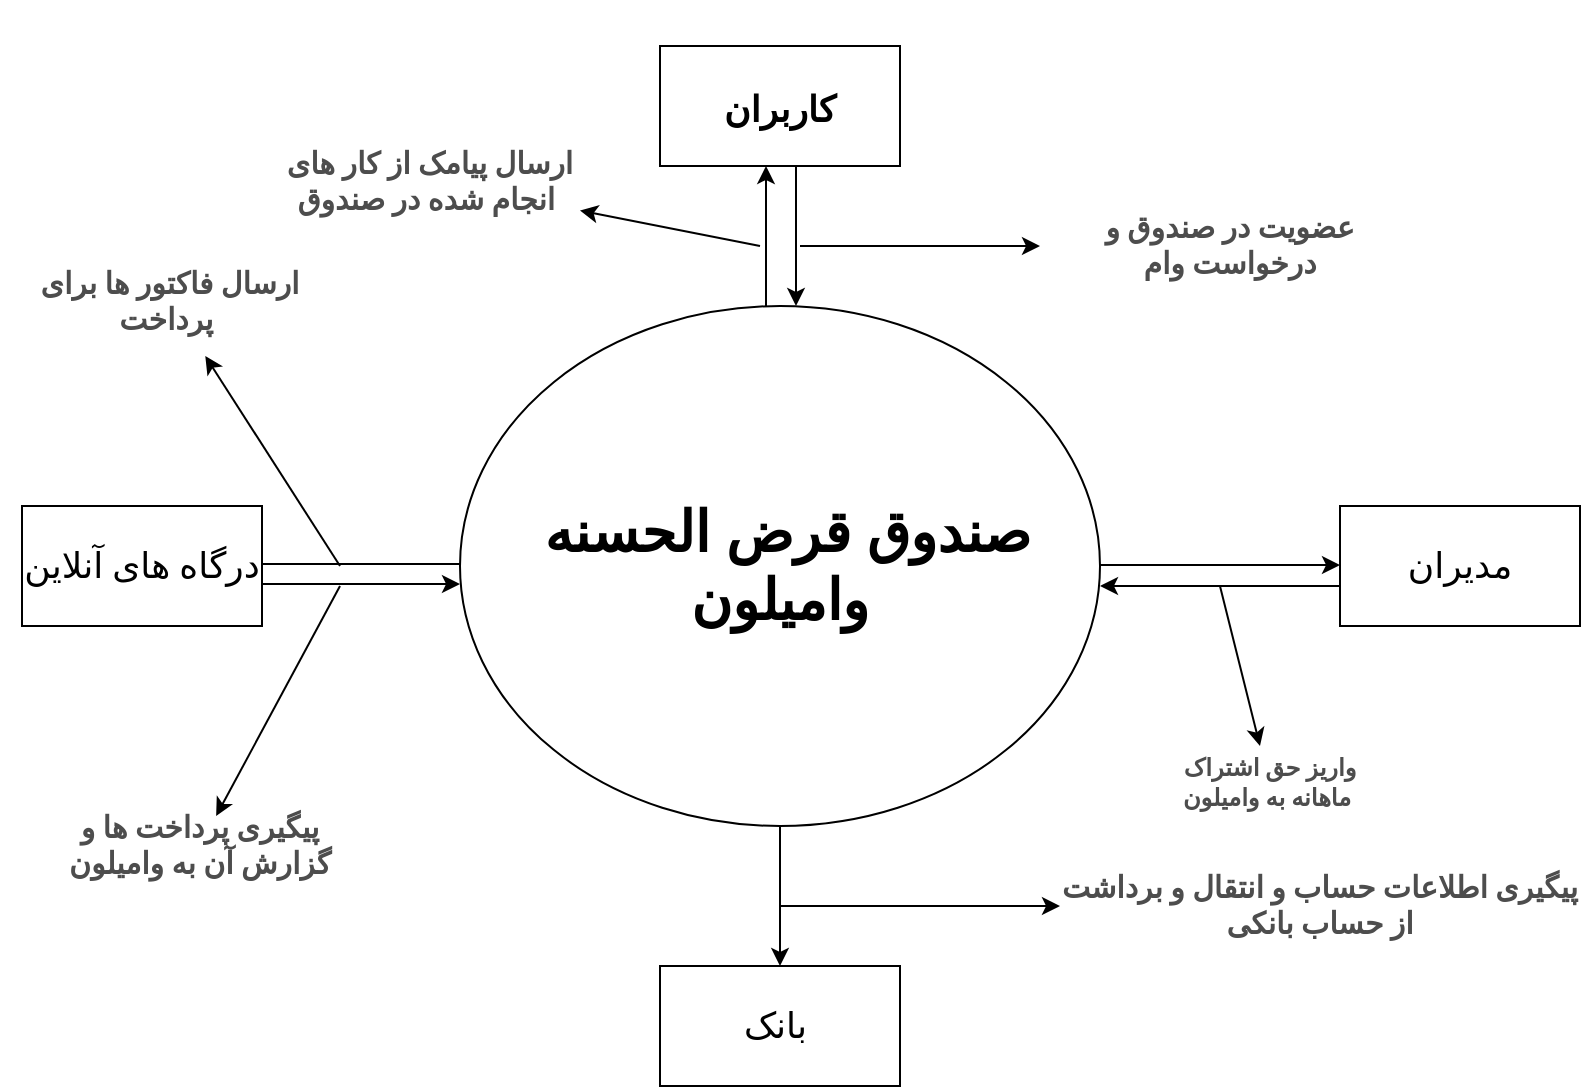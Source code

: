 <mxfile version="15.9.6" type="github" pages="5">
  <diagram id="8IfeXw4iu5hIM_P0nCsx" name="نمودار سطح 0">
    <mxGraphModel dx="1302" dy="1941" grid="1" gridSize="10" guides="1" tooltips="1" connect="1" arrows="1" fold="1" page="1" pageScale="1" pageWidth="827" pageHeight="1169" math="0" shadow="0">
      <root>
        <mxCell id="0" />
        <mxCell id="1" parent="0" />
        <mxCell id="9SigzvAa_DoK5RJEVX7P-7" style="edgeStyle=orthogonalEdgeStyle;rounded=0;orthogonalLoop=1;jettySize=auto;html=1;exitX=1;exitY=0.5;exitDx=0;exitDy=0;fontFamily=Verdana;fontSize=18;" parent="1" edge="1">
          <mxGeometry relative="1" as="geometry">
            <mxPoint x="680" y="279.5" as="targetPoint" />
            <mxPoint x="560" y="279.5" as="sourcePoint" />
            <Array as="points">
              <mxPoint x="620" y="280" />
              <mxPoint x="620" y="280" />
            </Array>
          </mxGeometry>
        </mxCell>
        <mxCell id="9SigzvAa_DoK5RJEVX7P-10" style="edgeStyle=orthogonalEdgeStyle;rounded=0;orthogonalLoop=1;jettySize=auto;html=1;exitX=0;exitY=0.5;exitDx=0;exitDy=0;fontFamily=Verdana;fontSize=18;entryX=1;entryY=0.5;entryDx=0;entryDy=0;" parent="1" edge="1">
          <mxGeometry relative="1" as="geometry">
            <mxPoint x="120" y="279" as="targetPoint" />
            <mxPoint x="240" y="279" as="sourcePoint" />
          </mxGeometry>
        </mxCell>
        <mxCell id="9SigzvAa_DoK5RJEVX7P-11" style="edgeStyle=orthogonalEdgeStyle;rounded=0;orthogonalLoop=1;jettySize=auto;html=1;exitX=0.5;exitY=1;exitDx=0;exitDy=0;fontFamily=Verdana;fontSize=18;" parent="1" source="9SigzvAa_DoK5RJEVX7P-1" target="9SigzvAa_DoK5RJEVX7P-12" edge="1">
          <mxGeometry relative="1" as="geometry">
            <mxPoint x="400" y="460" as="targetPoint" />
          </mxGeometry>
        </mxCell>
        <mxCell id="9SigzvAa_DoK5RJEVX7P-1" value="&lt;h1&gt;&lt;font style=&quot;font-size: 28px&quot;&gt;&amp;nbsp;صندوق قرض الحسنه وامیلون&lt;/font&gt;&lt;/h1&gt;" style="ellipse;whiteSpace=wrap;html=1;" parent="1" vertex="1">
          <mxGeometry x="240" y="150" width="320" height="260" as="geometry" />
        </mxCell>
        <mxCell id="9SigzvAa_DoK5RJEVX7P-5" value="" style="endArrow=classic;html=1;rounded=0;fontFamily=Verdana;exitX=0.5;exitY=0;exitDx=0;exitDy=0;" parent="1" edge="1">
          <mxGeometry width="50" height="50" relative="1" as="geometry">
            <mxPoint x="393" y="150" as="sourcePoint" />
            <mxPoint x="393" y="80" as="targetPoint" />
          </mxGeometry>
        </mxCell>
        <mxCell id="9SigzvAa_DoK5RJEVX7P-17" style="edgeStyle=orthogonalEdgeStyle;rounded=0;orthogonalLoop=1;jettySize=auto;html=1;fontFamily=Verdana;fontSize=18;" parent="1" edge="1">
          <mxGeometry relative="1" as="geometry">
            <mxPoint x="408" y="150" as="targetPoint" />
            <mxPoint x="408" y="80" as="sourcePoint" />
          </mxGeometry>
        </mxCell>
        <mxCell id="9SigzvAa_DoK5RJEVX7P-6" value="&lt;h5&gt;&lt;span style=&quot;font-size: 18px&quot;&gt;کاربران&lt;/span&gt;&lt;/h5&gt;" style="rounded=0;whiteSpace=wrap;html=1;fontFamily=Verdana;fontSize=28;" parent="1" vertex="1">
          <mxGeometry x="340" y="20" width="120" height="60" as="geometry" />
        </mxCell>
        <mxCell id="9SigzvAa_DoK5RJEVX7P-22" style="edgeStyle=orthogonalEdgeStyle;rounded=0;orthogonalLoop=1;jettySize=auto;html=1;exitX=0;exitY=0.5;exitDx=0;exitDy=0;entryX=1;entryY=0.5;entryDx=0;entryDy=0;fontFamily=Verdana;fontSize=18;" parent="1" edge="1">
          <mxGeometry relative="1" as="geometry">
            <mxPoint x="680" y="290" as="sourcePoint" />
            <mxPoint x="560" y="290" as="targetPoint" />
          </mxGeometry>
        </mxCell>
        <mxCell id="9SigzvAa_DoK5RJEVX7P-8" value="مدیران" style="rounded=0;whiteSpace=wrap;html=1;fontFamily=Verdana;fontSize=18;" parent="1" vertex="1">
          <mxGeometry x="680" y="250" width="120" height="60" as="geometry" />
        </mxCell>
        <mxCell id="9SigzvAa_DoK5RJEVX7P-26" style="edgeStyle=orthogonalEdgeStyle;rounded=0;orthogonalLoop=1;jettySize=auto;html=1;exitX=1;exitY=0.5;exitDx=0;exitDy=0;fontFamily=Verdana;fontSize=18;" parent="1" edge="1">
          <mxGeometry relative="1" as="geometry">
            <mxPoint x="240" y="289" as="targetPoint" />
            <mxPoint x="120" y="289" as="sourcePoint" />
          </mxGeometry>
        </mxCell>
        <mxCell id="9SigzvAa_DoK5RJEVX7P-9" value="درگاه های آنلاین" style="rounded=0;whiteSpace=wrap;html=1;fontFamily=Verdana;fontSize=18;" parent="1" vertex="1">
          <mxGeometry x="21" y="250" width="120" height="60" as="geometry" />
        </mxCell>
        <mxCell id="9SigzvAa_DoK5RJEVX7P-12" value="بانک&amp;nbsp;" style="rounded=0;whiteSpace=wrap;html=1;fontFamily=Verdana;fontSize=18;" parent="1" vertex="1">
          <mxGeometry x="340" y="480" width="120" height="60" as="geometry" />
        </mxCell>
        <mxCell id="9SigzvAa_DoK5RJEVX7P-41" value="&lt;h6&gt;&lt;font color=&quot;#4d4d4d&quot;&gt;واریز حق اشتراک ماهانه به وامیلون&amp;nbsp;&lt;/font&gt;&lt;/h6&gt;" style="text;html=1;strokeColor=none;fillColor=none;align=center;verticalAlign=middle;whiteSpace=wrap;rounded=0;fontFamily=Verdana;fontSize=18;" parent="1" vertex="1">
          <mxGeometry x="590" y="373" width="110" height="30" as="geometry" />
        </mxCell>
        <mxCell id="9SigzvAa_DoK5RJEVX7P-45" value="" style="endArrow=classic;html=1;rounded=0;fontFamily=Verdana;fontSize=18;fontColor=#4D4D4D;" parent="1" edge="1">
          <mxGeometry width="50" height="50" relative="1" as="geometry">
            <mxPoint x="620" y="290" as="sourcePoint" />
            <mxPoint x="640" y="370" as="targetPoint" />
          </mxGeometry>
        </mxCell>
        <mxCell id="9SigzvAa_DoK5RJEVX7P-46" value="" style="endArrow=classic;html=1;rounded=0;fontFamily=Verdana;fontSize=18;fontColor=#4D4D4D;" parent="1" target="9SigzvAa_DoK5RJEVX7P-47" edge="1">
          <mxGeometry width="50" height="50" relative="1" as="geometry">
            <mxPoint x="180" y="290" as="sourcePoint" />
            <mxPoint x="150" y="420" as="targetPoint" />
          </mxGeometry>
        </mxCell>
        <mxCell id="9SigzvAa_DoK5RJEVX7P-47" value="&lt;h5&gt;پیگیری پرداخت ها و گزارش آن به وامیلون&lt;/h5&gt;" style="text;html=1;strokeColor=none;fillColor=none;align=center;verticalAlign=middle;whiteSpace=wrap;rounded=0;fontFamily=Verdana;fontSize=18;fontColor=#4D4D4D;" parent="1" vertex="1">
          <mxGeometry x="40" y="405" width="140" height="30" as="geometry" />
        </mxCell>
        <mxCell id="9SigzvAa_DoK5RJEVX7P-49" value="" style="endArrow=classic;html=1;rounded=0;fontFamily=Verdana;fontSize=18;fontColor=#4D4D4D;" parent="1" target="9SigzvAa_DoK5RJEVX7P-50" edge="1">
          <mxGeometry width="50" height="50" relative="1" as="geometry">
            <mxPoint x="180" y="280" as="sourcePoint" />
            <mxPoint x="120" y="160" as="targetPoint" />
          </mxGeometry>
        </mxCell>
        <mxCell id="9SigzvAa_DoK5RJEVX7P-50" value="&lt;h5&gt;ارسال فاکتور ها برای پرداخت&amp;nbsp;&lt;/h5&gt;" style="text;html=1;strokeColor=none;fillColor=none;align=center;verticalAlign=middle;whiteSpace=wrap;rounded=0;fontFamily=Verdana;fontSize=18;fontColor=#4D4D4D;" parent="1" vertex="1">
          <mxGeometry x="10" y="120" width="170" height="55" as="geometry" />
        </mxCell>
        <mxCell id="9SigzvAa_DoK5RJEVX7P-51" value="" style="endArrow=classic;html=1;rounded=0;fontFamily=Verdana;fontSize=18;fontColor=#4D4D4D;" parent="1" target="9SigzvAa_DoK5RJEVX7P-52" edge="1">
          <mxGeometry width="50" height="50" relative="1" as="geometry">
            <mxPoint x="410" y="120" as="sourcePoint" />
            <mxPoint x="560" y="120" as="targetPoint" />
          </mxGeometry>
        </mxCell>
        <mxCell id="9SigzvAa_DoK5RJEVX7P-52" value="&lt;h5&gt;عضویت در صندوق و درخواست وام&lt;/h5&gt;" style="text;html=1;strokeColor=none;fillColor=none;align=center;verticalAlign=middle;whiteSpace=wrap;rounded=0;fontFamily=Verdana;fontSize=18;fontColor=#4D4D4D;" parent="1" vertex="1">
          <mxGeometry x="530" y="105" width="190" height="30" as="geometry" />
        </mxCell>
        <mxCell id="9SigzvAa_DoK5RJEVX7P-54" value="" style="endArrow=classic;html=1;rounded=0;fontFamily=Verdana;fontSize=18;fontColor=#4D4D4D;" parent="1" target="9SigzvAa_DoK5RJEVX7P-55" edge="1">
          <mxGeometry width="50" height="50" relative="1" as="geometry">
            <mxPoint x="390" y="120" as="sourcePoint" />
            <mxPoint x="280" y="120" as="targetPoint" />
          </mxGeometry>
        </mxCell>
        <mxCell id="9SigzvAa_DoK5RJEVX7P-55" value="&lt;h5&gt;ارسال پیامک از کار های انجام شده در صندوق&amp;nbsp;&lt;/h5&gt;" style="text;html=1;strokeColor=none;fillColor=none;align=center;verticalAlign=middle;whiteSpace=wrap;rounded=0;fontFamily=Verdana;fontSize=18;fontColor=#4D4D4D;" parent="1" vertex="1">
          <mxGeometry x="150" y="60" width="150" height="55" as="geometry" />
        </mxCell>
        <mxCell id="9SigzvAa_DoK5RJEVX7P-56" value="&lt;h5&gt;پیگیری اطلاعات حساب و انتقال و برداشت از حساب بانکی&lt;/h5&gt;" style="text;html=1;strokeColor=none;fillColor=none;align=center;verticalAlign=middle;whiteSpace=wrap;rounded=0;fontFamily=Verdana;fontSize=18;fontColor=#4D4D4D;" parent="1" vertex="1">
          <mxGeometry x="540" y="435" width="260" height="30" as="geometry" />
        </mxCell>
        <mxCell id="9SigzvAa_DoK5RJEVX7P-57" value="" style="endArrow=classic;html=1;rounded=0;fontFamily=Verdana;fontSize=18;fontColor=#4D4D4D;" parent="1" edge="1">
          <mxGeometry width="50" height="50" relative="1" as="geometry">
            <mxPoint x="400" y="450" as="sourcePoint" />
            <mxPoint x="540" y="450" as="targetPoint" />
          </mxGeometry>
        </mxCell>
      </root>
    </mxGraphModel>
  </diagram>
  <diagram id="CujAB8lIGLSBdLoX-C32" name="نمودار سطح 1">
    <mxGraphModel dx="17420" dy="8120" grid="1" gridSize="10" guides="1" tooltips="1" connect="1" arrows="1" fold="1" page="0" pageScale="1" pageWidth="827" pageHeight="1169" background="none" math="0" shadow="1">
      <root>
        <mxCell id="PNk5VYIVNwp4R9Rgvyvw-0" />
        <mxCell id="PNk5VYIVNwp4R9Rgvyvw-1" parent="PNk5VYIVNwp4R9Rgvyvw-0" />
        <mxCell id="PNk5VYIVNwp4R9Rgvyvw-2" value="&lt;font style=&quot;font-size: 16px&quot;&gt;ثبت صندوق&amp;nbsp;&lt;/font&gt;" style="ellipse;whiteSpace=wrap;html=1;aspect=fixed;" parent="PNk5VYIVNwp4R9Rgvyvw-1" vertex="1">
          <mxGeometry x="-2900" y="1215" width="120" height="120" as="geometry" />
        </mxCell>
        <mxCell id="ZA8JbjaF3Bkyug8OerFf-5" value="" style="endArrow=classic;html=1;rounded=0;fontSize=20;exitX=1;exitY=0.5;exitDx=0;exitDy=0;entryX=0.012;entryY=0.571;entryDx=0;entryDy=0;entryPerimeter=0;" parent="PNk5VYIVNwp4R9Rgvyvw-1" source="ZA8JbjaF3Bkyug8OerFf-55" edge="1">
          <mxGeometry width="50" height="50" relative="1" as="geometry">
            <mxPoint x="-3145" y="1274" as="sourcePoint" />
            <mxPoint x="-2898.56" y="1282.52" as="targetPoint" />
          </mxGeometry>
        </mxCell>
        <mxCell id="ZA8JbjaF3Bkyug8OerFf-6" value="پر کردن فرم ثبت صندوق" style="text;html=1;strokeColor=none;fillColor=none;align=center;verticalAlign=middle;whiteSpace=wrap;rounded=0;fontSize=20;" parent="PNk5VYIVNwp4R9Rgvyvw-1" vertex="1">
          <mxGeometry x="-3105" y="1234" width="180" height="30" as="geometry" />
        </mxCell>
        <mxCell id="ZA8JbjaF3Bkyug8OerFf-9" value="" style="group;" parent="PNk5VYIVNwp4R9Rgvyvw-1" vertex="1" connectable="0">
          <mxGeometry x="-2940" y="896" width="200" height="90" as="geometry" />
        </mxCell>
        <mxCell id="zPtHKHEz2WS9fqaDFqL1-2" value="" style="group;" parent="ZA8JbjaF3Bkyug8OerFf-9" vertex="1" connectable="0">
          <mxGeometry width="200" height="90" as="geometry" />
        </mxCell>
        <mxCell id="ZA8JbjaF3Bkyug8OerFf-7" value="D1" style="swimlane;horizontal=0;fontSize=15;fillColor=#f8cecc;strokeColor=#b85450;" parent="zPtHKHEz2WS9fqaDFqL1-2" vertex="1">
          <mxGeometry width="200" height="90" as="geometry" />
        </mxCell>
        <mxCell id="ZA8JbjaF3Bkyug8OerFf-8" value="&lt;font style=&quot;font-size: 21px&quot;&gt;funds_static&lt;/font&gt;" style="whiteSpace=wrap;html=1;fontSize=15;fillColor=#f8cecc;strokeColor=#b85450;" parent="zPtHKHEz2WS9fqaDFqL1-2" vertex="1">
          <mxGeometry x="30" y="9" width="160" height="70" as="geometry" />
        </mxCell>
        <mxCell id="ZA8JbjaF3Bkyug8OerFf-10" value="" style="endArrow=classic;html=1;rounded=0;fontSize=21;exitX=0.5;exitY=0;exitDx=0;exitDy=0;entryX=0.5;entryY=1;entryDx=0;entryDy=0;" parent="PNk5VYIVNwp4R9Rgvyvw-1" edge="1">
          <mxGeometry width="50" height="50" relative="1" as="geometry">
            <mxPoint x="-2840" y="1214" as="sourcePoint" />
            <mxPoint x="-2840" y="984" as="targetPoint" />
          </mxGeometry>
        </mxCell>
        <mxCell id="ZA8JbjaF3Bkyug8OerFf-11" value="ذخیره اطلاعات" style="text;html=1;strokeColor=none;fillColor=none;align=center;verticalAlign=middle;whiteSpace=wrap;rounded=0;fontSize=21;rotation=-90;" parent="PNk5VYIVNwp4R9Rgvyvw-1" vertex="1">
          <mxGeometry x="-3000" y="1084" width="290" height="30" as="geometry" />
        </mxCell>
        <mxCell id="ZA8JbjaF3Bkyug8OerFf-16" style="edgeStyle=orthogonalEdgeStyle;rounded=0;orthogonalLoop=1;jettySize=auto;html=1;exitX=0;exitY=0.5;exitDx=0;exitDy=0;fontSize=21;entryX=0.615;entryY=-0.013;entryDx=0;entryDy=0;entryPerimeter=0;" parent="PNk5VYIVNwp4R9Rgvyvw-1" target="ZA8JbjaF3Bkyug8OerFf-55" edge="1">
          <mxGeometry relative="1" as="geometry">
            <mxPoint x="-3150" y="1224" as="targetPoint" />
            <mxPoint x="-2940" y="939" as="sourcePoint" />
            <Array as="points">
              <mxPoint x="-3210" y="939" />
              <mxPoint x="-3210" y="1244" />
            </Array>
          </mxGeometry>
        </mxCell>
        <mxCell id="ZA8JbjaF3Bkyug8OerFf-17" value="نمایش اطلاعات صندوق&amp;nbsp;" style="text;html=1;strokeColor=none;fillColor=none;align=center;verticalAlign=middle;whiteSpace=wrap;rounded=0;fontSize=21;" parent="PNk5VYIVNwp4R9Rgvyvw-1" vertex="1">
          <mxGeometry x="-3170" y="954" width="180" height="40" as="geometry" />
        </mxCell>
        <mxCell id="ZA8JbjaF3Bkyug8OerFf-23" value="" style="endArrow=classic;html=1;rounded=0;fontSize=21;exitX=1;exitY=0.5;exitDx=0;exitDy=0;entryX=0;entryY=0.5;entryDx=0;entryDy=0;entryPerimeter=0;" parent="PNk5VYIVNwp4R9Rgvyvw-1" source="ZA8JbjaF3Bkyug8OerFf-54" target="ZA8JbjaF3Bkyug8OerFf-24" edge="1">
          <mxGeometry width="50" height="50" relative="1" as="geometry">
            <mxPoint x="44" y="980" as="sourcePoint" />
            <mxPoint x="270" y="980" as="targetPoint" />
          </mxGeometry>
        </mxCell>
        <mxCell id="7HU-KESZJRskq8htFg17-1" style="edgeStyle=orthogonalEdgeStyle;rounded=0;orthogonalLoop=1;jettySize=auto;html=1;exitX=0.5;exitY=1;exitDx=0;exitDy=0;entryX=0;entryY=0.5;entryDx=0;entryDy=0;fontSize=15;endArrow=block;endFill=0;strokeColor=#4D4D4D;strokeWidth=1;" parent="PNk5VYIVNwp4R9Rgvyvw-1" source="ZA8JbjaF3Bkyug8OerFf-24" target="7HU-KESZJRskq8htFg17-0" edge="1">
          <mxGeometry relative="1" as="geometry" />
        </mxCell>
        <mxCell id="ZA8JbjaF3Bkyug8OerFf-24" value="&lt;font style=&quot;font-size: 15px&quot;&gt;بررسی اطلاعات&lt;/font&gt;" style="ellipse;whiteSpace=wrap;html=1;aspect=fixed;" parent="PNk5VYIVNwp4R9Rgvyvw-1" vertex="1">
          <mxGeometry x="290" y="920" width="120" height="120" as="geometry" />
        </mxCell>
        <mxCell id="ZA8JbjaF3Bkyug8OerFf-25" value="&lt;font style=&quot;font-size: 19px&quot;&gt;درخواست عضو شدن&amp;nbsp;&lt;/font&gt;" style="text;html=1;strokeColor=none;fillColor=none;align=center;verticalAlign=middle;whiteSpace=wrap;rounded=0;fontSize=21;" parent="PNk5VYIVNwp4R9Rgvyvw-1" vertex="1">
          <mxGeometry x="80" y="950" width="190" height="30" as="geometry" />
        </mxCell>
        <mxCell id="ZA8JbjaF3Bkyug8OerFf-26" value="" style="endArrow=classic;html=1;rounded=0;fontSize=19;exitX=1;exitY=0.5;exitDx=0;exitDy=0;entryX=0;entryY=0.5;entryDx=0;entryDy=0;" parent="PNk5VYIVNwp4R9Rgvyvw-1" source="ZA8JbjaF3Bkyug8OerFf-24" edge="1">
          <mxGeometry width="50" height="50" relative="1" as="geometry">
            <mxPoint x="220" y="900" as="sourcePoint" />
            <mxPoint x="610" y="980" as="targetPoint" />
          </mxGeometry>
        </mxCell>
        <mxCell id="ZA8JbjaF3Bkyug8OerFf-33" value="" style="group;" parent="PNk5VYIVNwp4R9Rgvyvw-1" vertex="1" connectable="0">
          <mxGeometry x="610" y="940.5" width="200" height="90" as="geometry" />
        </mxCell>
        <mxCell id="ZA8JbjaF3Bkyug8OerFf-34" value="D2" style="swimlane;horizontal=0;fontSize=15;fillColor=#f8cecc;strokeColor=#b85450;" parent="ZA8JbjaF3Bkyug8OerFf-33" vertex="1">
          <mxGeometry width="200" height="90" as="geometry" />
        </mxCell>
        <mxCell id="ZA8JbjaF3Bkyug8OerFf-35" value="&lt;span style=&quot;font-size: 21px&quot;&gt;users&lt;/span&gt;" style="whiteSpace=wrap;html=1;fontSize=15;fillColor=#f8cecc;strokeColor=#b85450;" parent="ZA8JbjaF3Bkyug8OerFf-34" vertex="1">
          <mxGeometry x="30" y="10" width="160" height="70" as="geometry" />
        </mxCell>
        <mxCell id="ZA8JbjaF3Bkyug8OerFf-37" value="چک کردن اطلاعات" style="text;html=1;strokeColor=none;fillColor=none;align=center;verticalAlign=middle;whiteSpace=wrap;rounded=0;fontSize=19;rotation=0;" parent="PNk5VYIVNwp4R9Rgvyvw-1" vertex="1">
          <mxGeometry x="429" y="949" width="170" height="30" as="geometry" />
        </mxCell>
        <mxCell id="ZA8JbjaF3Bkyug8OerFf-41" value="" style="endArrow=classic;html=1;rounded=0;fontSize=19;" parent="PNk5VYIVNwp4R9Rgvyvw-1" edge="1">
          <mxGeometry width="50" height="50" relative="1" as="geometry">
            <mxPoint x="610" y="1000" as="sourcePoint" />
            <mxPoint x="410" y="1000" as="targetPoint" />
          </mxGeometry>
        </mxCell>
        <mxCell id="ZA8JbjaF3Bkyug8OerFf-43" value="فرستادن اطلاعات مورد تایید" style="text;html=1;strokeColor=none;fillColor=none;align=center;verticalAlign=middle;whiteSpace=wrap;rounded=0;fontSize=19;" parent="PNk5VYIVNwp4R9Rgvyvw-1" vertex="1">
          <mxGeometry x="437" y="1011" width="162" height="30" as="geometry" />
        </mxCell>
        <mxCell id="ZA8JbjaF3Bkyug8OerFf-45" value="ذخیره اطلاعات کاربر جدید" style="text;html=1;strokeColor=none;fillColor=none;align=center;verticalAlign=middle;whiteSpace=wrap;rounded=0;fontSize=19;" parent="PNk5VYIVNwp4R9Rgvyvw-1" vertex="1">
          <mxGeometry x="710" y="1168" width="190" height="30" as="geometry" />
        </mxCell>
        <mxCell id="ZA8JbjaF3Bkyug8OerFf-53" style="edgeStyle=orthogonalEdgeStyle;rounded=0;orthogonalLoop=1;jettySize=auto;html=1;exitX=0;exitY=0.5;exitDx=0;exitDy=0;fontSize=19;entryX=0.5;entryY=1;entryDx=0;entryDy=0;" parent="PNk5VYIVNwp4R9Rgvyvw-1" source="ZA8JbjaF3Bkyug8OerFf-49" target="ZA8JbjaF3Bkyug8OerFf-54" edge="1">
          <mxGeometry relative="1" as="geometry">
            <mxPoint x="44" y="1060" as="targetPoint" />
          </mxGeometry>
        </mxCell>
        <mxCell id="ZA8JbjaF3Bkyug8OerFf-49" value="&lt;span style=&quot;font-size: 16px&quot;&gt;نمایش اطلاعات اعضا&amp;nbsp;&lt;/span&gt;" style="ellipse;whiteSpace=wrap;html=1;aspect=fixed;" parent="PNk5VYIVNwp4R9Rgvyvw-1" vertex="1">
          <mxGeometry x="235" y="1355" width="120" height="120" as="geometry" />
        </mxCell>
        <mxCell id="ZA8JbjaF3Bkyug8OerFf-51" style="edgeStyle=orthogonalEdgeStyle;rounded=0;orthogonalLoop=1;jettySize=auto;html=1;exitX=0;exitY=0.5;exitDx=0;exitDy=0;entryX=1;entryY=0.5;entryDx=0;entryDy=0;fontSize=19;" parent="PNk5VYIVNwp4R9Rgvyvw-1" source="ZA8JbjaF3Bkyug8OerFf-31" target="ZA8JbjaF3Bkyug8OerFf-49" edge="1">
          <mxGeometry relative="1" as="geometry" />
        </mxCell>
        <mxCell id="l3k0_DN2ld_AHBS1KAMx-13" style="edgeStyle=orthogonalEdgeStyle;rounded=0;orthogonalLoop=1;jettySize=auto;html=1;exitX=1;exitY=1;exitDx=0;exitDy=0;entryX=0.5;entryY=1;entryDx=0;entryDy=0;" parent="PNk5VYIVNwp4R9Rgvyvw-1" source="ZA8JbjaF3Bkyug8OerFf-54" target="l3k0_DN2ld_AHBS1KAMx-14" edge="1">
          <mxGeometry relative="1" as="geometry">
            <mxPoint x="-50" y="2278" as="targetPoint" />
            <Array as="points">
              <mxPoint x="50" y="2630" />
              <mxPoint x="-1175" y="2630" />
            </Array>
          </mxGeometry>
        </mxCell>
        <mxCell id="X8kIeX-qvxEFWR80rkz8-13" style="edgeStyle=orthogonalEdgeStyle;rounded=0;orthogonalLoop=1;jettySize=auto;html=1;exitX=0;exitY=1;exitDx=0;exitDy=0;entryX=0.5;entryY=1;entryDx=0;entryDy=0;fontSize=72;" parent="PNk5VYIVNwp4R9Rgvyvw-1" source="ZA8JbjaF3Bkyug8OerFf-54" target="ZA8JbjaF3Bkyug8OerFf-78" edge="1">
          <mxGeometry relative="1" as="geometry">
            <Array as="points">
              <mxPoint x="-290" y="1020" />
              <mxPoint x="-290" y="1090" />
              <mxPoint x="-780" y="1090" />
            </Array>
          </mxGeometry>
        </mxCell>
        <mxCell id="X8kIeX-qvxEFWR80rkz8-16" style="edgeStyle=orthogonalEdgeStyle;rounded=0;orthogonalLoop=1;jettySize=auto;html=1;exitX=0;exitY=0.5;exitDx=0;exitDy=0;entryX=1;entryY=0.5;entryDx=0;entryDy=0;fontSize=72;" parent="PNk5VYIVNwp4R9Rgvyvw-1" source="ZA8JbjaF3Bkyug8OerFf-54" target="ZA8JbjaF3Bkyug8OerFf-78" edge="1">
          <mxGeometry relative="1" as="geometry" />
        </mxCell>
        <mxCell id="X8kIeX-qvxEFWR80rkz8-17" style="edgeStyle=orthogonalEdgeStyle;rounded=0;orthogonalLoop=1;jettySize=auto;html=1;exitX=0;exitY=0;exitDx=0;exitDy=0;entryX=0.5;entryY=0;entryDx=0;entryDy=0;fontSize=72;" parent="PNk5VYIVNwp4R9Rgvyvw-1" source="ZA8JbjaF3Bkyug8OerFf-54" target="ZA8JbjaF3Bkyug8OerFf-78" edge="1">
          <mxGeometry relative="1" as="geometry">
            <Array as="points">
              <mxPoint x="-290" y="941" />
              <mxPoint x="-290" y="870" />
              <mxPoint x="-780" y="870" />
            </Array>
          </mxGeometry>
        </mxCell>
        <mxCell id="OIlr16bJtvXdvjS0BGqj-1" style="edgeStyle=orthogonalEdgeStyle;rounded=0;orthogonalLoop=1;jettySize=auto;html=1;exitX=1;exitY=1;exitDx=0;exitDy=0;entryX=0.5;entryY=1;entryDx=0;entryDy=0;fontSize=17;" parent="PNk5VYIVNwp4R9Rgvyvw-1" source="ZA8JbjaF3Bkyug8OerFf-54" target="FXEaTA8Z8T70q6RuefPj-0" edge="1">
          <mxGeometry relative="1" as="geometry">
            <Array as="points">
              <mxPoint x="160" y="1019" />
              <mxPoint x="160" y="1880" />
              <mxPoint x="340" y="1880" />
              <mxPoint x="340" y="3200" />
              <mxPoint x="-3700" y="3200" />
            </Array>
          </mxGeometry>
        </mxCell>
        <mxCell id="HVbA-yugFFVLG2HZE7Ls-3" style="edgeStyle=orthogonalEdgeStyle;rounded=0;orthogonalLoop=1;jettySize=auto;html=1;exitX=0.25;exitY=1;exitDx=0;exitDy=0;entryX=0.5;entryY=0;entryDx=0;entryDy=0;fontSize=33;strokeWidth=1;" parent="PNk5VYIVNwp4R9Rgvyvw-1" source="ZA8JbjaF3Bkyug8OerFf-54" target="HVbA-yugFFVLG2HZE7Ls-0" edge="1">
          <mxGeometry relative="1" as="geometry" />
        </mxCell>
        <mxCell id="ZA8JbjaF3Bkyug8OerFf-54" value="&lt;font style=&quot;font-size: 23px&quot;&gt;کاربر&lt;/font&gt;" style="rounded=0;whiteSpace=wrap;html=1;fontSize=19;fillColor=#fff2cc;strokeColor=#d6b656;" parent="PNk5VYIVNwp4R9Rgvyvw-1" vertex="1">
          <mxGeometry x="-80" y="940.5" width="130" height="79" as="geometry" />
        </mxCell>
        <mxCell id="ZA8JbjaF3Bkyug8OerFf-62" style="edgeStyle=orthogonalEdgeStyle;rounded=0;orthogonalLoop=1;jettySize=auto;html=1;exitX=0.5;exitY=1;exitDx=0;exitDy=0;entryX=0;entryY=0.5;entryDx=0;entryDy=0;fontSize=13;" parent="PNk5VYIVNwp4R9Rgvyvw-1" source="ZA8JbjaF3Bkyug8OerFf-55" target="ZA8JbjaF3Bkyug8OerFf-57" edge="1">
          <mxGeometry relative="1" as="geometry" />
        </mxCell>
        <mxCell id="ZA8JbjaF3Bkyug8OerFf-67" style="edgeStyle=orthogonalEdgeStyle;rounded=0;orthogonalLoop=1;jettySize=auto;html=1;exitX=0.5;exitY=1;exitDx=0;exitDy=0;entryX=0;entryY=0.5;entryDx=0;entryDy=0;fontSize=13;" parent="PNk5VYIVNwp4R9Rgvyvw-1" source="ZA8JbjaF3Bkyug8OerFf-55" target="ZA8JbjaF3Bkyug8OerFf-66" edge="1">
          <mxGeometry relative="1" as="geometry" />
        </mxCell>
        <mxCell id="ZA8JbjaF3Bkyug8OerFf-73" style="edgeStyle=orthogonalEdgeStyle;rounded=0;orthogonalLoop=1;jettySize=auto;html=1;exitX=0;exitY=0.5;exitDx=0;exitDy=0;entryX=1;entryY=0.5;entryDx=0;entryDy=0;fontSize=20;" parent="PNk5VYIVNwp4R9Rgvyvw-1" source="ZA8JbjaF3Bkyug8OerFf-55" target="ZA8JbjaF3Bkyug8OerFf-72" edge="1">
          <mxGeometry relative="1" as="geometry" />
        </mxCell>
        <mxCell id="l3k0_DN2ld_AHBS1KAMx-25" style="edgeStyle=orthogonalEdgeStyle;rounded=0;orthogonalLoop=1;jettySize=auto;html=1;exitX=0;exitY=0;exitDx=0;exitDy=0;entryX=0.5;entryY=0;entryDx=0;entryDy=0;fontSize=19;" parent="PNk5VYIVNwp4R9Rgvyvw-1" source="ZA8JbjaF3Bkyug8OerFf-55" target="ZA8JbjaF3Bkyug8OerFf-78" edge="1">
          <mxGeometry relative="1" as="geometry">
            <Array as="points">
              <mxPoint x="-3280" y="760" />
              <mxPoint x="-780" y="760" />
            </Array>
            <mxPoint x="-3419.5" y="1245" as="sourcePoint" />
          </mxGeometry>
        </mxCell>
        <mxCell id="l3k0_DN2ld_AHBS1KAMx-26" style="edgeStyle=orthogonalEdgeStyle;rounded=0;orthogonalLoop=1;jettySize=auto;html=1;exitX=0.25;exitY=0;exitDx=0;exitDy=0;entryX=0.5;entryY=0;entryDx=0;entryDy=0;fontSize=19;" parent="PNk5VYIVNwp4R9Rgvyvw-1" source="ZA8JbjaF3Bkyug8OerFf-55" target="ZA8JbjaF3Bkyug8OerFf-24" edge="1">
          <mxGeometry relative="1" as="geometry">
            <Array as="points">
              <mxPoint x="-3247" y="700" />
              <mxPoint x="350" y="700" />
            </Array>
          </mxGeometry>
        </mxCell>
        <mxCell id="l3k0_DN2ld_AHBS1KAMx-27" style="edgeStyle=orthogonalEdgeStyle;rounded=0;orthogonalLoop=1;jettySize=auto;html=1;exitX=0.25;exitY=1;exitDx=0;exitDy=0;entryX=0;entryY=0.5;entryDx=0;entryDy=0;fontSize=19;" parent="PNk5VYIVNwp4R9Rgvyvw-1" source="ZA8JbjaF3Bkyug8OerFf-55" target="l3k0_DN2ld_AHBS1KAMx-4" edge="1">
          <mxGeometry relative="1" as="geometry" />
        </mxCell>
        <mxCell id="l3k0_DN2ld_AHBS1KAMx-35" style="edgeStyle=orthogonalEdgeStyle;rounded=0;orthogonalLoop=1;jettySize=auto;html=1;exitX=0.25;exitY=1;exitDx=0;exitDy=0;entryX=0;entryY=0.5;entryDx=0;entryDy=0;fontSize=19;strokeWidth=2;" parent="PNk5VYIVNwp4R9Rgvyvw-1" source="ZA8JbjaF3Bkyug8OerFf-55" target="l3k0_DN2ld_AHBS1KAMx-32" edge="1">
          <mxGeometry relative="1" as="geometry" />
        </mxCell>
        <mxCell id="X8kIeX-qvxEFWR80rkz8-34" style="edgeStyle=orthogonalEdgeStyle;rounded=0;orthogonalLoop=1;jettySize=auto;html=1;exitX=0.75;exitY=0;exitDx=0;exitDy=0;entryX=0;entryY=0.5;entryDx=0;entryDy=0;fontSize=72;" parent="PNk5VYIVNwp4R9Rgvyvw-1" source="ZA8JbjaF3Bkyug8OerFf-55" target="X8kIeX-qvxEFWR80rkz8-27" edge="1">
          <mxGeometry relative="1" as="geometry" />
        </mxCell>
        <mxCell id="FXEaTA8Z8T70q6RuefPj-2" style="edgeStyle=orthogonalEdgeStyle;rounded=0;orthogonalLoop=1;jettySize=auto;html=1;exitX=0;exitY=1;exitDx=0;exitDy=0;entryX=1;entryY=0.5;entryDx=0;entryDy=0;fontSize=23;" parent="PNk5VYIVNwp4R9Rgvyvw-1" source="ZA8JbjaF3Bkyug8OerFf-55" target="FXEaTA8Z8T70q6RuefPj-0" edge="1">
          <mxGeometry relative="1" as="geometry">
            <mxPoint x="-3280" y="1463" as="sourcePoint" />
          </mxGeometry>
        </mxCell>
        <mxCell id="ZA8JbjaF3Bkyug8OerFf-55" value="&lt;font style=&quot;font-size: 23px&quot;&gt;مدیر&lt;/font&gt;" style="rounded=0;whiteSpace=wrap;html=1;fontSize=19;fillColor=#dae8fc;strokeColor=#6c8ebf;" parent="PNk5VYIVNwp4R9Rgvyvw-1" vertex="1">
          <mxGeometry x="-3280" y="1245" width="130" height="79" as="geometry" />
        </mxCell>
        <mxCell id="ZA8JbjaF3Bkyug8OerFf-63" style="edgeStyle=orthogonalEdgeStyle;rounded=0;orthogonalLoop=1;jettySize=auto;html=1;exitX=1;exitY=0.5;exitDx=0;exitDy=0;entryX=0.75;entryY=1;entryDx=0;entryDy=0;fontSize=13;" parent="PNk5VYIVNwp4R9Rgvyvw-1" source="ZA8JbjaF3Bkyug8OerFf-57" target="ZA8JbjaF3Bkyug8OerFf-7" edge="1">
          <mxGeometry relative="1" as="geometry" />
        </mxCell>
        <mxCell id="ZA8JbjaF3Bkyug8OerFf-57" value="&lt;span style=&quot;font-size: 16px&quot;&gt;ویرایش صندوق&lt;/span&gt;" style="ellipse;whiteSpace=wrap;html=1;aspect=fixed;" parent="PNk5VYIVNwp4R9Rgvyvw-1" vertex="1">
          <mxGeometry x="-2900" y="1377" width="120" height="120" as="geometry" />
        </mxCell>
        <mxCell id="ZA8JbjaF3Bkyug8OerFf-65" value="تغییر وضعیت صندوق" style="text;html=1;strokeColor=none;fillColor=none;align=center;verticalAlign=middle;whiteSpace=wrap;rounded=0;fontSize=20;rotation=0;" parent="PNk5VYIVNwp4R9Rgvyvw-1" vertex="1">
          <mxGeometry x="-2770" y="1550" width="130" height="30" as="geometry" />
        </mxCell>
        <mxCell id="ZA8JbjaF3Bkyug8OerFf-68" style="edgeStyle=orthogonalEdgeStyle;rounded=0;orthogonalLoop=1;jettySize=auto;html=1;exitX=1;exitY=0.5;exitDx=0;exitDy=0;entryX=1;entryY=0.5;entryDx=0;entryDy=0;fontSize=13;" parent="PNk5VYIVNwp4R9Rgvyvw-1" source="ZA8JbjaF3Bkyug8OerFf-66" target="ZA8JbjaF3Bkyug8OerFf-7" edge="1">
          <mxGeometry relative="1" as="geometry">
            <Array as="points">
              <mxPoint x="-2640" y="1597" />
              <mxPoint x="-2640" y="941" />
            </Array>
          </mxGeometry>
        </mxCell>
        <mxCell id="ZA8JbjaF3Bkyug8OerFf-66" value="&lt;span style=&quot;font-size: 16px&quot;&gt;فعال سازی صندوق&lt;/span&gt;" style="ellipse;whiteSpace=wrap;html=1;aspect=fixed;" parent="PNk5VYIVNwp4R9Rgvyvw-1" vertex="1">
          <mxGeometry x="-2900" y="1537" width="120" height="120" as="geometry" />
        </mxCell>
        <mxCell id="ZA8JbjaF3Bkyug8OerFf-69" value="ویرایش اطلاعات" style="text;html=1;strokeColor=none;fillColor=none;align=center;verticalAlign=middle;whiteSpace=wrap;rounded=0;fontSize=21;rotation=-90;" parent="PNk5VYIVNwp4R9Rgvyvw-1" vertex="1">
          <mxGeometry x="-2910" y="1060" width="290" height="30" as="geometry" />
        </mxCell>
        <mxCell id="ZA8JbjaF3Bkyug8OerFf-71" value="درخواست ایجاد سهام دار" style="text;html=1;strokeColor=none;fillColor=none;align=center;verticalAlign=middle;whiteSpace=wrap;rounded=0;fontSize=20;" parent="PNk5VYIVNwp4R9Rgvyvw-1" vertex="1">
          <mxGeometry x="30" y="660" width="230" height="30" as="geometry" />
        </mxCell>
        <mxCell id="ZA8JbjaF3Bkyug8OerFf-76" style="edgeStyle=orthogonalEdgeStyle;rounded=0;orthogonalLoop=1;jettySize=auto;html=1;exitX=0.5;exitY=0;exitDx=0;exitDy=0;entryX=0;entryY=0.25;entryDx=0;entryDy=0;fontSize=20;" parent="PNk5VYIVNwp4R9Rgvyvw-1" source="ZA8JbjaF3Bkyug8OerFf-72" target="ZA8JbjaF3Bkyug8OerFf-7" edge="1">
          <mxGeometry relative="1" as="geometry" />
        </mxCell>
        <mxCell id="ZA8JbjaF3Bkyug8OerFf-72" value="&lt;font style=&quot;font-size: 16px&quot;&gt;تنظیمات عمومی صندوق&lt;/font&gt;" style="ellipse;whiteSpace=wrap;html=1;aspect=fixed;" parent="PNk5VYIVNwp4R9Rgvyvw-1" vertex="1">
          <mxGeometry x="-3760" y="1225" width="120" height="120" as="geometry" />
        </mxCell>
        <mxCell id="ZA8JbjaF3Bkyug8OerFf-75" value="درخواست تغییر&amp;nbsp;" style="text;html=1;strokeColor=none;fillColor=none;align=center;verticalAlign=middle;whiteSpace=wrap;rounded=0;fontSize=20;" parent="PNk5VYIVNwp4R9Rgvyvw-1" vertex="1">
          <mxGeometry x="-3430" y="1247" width="130" height="30" as="geometry" />
        </mxCell>
        <mxCell id="ZA8JbjaF3Bkyug8OerFf-77" value="ثبت تغییرات" style="text;html=1;strokeColor=none;fillColor=none;align=center;verticalAlign=middle;whiteSpace=wrap;rounded=0;fontSize=20;" parent="PNk5VYIVNwp4R9Rgvyvw-1" vertex="1">
          <mxGeometry x="-3690" y="924" width="90" height="30" as="geometry" />
        </mxCell>
        <mxCell id="ZA8JbjaF3Bkyug8OerFf-83" style="edgeStyle=orthogonalEdgeStyle;rounded=0;orthogonalLoop=1;jettySize=auto;html=1;exitX=0;exitY=0.5;exitDx=0;exitDy=0;fontSize=20;entryX=1;entryY=0.5;entryDx=0;entryDy=0;" parent="PNk5VYIVNwp4R9Rgvyvw-1" source="ZA8JbjaF3Bkyug8OerFf-78" target="ZA8JbjaF3Bkyug8OerFf-85" edge="1">
          <mxGeometry relative="1" as="geometry">
            <mxPoint x="-1060.0" y="979" as="targetPoint" />
          </mxGeometry>
        </mxCell>
        <mxCell id="ZA8JbjaF3Bkyug8OerFf-78" value="&lt;span style=&quot;font-size: 16px&quot;&gt;ثبت فاکتور&lt;/span&gt;" style="ellipse;whiteSpace=wrap;html=1;aspect=fixed;" parent="PNk5VYIVNwp4R9Rgvyvw-1" vertex="1">
          <mxGeometry x="-840" y="919" width="120" height="120" as="geometry" />
        </mxCell>
        <mxCell id="ZA8JbjaF3Bkyug8OerFf-88" value="ذخیره فاکتور" style="text;html=1;strokeColor=none;fillColor=none;align=center;verticalAlign=middle;whiteSpace=wrap;rounded=0;fontSize=20;" parent="PNk5VYIVNwp4R9Rgvyvw-1" vertex="1">
          <mxGeometry x="-1000" y="987.5" width="120" height="30" as="geometry" />
        </mxCell>
        <mxCell id="CrtLIhAmCiqIRW-P4K_z-4" style="edgeStyle=orthogonalEdgeStyle;rounded=0;orthogonalLoop=1;jettySize=auto;html=1;exitX=0.5;exitY=1;exitDx=0;exitDy=0;entryX=0.5;entryY=0;entryDx=0;entryDy=0;fontSize=20;" parent="PNk5VYIVNwp4R9Rgvyvw-1" source="ZA8JbjaF3Bkyug8OerFf-94" target="CrtLIhAmCiqIRW-P4K_z-2" edge="1">
          <mxGeometry relative="1" as="geometry" />
        </mxCell>
        <mxCell id="ZA8JbjaF3Bkyug8OerFf-94" value="&lt;span style=&quot;font-size: 16px&quot;&gt;ثبت تراکنش&amp;nbsp;&lt;/span&gt;" style="ellipse;whiteSpace=wrap;html=1;aspect=fixed;" parent="PNk5VYIVNwp4R9Rgvyvw-1" vertex="1">
          <mxGeometry x="-1870" y="919" width="120" height="120" as="geometry" />
        </mxCell>
        <mxCell id="ZA8JbjaF3Bkyug8OerFf-95" style="edgeStyle=orthogonalEdgeStyle;rounded=0;orthogonalLoop=1;jettySize=auto;html=1;exitX=0;exitY=0.5;exitDx=0;exitDy=0;entryX=1;entryY=0.5;entryDx=0;entryDy=0;fontSize=20;" parent="PNk5VYIVNwp4R9Rgvyvw-1" source="ZA8JbjaF3Bkyug8OerFf-85" target="ZA8JbjaF3Bkyug8OerFf-94" edge="1">
          <mxGeometry relative="1" as="geometry" />
        </mxCell>
        <mxCell id="CrtLIhAmCiqIRW-P4K_z-0" value="ارسال اطلاعات فاکتور برای پرداخت کارت به کارت" style="text;html=1;strokeColor=none;fillColor=none;align=center;verticalAlign=middle;whiteSpace=wrap;rounded=0;fontSize=20;" parent="PNk5VYIVNwp4R9Rgvyvw-1" vertex="1">
          <mxGeometry x="-1650" y="947" width="370" height="30" as="geometry" />
        </mxCell>
        <mxCell id="ZA8JbjaF3Bkyug8OerFf-31" value="D3" style="swimlane;horizontal=0;fontSize=15;startSize=23;fillColor=#f8cecc;strokeColor=#b85450;" parent="PNk5VYIVNwp4R9Rgvyvw-1" vertex="1">
          <mxGeometry x="640" y="1370" width="200" height="90" as="geometry" />
        </mxCell>
        <mxCell id="ZA8JbjaF3Bkyug8OerFf-32" value="&lt;span style=&quot;font-size: 21px&quot;&gt;stocks&lt;/span&gt;" style="whiteSpace=wrap;html=1;fontSize=15;fillColor=#f8cecc;strokeColor=#b85450;" parent="ZA8JbjaF3Bkyug8OerFf-31" vertex="1">
          <mxGeometry x="30" y="10" width="160" height="70" as="geometry" />
        </mxCell>
        <mxCell id="ZA8JbjaF3Bkyug8OerFf-85" value="D4" style="swimlane;horizontal=0;fontSize=15;startSize=23;fillColor=#f8cecc;strokeColor=#b85450;" parent="PNk5VYIVNwp4R9Rgvyvw-1" vertex="1">
          <mxGeometry x="-1260" y="934" width="200" height="90" as="geometry" />
        </mxCell>
        <mxCell id="ZA8JbjaF3Bkyug8OerFf-86" value="&lt;span style=&quot;font-size: 21px&quot;&gt;invoices&lt;/span&gt;" style="whiteSpace=wrap;html=1;fontSize=15;fillColor=#f8cecc;strokeColor=#b85450;" parent="ZA8JbjaF3Bkyug8OerFf-85" vertex="1">
          <mxGeometry x="30" y="10" width="160" height="70" as="geometry" />
        </mxCell>
        <mxCell id="CrtLIhAmCiqIRW-P4K_z-2" value="D5" style="swimlane;horizontal=0;fontSize=15;startSize=23;fillColor=#f8cecc;strokeColor=#b85450;" parent="PNk5VYIVNwp4R9Rgvyvw-1" vertex="1">
          <mxGeometry x="-1910" y="1200" width="200" height="90" as="geometry" />
        </mxCell>
        <mxCell id="CrtLIhAmCiqIRW-P4K_z-3" value="&lt;span style=&quot;font-size: 21px&quot;&gt;transactions&lt;/span&gt;" style="whiteSpace=wrap;html=1;fontSize=15;fillColor=#f8cecc;strokeColor=#b85450;" parent="CrtLIhAmCiqIRW-P4K_z-2" vertex="1">
          <mxGeometry x="30" y="10" width="160" height="70" as="geometry" />
        </mxCell>
        <mxCell id="CrtLIhAmCiqIRW-P4K_z-5" value="ذخیره اطلاعات" style="text;html=1;strokeColor=none;fillColor=none;align=center;verticalAlign=middle;whiteSpace=wrap;rounded=0;fontSize=20;" parent="PNk5VYIVNwp4R9Rgvyvw-1" vertex="1">
          <mxGeometry x="-1810" y="1120" width="110" height="30" as="geometry" />
        </mxCell>
        <mxCell id="WfG-KRkXvz-08PmEDyr8-2" style="edgeStyle=orthogonalEdgeStyle;rounded=0;orthogonalLoop=1;jettySize=auto;html=1;exitX=0;exitY=0.5;exitDx=0;exitDy=0;entryX=0;entryY=0.5;entryDx=0;entryDy=0;fontSize=18;endArrow=block;endFill=0;strokeColor=#4D4D4D;strokeWidth=1;" parent="PNk5VYIVNwp4R9Rgvyvw-1" source="CrtLIhAmCiqIRW-P4K_z-8" target="ZA8JbjaF3Bkyug8OerFf-94" edge="1">
          <mxGeometry relative="1" as="geometry">
            <Array as="points">
              <mxPoint x="-2000" y="1366" />
              <mxPoint x="-2000" y="979" />
            </Array>
          </mxGeometry>
        </mxCell>
        <mxCell id="CrtLIhAmCiqIRW-P4K_z-8" value="&lt;span style=&quot;font-size: 16px&quot;&gt;ارسال به درگاه پرای ثبت پرداخت&amp;nbsp;&lt;/span&gt;" style="ellipse;whiteSpace=wrap;html=1;aspect=fixed;" parent="PNk5VYIVNwp4R9Rgvyvw-1" vertex="1">
          <mxGeometry x="-1210" y="1306" width="120" height="120" as="geometry" />
        </mxCell>
        <mxCell id="CrtLIhAmCiqIRW-P4K_z-9" style="edgeStyle=orthogonalEdgeStyle;rounded=0;orthogonalLoop=1;jettySize=auto;html=1;entryX=0.5;entryY=0;entryDx=0;entryDy=0;fontSize=20;" parent="PNk5VYIVNwp4R9Rgvyvw-1" source="ZA8JbjaF3Bkyug8OerFf-86" target="CrtLIhAmCiqIRW-P4K_z-8" edge="1">
          <mxGeometry relative="1" as="geometry" />
        </mxCell>
        <mxCell id="CrtLIhAmCiqIRW-P4K_z-10" value="ارسال اطلاعات فاکتور برای پرداخت آنلاین" style="text;html=1;strokeColor=none;fillColor=none;align=center;verticalAlign=middle;whiteSpace=wrap;rounded=0;fontSize=20;" parent="PNk5VYIVNwp4R9Rgvyvw-1" vertex="1">
          <mxGeometry x="-1150" y="1217" width="310" height="30" as="geometry" />
        </mxCell>
        <mxCell id="CrtLIhAmCiqIRW-P4K_z-15" value="پرداخت اقساط وام" style="text;html=1;strokeColor=none;fillColor=none;align=center;verticalAlign=middle;whiteSpace=wrap;rounded=0;fontSize=20;" parent="PNk5VYIVNwp4R9Rgvyvw-1" vertex="1">
          <mxGeometry x="-610" y="1054" width="150" height="30" as="geometry" />
        </mxCell>
        <mxCell id="CrtLIhAmCiqIRW-P4K_z-16" value="پرداخت حق الزحمه مدیر صندوق" style="text;html=1;strokeColor=none;fillColor=none;align=center;verticalAlign=middle;whiteSpace=wrap;rounded=0;fontSize=20;" parent="PNk5VYIVNwp4R9Rgvyvw-1" vertex="1">
          <mxGeometry x="-670" y="830" width="290" height="30" as="geometry" />
        </mxCell>
        <mxCell id="CrtLIhAmCiqIRW-P4K_z-17" value="ارسال اطلاعات پرداخت&amp;nbsp;" style="text;html=1;strokeColor=none;fillColor=none;align=center;verticalAlign=middle;whiteSpace=wrap;rounded=0;fontSize=20;" parent="PNk5VYIVNwp4R9Rgvyvw-1" vertex="1">
          <mxGeometry x="-1460" y="1325" width="180" height="30" as="geometry" />
        </mxCell>
        <mxCell id="CrtLIhAmCiqIRW-P4K_z-19" value="پرداخت اجباری ماهانه صندوق" style="text;html=1;strokeColor=none;fillColor=none;align=center;verticalAlign=middle;whiteSpace=wrap;rounded=0;fontSize=20;" parent="PNk5VYIVNwp4R9Rgvyvw-1" vertex="1">
          <mxGeometry x="-630" y="949" width="230" height="30" as="geometry" />
        </mxCell>
        <mxCell id="CrtLIhAmCiqIRW-P4K_z-26" value="پرداخت وام و حق اشتراک" style="text;strokeColor=none;fillColor=none;html=1;fontSize=24;fontStyle=1;verticalAlign=middle;align=center;" parent="PNk5VYIVNwp4R9Rgvyvw-1" vertex="1">
          <mxGeometry x="-2320" y="770" width="240" height="50" as="geometry" />
        </mxCell>
        <mxCell id="l3k0_DN2ld_AHBS1KAMx-1" style="edgeStyle=orthogonalEdgeStyle;rounded=0;orthogonalLoop=1;jettySize=auto;html=1;exitX=0;exitY=0.5;exitDx=0;exitDy=0;" parent="PNk5VYIVNwp4R9Rgvyvw-1" source="CrtLIhAmCiqIRW-P4K_z-36" target="l3k0_DN2ld_AHBS1KAMx-0" edge="1">
          <mxGeometry relative="1" as="geometry" />
        </mxCell>
        <mxCell id="CrtLIhAmCiqIRW-P4K_z-36" value="D 8" style="swimlane;horizontal=0;fontSize=15;startSize=23;fillColor=#f8cecc;strokeColor=#b85450;" parent="PNk5VYIVNwp4R9Rgvyvw-1" vertex="1">
          <mxGeometry x="-430" y="2127" width="200" height="100" as="geometry" />
        </mxCell>
        <mxCell id="CrtLIhAmCiqIRW-P4K_z-37" value="&lt;font style=&quot;font-size: 33px&quot;&gt;loans&lt;/font&gt;" style="whiteSpace=wrap;html=1;fontSize=15;fillColor=#f8cecc;strokeColor=#b85450;" parent="CrtLIhAmCiqIRW-P4K_z-36" vertex="1">
          <mxGeometry x="30" y="10" width="160" height="80" as="geometry" />
        </mxCell>
        <mxCell id="l3k0_DN2ld_AHBS1KAMx-21" style="edgeStyle=orthogonalEdgeStyle;rounded=0;orthogonalLoop=1;jettySize=auto;html=1;exitX=1;exitY=0.5;exitDx=0;exitDy=0;entryX=0;entryY=0.5;entryDx=0;entryDy=0;fontSize=19;" parent="PNk5VYIVNwp4R9Rgvyvw-1" source="CrtLIhAmCiqIRW-P4K_z-40" target="l3k0_DN2ld_AHBS1KAMx-20" edge="1">
          <mxGeometry relative="1" as="geometry" />
        </mxCell>
        <mxCell id="l3k0_DN2ld_AHBS1KAMx-34" style="edgeStyle=orthogonalEdgeStyle;rounded=0;orthogonalLoop=1;jettySize=auto;html=1;exitX=0;exitY=0.5;exitDx=0;exitDy=0;entryX=1;entryY=0.5;entryDx=0;entryDy=0;fontSize=19;" parent="PNk5VYIVNwp4R9Rgvyvw-1" source="CrtLIhAmCiqIRW-P4K_z-40" target="l3k0_DN2ld_AHBS1KAMx-32" edge="1">
          <mxGeometry relative="1" as="geometry" />
        </mxCell>
        <mxCell id="CrtLIhAmCiqIRW-P4K_z-40" value="D 7" style="swimlane;horizontal=0;fontSize=15;startSize=23;fillColor=#f8cecc;strokeColor=#b85450;" parent="PNk5VYIVNwp4R9Rgvyvw-1" vertex="1">
          <mxGeometry x="-1276" y="2134" width="200" height="90" as="geometry" />
        </mxCell>
        <mxCell id="CrtLIhAmCiqIRW-P4K_z-41" value="&lt;span style=&quot;font-size: 33px&quot;&gt;files&lt;/span&gt;" style="whiteSpace=wrap;html=1;fontSize=15;fillColor=#f8cecc;strokeColor=#b85450;" parent="CrtLIhAmCiqIRW-P4K_z-40" vertex="1">
          <mxGeometry x="30" y="10" width="160" height="70" as="geometry" />
        </mxCell>
        <mxCell id="CrtLIhAmCiqIRW-P4K_z-58" style="edgeStyle=orthogonalEdgeStyle;rounded=0;orthogonalLoop=1;jettySize=auto;html=1;exitX=0.5;exitY=1;exitDx=0;exitDy=0;fontSize=23;entryX=0.5;entryY=0;entryDx=0;entryDy=0;" parent="PNk5VYIVNwp4R9Rgvyvw-1" source="CrtLIhAmCiqIRW-P4K_z-57" target="CrtLIhAmCiqIRW-P4K_z-36" edge="1">
          <mxGeometry relative="1" as="geometry">
            <mxPoint x="-330" y="2212" as="targetPoint" />
          </mxGeometry>
        </mxCell>
        <mxCell id="CrtLIhAmCiqIRW-P4K_z-57" value="&lt;font style=&quot;font-size: 23px&quot;&gt;ثبت&amp;nbsp; وام&amp;nbsp;&lt;/font&gt;" style="ellipse;whiteSpace=wrap;html=1;aspect=fixed;" parent="PNk5VYIVNwp4R9Rgvyvw-1" vertex="1">
          <mxGeometry x="-390" y="1823" width="120" height="120" as="geometry" />
        </mxCell>
        <mxCell id="CrtLIhAmCiqIRW-P4K_z-59" value="ارسال اطلاعات فرم برای ذخیره&amp;nbsp;" style="text;html=1;strokeColor=none;fillColor=none;align=center;verticalAlign=middle;whiteSpace=wrap;rounded=0;fontSize=23;" parent="PNk5VYIVNwp4R9Rgvyvw-1" vertex="1">
          <mxGeometry x="-330" y="1997" width="150" height="30" as="geometry" />
        </mxCell>
        <mxCell id="l3k0_DN2ld_AHBS1KAMx-0" value="&lt;font style=&quot;font-size: 19px&quot;&gt;لیست انتظار وام&lt;/font&gt;" style="ellipse;whiteSpace=wrap;html=1;aspect=fixed;" parent="PNk5VYIVNwp4R9Rgvyvw-1" vertex="1">
          <mxGeometry x="-827" y="2112" width="130" height="130" as="geometry" />
        </mxCell>
        <mxCell id="l3k0_DN2ld_AHBS1KAMx-3" value="خواندن اطلاعات وام ثبت شده" style="text;html=1;strokeColor=none;fillColor=none;align=center;verticalAlign=middle;whiteSpace=wrap;rounded=0;fontSize=23;" parent="PNk5VYIVNwp4R9Rgvyvw-1" vertex="1">
          <mxGeometry x="-660" y="2137" width="200" height="30" as="geometry" />
        </mxCell>
        <mxCell id="l3k0_DN2ld_AHBS1KAMx-6" style="edgeStyle=orthogonalEdgeStyle;rounded=0;orthogonalLoop=1;jettySize=auto;html=1;exitX=0.5;exitY=1;exitDx=0;exitDy=0;" parent="PNk5VYIVNwp4R9Rgvyvw-1" source="l3k0_DN2ld_AHBS1KAMx-4" target="l3k0_DN2ld_AHBS1KAMx-0" edge="1">
          <mxGeometry relative="1" as="geometry" />
        </mxCell>
        <mxCell id="l3k0_DN2ld_AHBS1KAMx-11" style="edgeStyle=orthogonalEdgeStyle;rounded=0;orthogonalLoop=1;jettySize=auto;html=1;exitX=0.5;exitY=0;exitDx=0;exitDy=0;entryX=0;entryY=0.5;entryDx=0;entryDy=0;" parent="PNk5VYIVNwp4R9Rgvyvw-1" source="l3k0_DN2ld_AHBS1KAMx-4" target="l3k0_DN2ld_AHBS1KAMx-9" edge="1">
          <mxGeometry relative="1" as="geometry">
            <mxPoint x="-1273" y="1768" as="sourcePoint" />
          </mxGeometry>
        </mxCell>
        <mxCell id="l3k0_DN2ld_AHBS1KAMx-4" value="&lt;font style=&quot;font-size: 17px&quot;&gt;بررسی درخوایت های وام&amp;nbsp;&lt;/font&gt;" style="ellipse;whiteSpace=wrap;html=1;aspect=fixed;" parent="PNk5VYIVNwp4R9Rgvyvw-1" vertex="1">
          <mxGeometry x="-1338" y="1767" width="130" height="130" as="geometry" />
        </mxCell>
        <mxCell id="l3k0_DN2ld_AHBS1KAMx-7" value="بررسی صف وام ها" style="text;html=1;strokeColor=none;fillColor=none;align=center;verticalAlign=middle;whiteSpace=wrap;rounded=0;fontSize=23;" parent="PNk5VYIVNwp4R9Rgvyvw-1" vertex="1">
          <mxGeometry x="-1090" y="1967" width="200" height="30" as="geometry" />
        </mxCell>
        <mxCell id="l3k0_DN2ld_AHBS1KAMx-12" style="edgeStyle=orthogonalEdgeStyle;rounded=0;orthogonalLoop=1;jettySize=auto;html=1;exitX=1;exitY=0.5;exitDx=0;exitDy=0;entryX=0.75;entryY=1;entryDx=0;entryDy=0;" parent="PNk5VYIVNwp4R9Rgvyvw-1" source="l3k0_DN2ld_AHBS1KAMx-9" edge="1">
          <mxGeometry relative="1" as="geometry">
            <mxPoint x="17.5" y="1020.5" as="targetPoint" />
          </mxGeometry>
        </mxCell>
        <mxCell id="l3k0_DN2ld_AHBS1KAMx-9" value="&lt;font style=&quot;font-size: 17px&quot;&gt;ارسال نتیجه وام&amp;nbsp;&amp;nbsp;&lt;/font&gt;" style="ellipse;whiteSpace=wrap;html=1;aspect=fixed;" parent="PNk5VYIVNwp4R9Rgvyvw-1" vertex="1">
          <mxGeometry x="-680" y="1507" width="130" height="130" as="geometry" />
        </mxCell>
        <mxCell id="l3k0_DN2ld_AHBS1KAMx-17" style="edgeStyle=orthogonalEdgeStyle;rounded=0;orthogonalLoop=1;jettySize=auto;html=1;exitX=0.5;exitY=0;exitDx=0;exitDy=0;entryX=0.5;entryY=1;entryDx=0;entryDy=0;fontSize=19;" parent="PNk5VYIVNwp4R9Rgvyvw-1" source="l3k0_DN2ld_AHBS1KAMx-14" target="CrtLIhAmCiqIRW-P4K_z-40" edge="1">
          <mxGeometry relative="1" as="geometry" />
        </mxCell>
        <mxCell id="l3k0_DN2ld_AHBS1KAMx-14" value="&lt;font style=&quot;font-size: 19px&quot;&gt;&lt;b&gt;ثبت مداک مورد نیاز وام&lt;/b&gt;&lt;/font&gt;" style="ellipse;whiteSpace=wrap;html=1;aspect=fixed;fillColor=#f5f5f5;fontColor=#333333;strokeColor=#666666;" parent="PNk5VYIVNwp4R9Rgvyvw-1" vertex="1">
          <mxGeometry x="-1250" y="2417" width="150" height="150" as="geometry" />
        </mxCell>
        <mxCell id="l3k0_DN2ld_AHBS1KAMx-15" value="ارسال مدارک" style="text;html=1;strokeColor=none;fillColor=none;align=center;verticalAlign=middle;whiteSpace=wrap;rounded=0;fontSize=23;" parent="PNk5VYIVNwp4R9Rgvyvw-1" vertex="1">
          <mxGeometry x="-146" y="2586" width="200" height="30" as="geometry" />
        </mxCell>
        <mxCell id="l3k0_DN2ld_AHBS1KAMx-16" value="ذخیره مدارک&amp;nbsp;" style="text;html=1;strokeColor=none;fillColor=none;align=center;verticalAlign=middle;whiteSpace=wrap;rounded=0;fontSize=23;" parent="PNk5VYIVNwp4R9Rgvyvw-1" vertex="1">
          <mxGeometry x="-1180" y="2327" width="200" height="30" as="geometry" />
        </mxCell>
        <mxCell id="l3k0_DN2ld_AHBS1KAMx-22" style="edgeStyle=orthogonalEdgeStyle;rounded=0;orthogonalLoop=1;jettySize=auto;html=1;exitX=1;exitY=0.5;exitDx=0;exitDy=0;entryX=0.5;entryY=1;entryDx=0;entryDy=0;fontSize=19;" parent="PNk5VYIVNwp4R9Rgvyvw-1" source="l3k0_DN2ld_AHBS1KAMx-20" target="CrtLIhAmCiqIRW-P4K_z-36" edge="1">
          <mxGeometry relative="1" as="geometry" />
        </mxCell>
        <mxCell id="l3k0_DN2ld_AHBS1KAMx-20" value="&lt;span style=&quot;font-size: 19px&quot;&gt;&lt;b&gt;ذخیره شناسه های&amp;nbsp; مدارک ذخیره شده در جدول فایل&lt;/b&gt;&lt;/span&gt;" style="ellipse;whiteSpace=wrap;html=1;aspect=fixed;" parent="PNk5VYIVNwp4R9Rgvyvw-1" vertex="1">
          <mxGeometry x="-790" y="2367" width="150" height="150" as="geometry" />
        </mxCell>
        <mxCell id="l3k0_DN2ld_AHBS1KAMx-30" value="گرفتن اطلاعات مدارک" style="text;html=1;strokeColor=none;fillColor=none;align=center;verticalAlign=middle;whiteSpace=wrap;rounded=0;fontSize=19;" parent="PNk5VYIVNwp4R9Rgvyvw-1" vertex="1">
          <mxGeometry x="-1614" y="2031" width="190" height="30" as="geometry" />
        </mxCell>
        <mxCell id="l3k0_DN2ld_AHBS1KAMx-37" style="edgeStyle=orthogonalEdgeStyle;rounded=0;orthogonalLoop=1;jettySize=auto;html=1;exitX=0.5;exitY=1;exitDx=0;exitDy=0;entryX=0.5;entryY=0;entryDx=0;entryDy=0;fontSize=19;" parent="PNk5VYIVNwp4R9Rgvyvw-1" source="l3k0_DN2ld_AHBS1KAMx-32" target="l3k0_DN2ld_AHBS1KAMx-36" edge="1">
          <mxGeometry relative="1" as="geometry" />
        </mxCell>
        <mxCell id="l3k0_DN2ld_AHBS1KAMx-32" value="&lt;font style=&quot;font-size: 17px&quot;&gt;بررسی مدارک&amp;nbsp;&lt;/font&gt;" style="ellipse;whiteSpace=wrap;html=1;aspect=fixed;" parent="PNk5VYIVNwp4R9Rgvyvw-1" vertex="1">
          <mxGeometry x="-1906" y="2008" width="130" height="130" as="geometry" />
        </mxCell>
        <mxCell id="ZV1myOeGdrI1ihptmQPn-1" style="edgeStyle=orthogonalEdgeStyle;rounded=0;orthogonalLoop=1;jettySize=auto;html=1;exitX=0;exitY=0.5;exitDx=0;exitDy=0;entryX=0.992;entryY=0.536;entryDx=0;entryDy=0;entryPerimeter=0;fontSize=17;" parent="PNk5VYIVNwp4R9Rgvyvw-1" source="l3k0_DN2ld_AHBS1KAMx-36" target="ZV1myOeGdrI1ihptmQPn-0" edge="1">
          <mxGeometry relative="1" as="geometry" />
        </mxCell>
        <mxCell id="ZV1myOeGdrI1ihptmQPn-8" style="edgeStyle=orthogonalEdgeStyle;rounded=0;orthogonalLoop=1;jettySize=auto;html=1;exitX=0.5;exitY=1;exitDx=0;exitDy=0;entryX=1;entryY=0.5;entryDx=0;entryDy=0;fontSize=17;" parent="PNk5VYIVNwp4R9Rgvyvw-1" source="l3k0_DN2ld_AHBS1KAMx-36" target="ZV1myOeGdrI1ihptmQPn-6" edge="1">
          <mxGeometry relative="1" as="geometry" />
        </mxCell>
        <mxCell id="ZV1myOeGdrI1ihptmQPn-12" style="edgeStyle=orthogonalEdgeStyle;rounded=0;orthogonalLoop=1;jettySize=auto;html=1;exitX=1;exitY=0.5;exitDx=0;exitDy=0;entryX=0;entryY=0.5;entryDx=0;entryDy=0;fontSize=17;" parent="PNk5VYIVNwp4R9Rgvyvw-1" source="l3k0_DN2ld_AHBS1KAMx-36" target="ZV1myOeGdrI1ihptmQPn-11" edge="1">
          <mxGeometry relative="1" as="geometry">
            <mxPoint x="-1774.0" y="2451" as="sourcePoint" />
            <mxPoint x="-1480.0" y="2455.5" as="targetPoint" />
          </mxGeometry>
        </mxCell>
        <mxCell id="l3k0_DN2ld_AHBS1KAMx-36" value="&lt;font style=&quot;font-size: 17px&quot;&gt;محاسبه امتیازات&amp;nbsp; کاربر و تعیین اقساط&amp;nbsp;&amp;nbsp;&lt;/font&gt;" style="ellipse;whiteSpace=wrap;html=1;aspect=fixed;" parent="PNk5VYIVNwp4R9Rgvyvw-1" vertex="1">
          <mxGeometry x="-1904" y="2326" width="130" height="130" as="geometry" />
        </mxCell>
        <mxCell id="X8kIeX-qvxEFWR80rkz8-32" style="edgeStyle=orthogonalEdgeStyle;rounded=0;orthogonalLoop=1;jettySize=auto;html=1;exitX=0;exitY=0.5;exitDx=0;exitDy=0;entryX=1;entryY=0.5;entryDx=0;entryDy=0;fontSize=72;" parent="PNk5VYIVNwp4R9Rgvyvw-1" source="X8kIeX-qvxEFWR80rkz8-20" target="X8kIeX-qvxEFWR80rkz8-23" edge="1">
          <mxGeometry relative="1" as="geometry" />
        </mxCell>
        <mxCell id="X8kIeX-qvxEFWR80rkz8-20" value="&lt;span style=&quot;font-size: 23px&quot;&gt;ثبت درخواست تسویه حساب&lt;/span&gt;" style="ellipse;whiteSpace=wrap;html=1;aspect=fixed;" parent="PNk5VYIVNwp4R9Rgvyvw-1" vertex="1">
          <mxGeometry x="-900" y="36" width="120" height="120" as="geometry" />
        </mxCell>
        <mxCell id="X8kIeX-qvxEFWR80rkz8-36" style="edgeStyle=orthogonalEdgeStyle;rounded=0;orthogonalLoop=1;jettySize=auto;html=1;exitX=1;exitY=0.5;exitDx=0;exitDy=0;entryX=0;entryY=0.5;entryDx=0;entryDy=0;fontSize=72;" parent="PNk5VYIVNwp4R9Rgvyvw-1" source="X8kIeX-qvxEFWR80rkz8-21" target="X8kIeX-qvxEFWR80rkz8-29" edge="1">
          <mxGeometry relative="1" as="geometry" />
        </mxCell>
        <mxCell id="z3-r3tEbeAycsQA6dsky-0" style="edgeStyle=orthogonalEdgeStyle;rounded=0;orthogonalLoop=1;jettySize=auto;html=1;exitX=0.5;exitY=0;exitDx=0;exitDy=0;entryX=0.5;entryY=1;entryDx=0;entryDy=0;fontSize=72;" parent="PNk5VYIVNwp4R9Rgvyvw-1" source="X8kIeX-qvxEFWR80rkz8-21" target="X8kIeX-qvxEFWR80rkz8-23" edge="1">
          <mxGeometry relative="1" as="geometry" />
        </mxCell>
        <mxCell id="X8kIeX-qvxEFWR80rkz8-21" value="&lt;span style=&quot;font-size: 23px&quot;&gt;بررسی سوابق کاربر&lt;/span&gt;" style="ellipse;whiteSpace=wrap;html=1;aspect=fixed;" parent="PNk5VYIVNwp4R9Rgvyvw-1" vertex="1">
          <mxGeometry x="-1471" y="292" width="140" height="140" as="geometry" />
        </mxCell>
        <mxCell id="X8kIeX-qvxEFWR80rkz8-33" style="edgeStyle=orthogonalEdgeStyle;rounded=0;orthogonalLoop=1;jettySize=auto;html=1;exitX=0;exitY=0.5;exitDx=0;exitDy=0;entryX=0.5;entryY=0;entryDx=0;entryDy=0;fontSize=72;" parent="PNk5VYIVNwp4R9Rgvyvw-1" source="X8kIeX-qvxEFWR80rkz8-23" target="X8kIeX-qvxEFWR80rkz8-27" edge="1">
          <mxGeometry relative="1" as="geometry" />
        </mxCell>
        <mxCell id="X8kIeX-qvxEFWR80rkz8-23" value="D 6" style="swimlane;horizontal=0;fontSize=15;startSize=23;fillColor=#f8cecc;strokeColor=#b85450;" parent="PNk5VYIVNwp4R9Rgvyvw-1" vertex="1">
          <mxGeometry x="-1740" y="46" width="360" height="100" as="geometry" />
        </mxCell>
        <mxCell id="X8kIeX-qvxEFWR80rkz8-24" value="&lt;font style=&quot;font-size: 30px&quot;&gt;settlement_accounts&lt;/font&gt;" style="whiteSpace=wrap;html=1;fontSize=15;fillColor=#f8cecc;strokeColor=#b85450;" parent="X8kIeX-qvxEFWR80rkz8-23" vertex="1">
          <mxGeometry x="30" y="10" width="310" height="80" as="geometry" />
        </mxCell>
        <mxCell id="X8kIeX-qvxEFWR80rkz8-25" value="ذخیره اطلاعات تسویه" style="text;html=1;strokeColor=none;fillColor=none;align=center;verticalAlign=middle;whiteSpace=wrap;rounded=0;fontSize=23;" parent="PNk5VYIVNwp4R9Rgvyvw-1" vertex="1">
          <mxGeometry x="-1195" y="60" width="195" height="30" as="geometry" />
        </mxCell>
        <mxCell id="X8kIeX-qvxEFWR80rkz8-35" style="edgeStyle=orthogonalEdgeStyle;rounded=0;orthogonalLoop=1;jettySize=auto;html=1;entryX=0;entryY=0.5;entryDx=0;entryDy=0;fontSize=72;exitX=1;exitY=0.5;exitDx=0;exitDy=0;" parent="PNk5VYIVNwp4R9Rgvyvw-1" source="X8kIeX-qvxEFWR80rkz8-27" target="X8kIeX-qvxEFWR80rkz8-21" edge="1">
          <mxGeometry relative="1" as="geometry">
            <mxPoint x="-1900" y="590" as="sourcePoint" />
          </mxGeometry>
        </mxCell>
        <mxCell id="X8kIeX-qvxEFWR80rkz8-27" value="&lt;font style=&quot;font-size: 19px&quot;&gt;لیست انتظار تسویه حساب&lt;/font&gt;" style="ellipse;whiteSpace=wrap;html=1;aspect=fixed;" parent="PNk5VYIVNwp4R9Rgvyvw-1" vertex="1">
          <mxGeometry x="-2080" y="290" width="144" height="144" as="geometry" />
        </mxCell>
        <mxCell id="X8kIeX-qvxEFWR80rkz8-28" value="گرفتن اطلاعات تسویه حساب" style="text;html=1;strokeColor=none;fillColor=none;align=center;verticalAlign=middle;whiteSpace=wrap;rounded=0;fontSize=23;" parent="PNk5VYIVNwp4R9Rgvyvw-1" vertex="1">
          <mxGeometry x="-2040" y="200" width="300" height="30" as="geometry" />
        </mxCell>
        <mxCell id="X8kIeX-qvxEFWR80rkz8-29" value="&lt;span style=&quot;font-size: 23px&quot;&gt;ثبت فاکتور تسویه حساب&lt;/span&gt;" style="ellipse;whiteSpace=wrap;html=1;aspect=fixed;" parent="PNk5VYIVNwp4R9Rgvyvw-1" vertex="1">
          <mxGeometry x="-860" y="283" width="160" height="160" as="geometry" />
        </mxCell>
        <mxCell id="X8kIeX-qvxEFWR80rkz8-37" value="بررسی&amp;nbsp;" style="text;html=1;strokeColor=none;fillColor=none;align=center;verticalAlign=middle;whiteSpace=wrap;rounded=0;fontSize=23;" parent="PNk5VYIVNwp4R9Rgvyvw-1" vertex="1">
          <mxGeometry x="-1830" y="320" width="300" height="30" as="geometry" />
        </mxCell>
        <mxCell id="X8kIeX-qvxEFWR80rkz8-44" value="ذخیره اطلاعات تسویه" style="text;html=1;strokeColor=none;fillColor=none;align=center;verticalAlign=middle;whiteSpace=wrap;rounded=0;fontSize=23;" parent="PNk5VYIVNwp4R9Rgvyvw-1" vertex="1">
          <mxGeometry x="-990" y="560" width="195" height="30" as="geometry" />
        </mxCell>
        <mxCell id="Ao8zRV4Fxhw5ZuHlwauS-0" value="گرفتن اطلاعات سهم های اعضا" style="text;html=1;strokeColor=none;fillColor=none;align=center;verticalAlign=middle;whiteSpace=wrap;rounded=0;fontSize=19;" parent="PNk5VYIVNwp4R9Rgvyvw-1" vertex="1">
          <mxGeometry x="399" y="1380" width="200" height="30" as="geometry" />
        </mxCell>
        <mxCell id="z3-r3tEbeAycsQA6dsky-1" value="تغییر وضعیت تسویه حساب" style="text;html=1;strokeColor=none;fillColor=none;align=center;verticalAlign=middle;whiteSpace=wrap;rounded=0;fontSize=23;" parent="PNk5VYIVNwp4R9Rgvyvw-1" vertex="1">
          <mxGeometry x="-1410" y="230" width="242.5" height="30" as="geometry" />
        </mxCell>
        <mxCell id="FXEaTA8Z8T70q6RuefPj-6" style="edgeStyle=orthogonalEdgeStyle;rounded=0;orthogonalLoop=1;jettySize=auto;html=1;exitX=0;exitY=0.5;exitDx=0;exitDy=0;fontSize=17;entryX=0.5;entryY=1;entryDx=0;entryDy=0;" parent="PNk5VYIVNwp4R9Rgvyvw-1" source="FXEaTA8Z8T70q6RuefPj-0" target="FXEaTA8Z8T70q6RuefPj-4" edge="1">
          <mxGeometry relative="1" as="geometry">
            <mxPoint x="-4110" y="1500" as="targetPoint" />
          </mxGeometry>
        </mxCell>
        <mxCell id="FXEaTA8Z8T70q6RuefPj-0" value="&lt;font style=&quot;font-size: 17px&quot;&gt;ثبت حساب بانکی&lt;/font&gt;" style="ellipse;whiteSpace=wrap;html=1;aspect=fixed;" parent="PNk5VYIVNwp4R9Rgvyvw-1" vertex="1">
          <mxGeometry x="-3760" y="1696" width="120" height="120" as="geometry" />
        </mxCell>
        <mxCell id="FXEaTA8Z8T70q6RuefPj-3" value="درخواست ایجاد حساب" style="text;html=1;strokeColor=none;fillColor=none;align=center;verticalAlign=middle;whiteSpace=wrap;rounded=0;fontSize=20;" parent="PNk5VYIVNwp4R9Rgvyvw-1" vertex="1">
          <mxGeometry x="-3460" y="1721" width="170" height="30" as="geometry" />
        </mxCell>
        <mxCell id="FXEaTA8Z8T70q6RuefPj-11" style="edgeStyle=orthogonalEdgeStyle;rounded=0;orthogonalLoop=1;jettySize=auto;html=1;exitX=1;exitY=0.5;exitDx=0;exitDy=0;entryX=0;entryY=0.5;entryDx=0;entryDy=0;fontSize=17;" parent="PNk5VYIVNwp4R9Rgvyvw-1" source="FXEaTA8Z8T70q6RuefPj-4" target="FXEaTA8Z8T70q6RuefPj-10" edge="1">
          <mxGeometry relative="1" as="geometry" />
        </mxCell>
        <mxCell id="FXEaTA8Z8T70q6RuefPj-4" value="D5" style="swimlane;horizontal=0;fontSize=15;startSize=23;fillColor=#f8cecc;strokeColor=#b85450;" parent="PNk5VYIVNwp4R9Rgvyvw-1" vertex="1">
          <mxGeometry x="-4350" y="1430" width="200" height="90" as="geometry" />
        </mxCell>
        <mxCell id="FXEaTA8Z8T70q6RuefPj-5" value="&lt;span style=&quot;font-size: 21px&quot;&gt;bankaccounts&lt;/span&gt;" style="whiteSpace=wrap;html=1;fontSize=15;fillColor=#f8cecc;strokeColor=#b85450;" parent="FXEaTA8Z8T70q6RuefPj-4" vertex="1">
          <mxGeometry x="30" y="10" width="160" height="70" as="geometry" />
        </mxCell>
        <mxCell id="FXEaTA8Z8T70q6RuefPj-7" value="ذخیره اطلاعات" style="text;html=1;strokeColor=none;fillColor=none;align=center;verticalAlign=middle;whiteSpace=wrap;rounded=0;fontSize=20;" parent="PNk5VYIVNwp4R9Rgvyvw-1" vertex="1">
          <mxGeometry x="-4030" y="1721" width="170" height="30" as="geometry" />
        </mxCell>
        <mxCell id="FXEaTA8Z8T70q6RuefPj-9" value="نمایش" style="text;html=1;strokeColor=none;fillColor=none;align=center;verticalAlign=middle;whiteSpace=wrap;rounded=0;fontSize=20;" parent="PNk5VYIVNwp4R9Rgvyvw-1" vertex="1">
          <mxGeometry x="-3760" y="1440" width="170" height="30" as="geometry" />
        </mxCell>
        <mxCell id="FXEaTA8Z8T70q6RuefPj-12" style="edgeStyle=orthogonalEdgeStyle;rounded=0;orthogonalLoop=1;jettySize=auto;html=1;exitX=1;exitY=0.5;exitDx=0;exitDy=0;entryX=0;entryY=0.75;entryDx=0;entryDy=0;fontSize=17;" parent="PNk5VYIVNwp4R9Rgvyvw-1" source="FXEaTA8Z8T70q6RuefPj-10" target="ZA8JbjaF3Bkyug8OerFf-55" edge="1">
          <mxGeometry relative="1" as="geometry" />
        </mxCell>
        <mxCell id="OIlr16bJtvXdvjS0BGqj-0" value="+" style="edgeStyle=orthogonalEdgeStyle;rounded=0;orthogonalLoop=1;jettySize=auto;html=1;exitX=0.5;exitY=0;exitDx=0;exitDy=0;fontSize=17;entryX=0.5;entryY=0;entryDx=0;entryDy=0;" parent="PNk5VYIVNwp4R9Rgvyvw-1" source="FXEaTA8Z8T70q6RuefPj-10" target="ZA8JbjaF3Bkyug8OerFf-54" edge="1">
          <mxGeometry relative="1" as="geometry">
            <Array as="points">
              <mxPoint x="-3909" y="-330" />
              <mxPoint x="-15" y="-330" />
            </Array>
            <mxPoint x="-15" y="910" as="targetPoint" />
          </mxGeometry>
        </mxCell>
        <mxCell id="FXEaTA8Z8T70q6RuefPj-10" value="&lt;font style=&quot;font-size: 17px&quot;&gt;نمایش اطلاعات حساب بانکی&lt;/font&gt;" style="ellipse;whiteSpace=wrap;html=1;aspect=fixed;" parent="PNk5VYIVNwp4R9Rgvyvw-1" vertex="1">
          <mxGeometry x="-3969" y="1415" width="120" height="120" as="geometry" />
        </mxCell>
        <mxCell id="OIlr16bJtvXdvjS0BGqj-2" value="درخواست ایجاد حساب" style="text;html=1;strokeColor=none;fillColor=none;align=center;verticalAlign=middle;whiteSpace=wrap;rounded=0;fontSize=23;" parent="PNk5VYIVNwp4R9Rgvyvw-1" vertex="1">
          <mxGeometry x="130" y="3150" width="200" height="30" as="geometry" />
        </mxCell>
        <mxCell id="ZV1myOeGdrI1ihptmQPn-4" style="edgeStyle=orthogonalEdgeStyle;rounded=0;orthogonalLoop=1;jettySize=auto;html=1;exitX=0;exitY=0.5;exitDx=0;exitDy=0;entryX=1;entryY=0.5;entryDx=0;entryDy=0;fontSize=17;" parent="PNk5VYIVNwp4R9Rgvyvw-1" source="ZV1myOeGdrI1ihptmQPn-0" target="ZV1myOeGdrI1ihptmQPn-2" edge="1">
          <mxGeometry relative="1" as="geometry" />
        </mxCell>
        <mxCell id="ZV1myOeGdrI1ihptmQPn-0" value="&lt;font style=&quot;font-size: 17px&quot;&gt;ثبت فاکتوربرای&amp;nbsp; اقساط&amp;nbsp;&lt;br&gt;&lt;/font&gt;" style="ellipse;whiteSpace=wrap;html=1;aspect=fixed;" parent="PNk5VYIVNwp4R9Rgvyvw-1" vertex="1">
          <mxGeometry x="-2330" y="2311.5" width="149" height="149" as="geometry" />
        </mxCell>
        <mxCell id="ks96lyAKK9tRjK0kKPL3-1" style="edgeStyle=none;rounded=0;orthogonalLoop=1;jettySize=auto;html=1;exitX=0;exitY=0.5;exitDx=0;exitDy=0;fontSize=23;entryX=1;entryY=0.5;entryDx=0;entryDy=0;" parent="PNk5VYIVNwp4R9Rgvyvw-1" source="ZV1myOeGdrI1ihptmQPn-2" target="ks96lyAKK9tRjK0kKPL3-0" edge="1">
          <mxGeometry relative="1" as="geometry" />
        </mxCell>
        <mxCell id="ZV1myOeGdrI1ihptmQPn-2" value="D4" style="swimlane;horizontal=0;fontSize=15;startSize=23;fillColor=#f8cecc;strokeColor=#b85450;" parent="PNk5VYIVNwp4R9Rgvyvw-1" vertex="1">
          <mxGeometry x="-2925" y="2341" width="200" height="90" as="geometry" />
        </mxCell>
        <mxCell id="ZV1myOeGdrI1ihptmQPn-3" value="&lt;span style=&quot;font-size: 21px&quot;&gt;invoices&lt;/span&gt;" style="whiteSpace=wrap;html=1;fontSize=15;fillColor=#f8cecc;strokeColor=#b85450;" parent="ZV1myOeGdrI1ihptmQPn-2" vertex="1">
          <mxGeometry x="30" y="10" width="160" height="70" as="geometry" />
        </mxCell>
        <mxCell id="ZV1myOeGdrI1ihptmQPn-5" value="ثبت فاکتور ها" style="text;html=1;strokeColor=none;fillColor=none;align=center;verticalAlign=middle;whiteSpace=wrap;rounded=0;fontSize=19;" parent="PNk5VYIVNwp4R9Rgvyvw-1" vertex="1">
          <mxGeometry x="-2587" y="2352" width="190" height="30" as="geometry" />
        </mxCell>
        <mxCell id="ZV1myOeGdrI1ihptmQPn-9" style="edgeStyle=orthogonalEdgeStyle;rounded=0;orthogonalLoop=1;jettySize=auto;html=1;exitX=0;exitY=0.5;exitDx=0;exitDy=0;entryX=0.5;entryY=1;entryDx=0;entryDy=0;fontSize=17;" parent="PNk5VYIVNwp4R9Rgvyvw-1" source="ZV1myOeGdrI1ihptmQPn-6" target="ZV1myOeGdrI1ihptmQPn-2" edge="1">
          <mxGeometry relative="1" as="geometry" />
        </mxCell>
        <mxCell id="ZV1myOeGdrI1ihptmQPn-6" value="&lt;font style=&quot;font-size: 17px&quot;&gt;ثبت فاکتور برای پرداخت وام&lt;br&gt;&lt;/font&gt;" style="ellipse;whiteSpace=wrap;html=1;aspect=fixed;" parent="PNk5VYIVNwp4R9Rgvyvw-1" vertex="1">
          <mxGeometry x="-2320" y="2620" width="160" height="160" as="geometry" />
        </mxCell>
        <mxCell id="ZV1myOeGdrI1ihptmQPn-10" value="ثبت فاکتور ها" style="text;html=1;strokeColor=none;fillColor=none;align=center;verticalAlign=middle;whiteSpace=wrap;rounded=0;fontSize=19;" parent="PNk5VYIVNwp4R9Rgvyvw-1" vertex="1">
          <mxGeometry x="-2587" y="2660" width="190" height="30" as="geometry" />
        </mxCell>
        <mxCell id="ZV1myOeGdrI1ihptmQPn-13" style="edgeStyle=orthogonalEdgeStyle;rounded=0;orthogonalLoop=1;jettySize=auto;html=1;entryX=1;entryY=0.5;entryDx=0;entryDy=0;fontSize=17;" parent="PNk5VYIVNwp4R9Rgvyvw-1" target="CrtLIhAmCiqIRW-P4K_z-36" edge="1">
          <mxGeometry relative="1" as="geometry">
            <mxPoint x="-1500" y="2457" as="sourcePoint" />
            <Array as="points">
              <mxPoint x="-1500" y="2770" />
              <mxPoint x="-210" y="2770" />
              <mxPoint x="-210" y="2177" />
            </Array>
          </mxGeometry>
        </mxCell>
        <mxCell id="ZV1myOeGdrI1ihptmQPn-11" value="&lt;font style=&quot;font-size: 17px&quot;&gt;ویرایش وام&lt;/font&gt;" style="ellipse;whiteSpace=wrap;html=1;aspect=fixed;" parent="PNk5VYIVNwp4R9Rgvyvw-1" vertex="1">
          <mxGeometry x="-1561" y="2326.5" width="130" height="130" as="geometry" />
        </mxCell>
        <mxCell id="ZV1myOeGdrI1ihptmQPn-14" value="ذخیره اطلاعات ویرایش شده" style="text;html=1;strokeColor=none;fillColor=none;align=center;verticalAlign=middle;whiteSpace=wrap;rounded=0;fontSize=23;" parent="PNk5VYIVNwp4R9Rgvyvw-1" vertex="1">
          <mxGeometry x="-1424" y="2730" width="244" height="30" as="geometry" />
        </mxCell>
        <mxCell id="ks96lyAKK9tRjK0kKPL3-4" style="edgeStyle=orthogonalEdgeStyle;rounded=0;orthogonalLoop=1;jettySize=auto;html=1;exitX=0;exitY=0.5;exitDx=0;exitDy=0;entryX=0.75;entryY=1;entryDx=0;entryDy=0;fontSize=23;" parent="PNk5VYIVNwp4R9Rgvyvw-1" source="ks96lyAKK9tRjK0kKPL3-0" target="ZA8JbjaF3Bkyug8OerFf-55" edge="1">
          <mxGeometry relative="1" as="geometry">
            <Array as="points">
              <mxPoint x="-3580" y="2386" />
              <mxPoint x="-3580" y="1815" />
              <mxPoint x="-3182" y="1815" />
            </Array>
          </mxGeometry>
        </mxCell>
        <mxCell id="ks96lyAKK9tRjK0kKPL3-5" style="edgeStyle=orthogonalEdgeStyle;rounded=0;orthogonalLoop=1;jettySize=auto;html=1;exitX=0.5;exitY=1;exitDx=0;exitDy=0;entryX=1;entryY=0.75;entryDx=0;entryDy=0;fontSize=23;" parent="PNk5VYIVNwp4R9Rgvyvw-1" source="ks96lyAKK9tRjK0kKPL3-0" target="ZA8JbjaF3Bkyug8OerFf-54" edge="1">
          <mxGeometry relative="1" as="geometry">
            <Array as="points">
              <mxPoint x="-3375" y="2980" />
              <mxPoint x="90" y="2980" />
              <mxPoint x="90" y="1000" />
            </Array>
          </mxGeometry>
        </mxCell>
        <mxCell id="ks96lyAKK9tRjK0kKPL3-0" value="&lt;font style=&quot;font-size: 17px&quot;&gt;نمایش اطلاعات فاکتور&lt;br&gt;&lt;/font&gt;" style="ellipse;whiteSpace=wrap;html=1;aspect=fixed;" parent="PNk5VYIVNwp4R9Rgvyvw-1" vertex="1">
          <mxGeometry x="-3455" y="2306" width="160" height="160" as="geometry" />
        </mxCell>
        <mxCell id="ks96lyAKK9tRjK0kKPL3-2" value="خواندن اطلاعات" style="text;html=1;strokeColor=none;fillColor=none;align=center;verticalAlign=middle;whiteSpace=wrap;rounded=0;fontSize=19;" parent="PNk5VYIVNwp4R9Rgvyvw-1" vertex="1">
          <mxGeometry x="-3200" y="2352" width="190" height="30" as="geometry" />
        </mxCell>
        <mxCell id="X8kIeX-qvxEFWR80rkz8-45" style="edgeStyle=orthogonalEdgeStyle;rounded=0;orthogonalLoop=1;jettySize=auto;html=1;exitX=0.5;exitY=1;exitDx=0;exitDy=0;entryX=0.5;entryY=0;entryDx=0;entryDy=0;fontSize=72;" parent="PNk5VYIVNwp4R9Rgvyvw-1" source="X8kIeX-qvxEFWR80rkz8-29" target="ZA8JbjaF3Bkyug8OerFf-85" edge="1">
          <mxGeometry relative="1" as="geometry">
            <Array as="points">
              <mxPoint x="-780" y="610" />
              <mxPoint x="-1160" y="610" />
            </Array>
          </mxGeometry>
        </mxCell>
        <mxCell id="XCiuVfrZ4soX9Q0IRaQz-3" style="edgeStyle=orthogonalEdgeStyle;rounded=0;orthogonalLoop=1;jettySize=auto;html=1;exitX=0.5;exitY=1;exitDx=0;exitDy=0;entryX=0.5;entryY=0;entryDx=0;entryDy=0;fontSize=26;strokeWidth=1;" parent="PNk5VYIVNwp4R9Rgvyvw-1" source="HVbA-yugFFVLG2HZE7Ls-0" target="XCiuVfrZ4soX9Q0IRaQz-2" edge="1">
          <mxGeometry relative="1" as="geometry" />
        </mxCell>
        <mxCell id="XCiuVfrZ4soX9Q0IRaQz-7" style="edgeStyle=orthogonalEdgeStyle;rounded=0;orthogonalLoop=1;jettySize=auto;html=1;exitX=0.25;exitY=0;exitDx=0;exitDy=0;entryX=1;entryY=0.5;entryDx=0;entryDy=0;dashed=1;fontSize=26;strokeWidth=2;" parent="PNk5VYIVNwp4R9Rgvyvw-1" source="HVbA-yugFFVLG2HZE7Ls-0" target="X8kIeX-qvxEFWR80rkz8-20" edge="1">
          <mxGeometry relative="1" as="geometry" />
        </mxCell>
        <mxCell id="HVbA-yugFFVLG2HZE7Ls-0" value="&lt;font style=&quot;font-size: 31px&quot;&gt;سهم&lt;/font&gt;" style="rounded=0;whiteSpace=wrap;html=1;fontSize=19;fillColor=none;strokeColor=#d6b656;dashed=1;dashPattern=1 1;strokeWidth=3;" parent="PNk5VYIVNwp4R9Rgvyvw-1" vertex="1">
          <mxGeometry x="-252" y="1168" width="130" height="79" as="geometry" />
        </mxCell>
        <mxCell id="XCiuVfrZ4soX9Q0IRaQz-6" style="edgeStyle=orthogonalEdgeStyle;rounded=0;orthogonalLoop=1;jettySize=auto;html=1;exitX=0.5;exitY=1;exitDx=0;exitDy=0;entryX=0.5;entryY=0;entryDx=0;entryDy=0;fontSize=26;strokeWidth=1;" parent="PNk5VYIVNwp4R9Rgvyvw-1" source="XCiuVfrZ4soX9Q0IRaQz-0" target="CrtLIhAmCiqIRW-P4K_z-57" edge="1">
          <mxGeometry relative="1" as="geometry" />
        </mxCell>
        <mxCell id="XCiuVfrZ4soX9Q0IRaQz-0" value="&lt;font style=&quot;font-size: 26px&quot;&gt;بخش وام&lt;/font&gt;" style="rounded=0;whiteSpace=wrap;html=1;fontSize=19;fillColor=#d5e8d4;strokeColor=#82b366;" parent="PNk5VYIVNwp4R9Rgvyvw-1" vertex="1">
          <mxGeometry x="-252" y="1642" width="130" height="79" as="geometry" />
        </mxCell>
        <mxCell id="XCiuVfrZ4soX9Q0IRaQz-5" style="edgeStyle=orthogonalEdgeStyle;rounded=0;orthogonalLoop=1;jettySize=auto;html=1;exitX=0.5;exitY=1;exitDx=0;exitDy=0;entryX=0.5;entryY=0;entryDx=0;entryDy=0;fontSize=26;strokeWidth=2;dashed=1;" parent="PNk5VYIVNwp4R9Rgvyvw-1" source="XCiuVfrZ4soX9Q0IRaQz-2" target="XCiuVfrZ4soX9Q0IRaQz-0" edge="1">
          <mxGeometry relative="1" as="geometry" />
        </mxCell>
        <mxCell id="XCiuVfrZ4soX9Q0IRaQz-2" value="&lt;span style=&quot;font-size: 17px&quot;&gt;ثبت درخواست وام&lt;/span&gt;" style="ellipse;whiteSpace=wrap;html=1;aspect=fixed;" parent="PNk5VYIVNwp4R9Rgvyvw-1" vertex="1">
          <mxGeometry x="-260" y="1360" width="130" height="130" as="geometry" />
        </mxCell>
        <mxCell id="ePzkhh9TKPdO2QKGB33Q-1" value="گرفتن اطلاعات" style="text;html=1;strokeColor=none;fillColor=none;align=center;verticalAlign=middle;whiteSpace=wrap;rounded=0;fontSize=20;" parent="PNk5VYIVNwp4R9Rgvyvw-1" vertex="1">
          <mxGeometry x="-1950" y="1140" width="110" height="30" as="geometry" />
        </mxCell>
        <mxCell id="WfG-KRkXvz-08PmEDyr8-1" value="" style="endArrow=classic;html=1;rounded=0;fontSize=18;strokeColor=#4D4D4D;strokeWidth=1;entryX=0.297;entryY=1.013;entryDx=0;entryDy=0;entryPerimeter=0;" parent="PNk5VYIVNwp4R9Rgvyvw-1" target="ZA8JbjaF3Bkyug8OerFf-94" edge="1">
          <mxGeometry width="50" height="50" relative="1" as="geometry">
            <mxPoint x="-1834" y="1200" as="sourcePoint" />
            <mxPoint x="-1640" y="1110" as="targetPoint" />
          </mxGeometry>
        </mxCell>
        <mxCell id="s2G167nu96LceyQdrUfk-0" style="edgeStyle=orthogonalEdgeStyle;rounded=0;orthogonalLoop=1;jettySize=auto;html=1;exitX=0.5;exitY=0;exitDx=0;exitDy=0;entryX=0.5;entryY=0;entryDx=0;entryDy=0;fontSize=18;endArrow=block;endFill=0;strokeColor=#4D4D4D;strokeWidth=2;" parent="PNk5VYIVNwp4R9Rgvyvw-1" source="ZA8JbjaF3Bkyug8OerFf-94" target="s2G167nu96LceyQdrUfk-5" edge="1">
          <mxGeometry relative="1" as="geometry">
            <mxPoint x="-1810" y="887.0" as="sourcePoint" />
            <Array as="points">
              <mxPoint x="-1810" y="890" />
              <mxPoint x="-2240" y="890" />
            </Array>
          </mxGeometry>
        </mxCell>
        <mxCell id="s2G167nu96LceyQdrUfk-12" style="edgeStyle=orthogonalEdgeStyle;rounded=0;orthogonalLoop=1;jettySize=auto;html=1;exitX=0.5;exitY=1;exitDx=0;exitDy=0;fontSize=18;endArrow=block;endFill=0;strokeColor=#4D4D4D;strokeWidth=2;entryX=0.5;entryY=0;entryDx=0;entryDy=0;" parent="PNk5VYIVNwp4R9Rgvyvw-1" source="s2G167nu96LceyQdrUfk-2" target="ZA8JbjaF3Bkyug8OerFf-7" edge="1">
          <mxGeometry relative="1" as="geometry">
            <mxPoint x="-2540" y="1280" as="targetPoint" />
            <Array as="points">
              <mxPoint x="-2050" y="1770" />
              <mxPoint x="-2540" y="1770" />
              <mxPoint x="-2540" y="820" />
              <mxPoint x="-2840" y="820" />
            </Array>
          </mxGeometry>
        </mxCell>
        <mxCell id="s2G167nu96LceyQdrUfk-2" value="&lt;font style=&quot;font-size: 18px&quot;&gt;ویرایش موجودی صندوق&lt;/font&gt;" style="ellipse;whiteSpace=wrap;html=1;aspect=fixed;" parent="PNk5VYIVNwp4R9Rgvyvw-1" vertex="1">
          <mxGeometry x="-2110" y="1600" width="120" height="120" as="geometry" />
        </mxCell>
        <mxCell id="s2G167nu96LceyQdrUfk-3" value="ذخیره موجودی جدید" style="text;html=1;strokeColor=none;fillColor=none;align=center;verticalAlign=middle;whiteSpace=wrap;rounded=0;fontSize=18;" parent="PNk5VYIVNwp4R9Rgvyvw-1" vertex="1">
          <mxGeometry x="-2220" y="1737" width="160" height="30" as="geometry" />
        </mxCell>
        <mxCell id="s2G167nu96LceyQdrUfk-4" style="edgeStyle=orthogonalEdgeStyle;rounded=0;orthogonalLoop=1;jettySize=auto;html=1;exitX=0.5;exitY=1;exitDx=0;exitDy=0;entryX=0.5;entryY=0;entryDx=0;entryDy=0;fontSize=18;endArrow=block;endFill=0;strokeColor=#4D4D4D;strokeWidth=2;" parent="PNk5VYIVNwp4R9Rgvyvw-1" source="s2G167nu96LceyQdrUfk-5" target="s2G167nu96LceyQdrUfk-2" edge="1">
          <mxGeometry relative="1" as="geometry" />
        </mxCell>
        <mxCell id="s2G167nu96LceyQdrUfk-8" style="edgeStyle=orthogonalEdgeStyle;rounded=0;orthogonalLoop=1;jettySize=auto;html=1;exitX=0.5;exitY=1;exitDx=0;exitDy=0;entryX=0.5;entryY=0;entryDx=0;entryDy=0;fontSize=18;endArrow=block;endFill=0;strokeColor=#4D4D4D;strokeWidth=2;" parent="PNk5VYIVNwp4R9Rgvyvw-1" source="s2G167nu96LceyQdrUfk-5" target="s2G167nu96LceyQdrUfk-7" edge="1">
          <mxGeometry relative="1" as="geometry" />
        </mxCell>
        <mxCell id="s2G167nu96LceyQdrUfk-5" value="&lt;font style=&quot;font-size: 18px&quot;&gt;بررسی وام یا تسویه&lt;/font&gt;" style="ellipse;whiteSpace=wrap;html=1;aspect=fixed;" parent="PNk5VYIVNwp4R9Rgvyvw-1" vertex="1">
          <mxGeometry x="-2305" y="1160" width="130" height="130" as="geometry" />
        </mxCell>
        <mxCell id="s2G167nu96LceyQdrUfk-11" style="edgeStyle=orthogonalEdgeStyle;rounded=0;orthogonalLoop=1;jettySize=auto;html=1;exitX=1;exitY=0.5;exitDx=0;exitDy=0;entryX=0;entryY=0.5;entryDx=0;entryDy=0;fontSize=18;endArrow=block;endFill=0;strokeColor=#4D4D4D;strokeWidth=2;" parent="PNk5VYIVNwp4R9Rgvyvw-1" source="s2G167nu96LceyQdrUfk-7" target="s2G167nu96LceyQdrUfk-2" edge="1">
          <mxGeometry relative="1" as="geometry" />
        </mxCell>
        <mxCell id="s2G167nu96LceyQdrUfk-7" value="&lt;font style=&quot;font-size: 18px&quot;&gt;ویرایش یا حذف سهم یا سهام&lt;/font&gt;" style="ellipse;whiteSpace=wrap;html=1;aspect=fixed;" parent="PNk5VYIVNwp4R9Rgvyvw-1" vertex="1">
          <mxGeometry x="-2500" y="1601" width="120" height="120" as="geometry" />
        </mxCell>
        <mxCell id="s2G167nu96LceyQdrUfk-9" value="اگر تسویه باشه&amp;nbsp;" style="text;html=1;strokeColor=none;fillColor=none;align=center;verticalAlign=middle;whiteSpace=wrap;rounded=0;fontSize=20;" parent="PNk5VYIVNwp4R9Rgvyvw-1" vertex="1">
          <mxGeometry x="-2370" y="1410" width="110" height="30" as="geometry" />
        </mxCell>
        <mxCell id="s2G167nu96LceyQdrUfk-10" value="اگر وام باشه" style="text;html=1;strokeColor=none;fillColor=none;align=center;verticalAlign=middle;whiteSpace=wrap;rounded=0;fontSize=20;" parent="PNk5VYIVNwp4R9Rgvyvw-1" vertex="1">
          <mxGeometry x="-2220" y="1408" width="110" height="30" as="geometry" />
        </mxCell>
        <mxCell id="5IbNYwHtoGeLV4UYaNec-0" value="برسی امتیازاتباید انجامشود که به&amp;nbsp; چه صور ت انجام میشود. ترابی" style="whiteSpace=wrap;html=1;shape=mxgraph.basic.roundRectCallout;dx=30;dy=15;size=5;boundedLbl=1;fontSize=18;strokeColor=#b85450;fillColor=#f8cecc;" parent="PNk5VYIVNwp4R9Rgvyvw-1" vertex="1">
          <mxGeometry x="-1790" y="2224" width="250" height="111" as="geometry" />
        </mxCell>
        <mxCell id="7HU-KESZJRskq8htFg17-3" style="edgeStyle=orthogonalEdgeStyle;rounded=0;orthogonalLoop=1;jettySize=auto;html=1;exitX=0;exitY=1;exitDx=0;exitDy=0;entryX=0.5;entryY=0;entryDx=0;entryDy=0;fontSize=15;endArrow=block;endFill=0;strokeColor=#4D4D4D;strokeWidth=1;" parent="PNk5VYIVNwp4R9Rgvyvw-1" source="ZA8JbjaF3Bkyug8OerFf-24" target="ZA8JbjaF3Bkyug8OerFf-31" edge="1">
          <mxGeometry relative="1" as="geometry">
            <Array as="points">
              <mxPoint x="308" y="1340" />
              <mxPoint x="740" y="1340" />
            </Array>
          </mxGeometry>
        </mxCell>
        <mxCell id="7HU-KESZJRskq8htFg17-10" style="edgeStyle=orthogonalEdgeStyle;rounded=0;orthogonalLoop=1;jettySize=auto;html=1;exitX=1;exitY=0.5;exitDx=0;exitDy=0;entryX=0.5;entryY=1;entryDx=0;entryDy=0;fontSize=15;endArrow=block;endFill=0;strokeColor=#4D4D4D;strokeWidth=1;" parent="PNk5VYIVNwp4R9Rgvyvw-1" source="7HU-KESZJRskq8htFg17-0" target="ZA8JbjaF3Bkyug8OerFf-34" edge="1">
          <mxGeometry relative="1" as="geometry" />
        </mxCell>
        <mxCell id="7HU-KESZJRskq8htFg17-11" style="edgeStyle=orthogonalEdgeStyle;rounded=0;orthogonalLoop=1;jettySize=auto;html=1;exitX=0.5;exitY=1;exitDx=0;exitDy=0;entryX=1;entryY=0;entryDx=0;entryDy=0;fontSize=15;endArrow=block;endFill=0;strokeColor=#4D4D4D;strokeWidth=1;" parent="PNk5VYIVNwp4R9Rgvyvw-1" source="7HU-KESZJRskq8htFg17-0" target="ZA8JbjaF3Bkyug8OerFf-31" edge="1">
          <mxGeometry relative="1" as="geometry" />
        </mxCell>
        <mxCell id="7HU-KESZJRskq8htFg17-0" value="&lt;span style=&quot;font-size: 16px&quot;&gt;اضافه کردن کاربر به صندوق&amp;nbsp;&lt;/span&gt;" style="ellipse;whiteSpace=wrap;html=1;aspect=fixed;" parent="PNk5VYIVNwp4R9Rgvyvw-1" vertex="1">
          <mxGeometry x="479" y="1150" width="120" height="120" as="geometry" />
        </mxCell>
        <mxCell id="7HU-KESZJRskq8htFg17-4" value="ذخیره اطلاعات سهام کاربر" style="text;html=1;strokeColor=none;fillColor=none;align=center;verticalAlign=middle;whiteSpace=wrap;rounded=0;fontSize=19;" parent="PNk5VYIVNwp4R9Rgvyvw-1" vertex="1">
          <mxGeometry x="340" y="1304" width="190" height="30" as="geometry" />
        </mxCell>
      </root>
    </mxGraphModel>
  </diagram>
  <diagram id="swhegptEaU6A18_obGMN" name="فرایند تنظیمات عمومی صندوق">
    <mxGraphModel dx="7390" dy="761" grid="1" gridSize="10" guides="1" tooltips="1" connect="1" arrows="1" fold="1" page="1" pageScale="1" pageWidth="827" pageHeight="1169" math="0" shadow="0">
      <root>
        <mxCell id="tZAMSThTIPxf0BlHSwMv-0" />
        <mxCell id="tZAMSThTIPxf0BlHSwMv-1" parent="tZAMSThTIPxf0BlHSwMv-0" />
        <mxCell id="1mF_XYMdhfaYd6muyEwB-1" style="edgeStyle=orthogonalEdgeStyle;rounded=0;orthogonalLoop=1;jettySize=auto;html=1;exitX=1;exitY=0.5;exitDx=0;exitDy=0;entryX=0;entryY=0.5;entryDx=0;entryDy=0;fontSize=72;" parent="tZAMSThTIPxf0BlHSwMv-1" source="udaZ5j6fpXy_VKxNJmVv-0" target="1mF_XYMdhfaYd6muyEwB-0" edge="1">
          <mxGeometry relative="1" as="geometry" />
        </mxCell>
        <mxCell id="udaZ5j6fpXy_VKxNJmVv-0" value="&lt;font style=&quot;font-size: 23px&quot;&gt;مدیر&lt;/font&gt;" style="rounded=0;whiteSpace=wrap;html=1;fontSize=19;fillColor=#dae8fc;strokeColor=#6c8ebf;" parent="tZAMSThTIPxf0BlHSwMv-1" vertex="1">
          <mxGeometry x="-3340" y="1631" width="210" height="119" as="geometry" />
        </mxCell>
        <mxCell id="1mF_XYMdhfaYd6muyEwB-2" style="edgeStyle=orthogonalEdgeStyle;rounded=0;orthogonalLoop=1;jettySize=auto;html=1;exitX=0.5;exitY=0;exitDx=0;exitDy=0;fontSize=72;entryX=0;entryY=0.5;entryDx=0;entryDy=0;" parent="tZAMSThTIPxf0BlHSwMv-1" source="1mF_XYMdhfaYd6muyEwB-0" target="1mF_XYMdhfaYd6muyEwB-4" edge="1">
          <mxGeometry relative="1" as="geometry">
            <mxPoint x="-2809" y="1290" as="targetPoint" />
          </mxGeometry>
        </mxCell>
        <mxCell id="MOgw-s1eTClPmGn3kluw-2" style="edgeStyle=orthogonalEdgeStyle;rounded=0;orthogonalLoop=1;jettySize=auto;html=1;exitX=1;exitY=0;exitDx=0;exitDy=0;entryX=0;entryY=0.5;entryDx=0;entryDy=0;fontSize=19;" parent="tZAMSThTIPxf0BlHSwMv-1" source="1mF_XYMdhfaYd6muyEwB-0" target="956bnJOJnMNYkNQlYMxu-0" edge="1">
          <mxGeometry relative="1" as="geometry" />
        </mxCell>
        <mxCell id="MOgw-s1eTClPmGn3kluw-3" style="edgeStyle=orthogonalEdgeStyle;rounded=0;orthogonalLoop=1;jettySize=auto;html=1;exitX=1;exitY=1;exitDx=0;exitDy=0;entryX=0;entryY=0.5;entryDx=0;entryDy=0;fontSize=19;" parent="tZAMSThTIPxf0BlHSwMv-1" source="1mF_XYMdhfaYd6muyEwB-0" target="I_HilkIiUejioD9CByPH-0" edge="1">
          <mxGeometry relative="1" as="geometry" />
        </mxCell>
        <mxCell id="MOgw-s1eTClPmGn3kluw-5" style="edgeStyle=orthogonalEdgeStyle;rounded=0;orthogonalLoop=1;jettySize=auto;html=1;exitX=0.5;exitY=1;exitDx=0;exitDy=0;entryX=0;entryY=0.5;entryDx=0;entryDy=0;fontSize=19;" parent="tZAMSThTIPxf0BlHSwMv-1" source="1mF_XYMdhfaYd6muyEwB-0" target="MOgw-s1eTClPmGn3kluw-1" edge="1">
          <mxGeometry relative="1" as="geometry" />
        </mxCell>
        <mxCell id="1mF_XYMdhfaYd6muyEwB-0" value="&lt;font style=&quot;font-size: 21px&quot;&gt;تنظیمات عمومی صندوق&lt;/font&gt;" style="ellipse;whiteSpace=wrap;html=1;aspect=fixed;" parent="tZAMSThTIPxf0BlHSwMv-1" vertex="1">
          <mxGeometry x="-2861" y="1625" width="130" height="130" as="geometry" />
        </mxCell>
        <mxCell id="ofjjXTHpVFOIaMATP1cM-3" style="edgeStyle=orthogonalEdgeStyle;rounded=0;orthogonalLoop=1;jettySize=auto;html=1;exitX=1;exitY=0.5;exitDx=0;exitDy=0;fontSize=19;entryX=0.5;entryY=0;entryDx=0;entryDy=0;" parent="tZAMSThTIPxf0BlHSwMv-1" source="1mF_XYMdhfaYd6muyEwB-4" target="ofjjXTHpVFOIaMATP1cM-1" edge="1">
          <mxGeometry relative="1" as="geometry">
            <mxPoint x="-2270" y="1560" as="targetPoint" />
          </mxGeometry>
        </mxCell>
        <mxCell id="1mF_XYMdhfaYd6muyEwB-4" value="&lt;font style=&quot;font-size: 19px&quot;&gt;حق الزحمه مدیر&lt;/font&gt;" style="ellipse;whiteSpace=wrap;html=1;aspect=fixed;" parent="tZAMSThTIPxf0BlHSwMv-1" vertex="1">
          <mxGeometry x="-2560" y="1260" width="120" height="120" as="geometry" />
        </mxCell>
        <mxCell id="ofjjXTHpVFOIaMATP1cM-5" style="edgeStyle=orthogonalEdgeStyle;rounded=0;orthogonalLoop=1;jettySize=auto;html=1;exitX=1;exitY=0.5;exitDx=0;exitDy=0;fontSize=19;entryX=0;entryY=0;entryDx=0;entryDy=0;" parent="tZAMSThTIPxf0BlHSwMv-1" source="956bnJOJnMNYkNQlYMxu-0" target="ofjjXTHpVFOIaMATP1cM-1" edge="1">
          <mxGeometry relative="1" as="geometry" />
        </mxCell>
        <mxCell id="956bnJOJnMNYkNQlYMxu-0" value="&lt;font style=&quot;font-size: 19px&quot;&gt;حداقل واریز ماهانه&lt;/font&gt;" style="ellipse;whiteSpace=wrap;html=1;aspect=fixed;" parent="tZAMSThTIPxf0BlHSwMv-1" vertex="1">
          <mxGeometry x="-2560" y="1440" width="114" height="114" as="geometry" />
        </mxCell>
        <mxCell id="ofjjXTHpVFOIaMATP1cM-6" style="edgeStyle=orthogonalEdgeStyle;rounded=0;orthogonalLoop=1;jettySize=auto;html=1;entryX=0;entryY=1;entryDx=0;entryDy=0;fontSize=19;" parent="tZAMSThTIPxf0BlHSwMv-1" source="I_HilkIiUejioD9CByPH-0" target="ofjjXTHpVFOIaMATP1cM-1" edge="1">
          <mxGeometry relative="1" as="geometry" />
        </mxCell>
        <mxCell id="I_HilkIiUejioD9CByPH-0" value="&lt;font style=&quot;font-size: 19px&quot;&gt;تاریخ واریز ماهانه&lt;/font&gt;" style="ellipse;whiteSpace=wrap;html=1;aspect=fixed;" parent="tZAMSThTIPxf0BlHSwMv-1" vertex="1">
          <mxGeometry x="-2560" y="1800" width="130" height="130" as="geometry" />
        </mxCell>
        <mxCell id="ofjjXTHpVFOIaMATP1cM-7" style="edgeStyle=orthogonalEdgeStyle;rounded=0;orthogonalLoop=1;jettySize=auto;html=1;exitX=1;exitY=0.5;exitDx=0;exitDy=0;fontSize=19;entryX=0.5;entryY=1;entryDx=0;entryDy=0;" parent="tZAMSThTIPxf0BlHSwMv-1" source="MOgw-s1eTClPmGn3kluw-1" target="ofjjXTHpVFOIaMATP1cM-1" edge="1">
          <mxGeometry relative="1" as="geometry">
            <mxPoint x="-2230" y="1700" as="targetPoint" />
          </mxGeometry>
        </mxCell>
        <mxCell id="MOgw-s1eTClPmGn3kluw-1" value="&lt;font style=&quot;font-size: 19px&quot;&gt;مدیران&lt;/font&gt;" style="ellipse;whiteSpace=wrap;html=1;aspect=fixed;" parent="tZAMSThTIPxf0BlHSwMv-1" vertex="1">
          <mxGeometry x="-2560" y="2011" width="120" height="120" as="geometry" />
        </mxCell>
        <mxCell id="ofjjXTHpVFOIaMATP1cM-0" value="" style="group" parent="tZAMSThTIPxf0BlHSwMv-1" vertex="1" connectable="0">
          <mxGeometry x="-2230" y="1630" width="200" height="90" as="geometry" />
        </mxCell>
        <mxCell id="ofjjXTHpVFOIaMATP1cM-1" value="D1" style="swimlane;horizontal=0;fontSize=15;" parent="ofjjXTHpVFOIaMATP1cM-0" vertex="1">
          <mxGeometry width="200" height="90" as="geometry" />
        </mxCell>
        <mxCell id="ofjjXTHpVFOIaMATP1cM-2" value="&lt;font style=&quot;font-size: 21px&quot;&gt;funds_static&lt;/font&gt;" style="whiteSpace=wrap;html=1;fontSize=15;fillColor=#f8cecc;strokeColor=#b85450;" parent="ofjjXTHpVFOIaMATP1cM-0" vertex="1">
          <mxGeometry x="30" y="9" width="160" height="70" as="geometry" />
        </mxCell>
        <mxCell id="HSUK4b3wOoCe3sZtrvPt-1" value="ثبت" style="text;html=1;strokeColor=none;fillColor=none;align=center;verticalAlign=middle;whiteSpace=wrap;rounded=0;fontSize=23;" parent="tZAMSThTIPxf0BlHSwMv-1" vertex="1">
          <mxGeometry x="-2400" y="1500" width="60" height="30" as="geometry" />
        </mxCell>
        <mxCell id="HSUK4b3wOoCe3sZtrvPt-2" value="ثبت" style="text;html=1;strokeColor=none;fillColor=none;align=center;verticalAlign=middle;whiteSpace=wrap;rounded=0;fontSize=23;" parent="tZAMSThTIPxf0BlHSwMv-1" vertex="1">
          <mxGeometry x="-2390" y="1830" width="60" height="30" as="geometry" />
        </mxCell>
        <mxCell id="HSUK4b3wOoCe3sZtrvPt-3" value="ثبت" style="text;html=1;strokeColor=none;fillColor=none;align=center;verticalAlign=middle;whiteSpace=wrap;rounded=0;fontSize=23;" parent="tZAMSThTIPxf0BlHSwMv-1" vertex="1">
          <mxGeometry x="-2380" y="2040" width="60" height="30" as="geometry" />
        </mxCell>
        <mxCell id="HSUK4b3wOoCe3sZtrvPt-4" value="ثبت" style="text;html=1;strokeColor=none;fillColor=none;align=center;verticalAlign=middle;whiteSpace=wrap;rounded=0;fontSize=23;" parent="tZAMSThTIPxf0BlHSwMv-1" vertex="1">
          <mxGeometry x="-2400" y="1320" width="60" height="30" as="geometry" />
        </mxCell>
        <mxCell id="hy64rLF0LcUSQldCJWWj-1" style="edgeStyle=orthogonalEdgeStyle;rounded=0;orthogonalLoop=1;jettySize=auto;html=1;entryX=0.5;entryY=1;entryDx=0;entryDy=0;" parent="tZAMSThTIPxf0BlHSwMv-1" source="hy64rLF0LcUSQldCJWWj-0" target="MOgw-s1eTClPmGn3kluw-1" edge="1">
          <mxGeometry relative="1" as="geometry" />
        </mxCell>
        <mxCell id="hy64rLF0LcUSQldCJWWj-0" value="&lt;font style=&quot;font-size: 23px&quot;&gt;کاربر&lt;/font&gt;" style="rounded=0;whiteSpace=wrap;html=1;fontSize=19;fillColor=#fff2cc;strokeColor=#d6b656;" parent="tZAMSThTIPxf0BlHSwMv-1" vertex="1">
          <mxGeometry x="-2980" y="2200" width="140" height="79" as="geometry" />
        </mxCell>
        <mxCell id="hy64rLF0LcUSQldCJWWj-2" value="&lt;font style=&quot;font-size: 18px&quot;&gt;ارتباط&lt;/font&gt;" style="text;html=1;strokeColor=none;fillColor=none;align=center;verticalAlign=middle;whiteSpace=wrap;rounded=0;" parent="tZAMSThTIPxf0BlHSwMv-1" vertex="1">
          <mxGeometry x="-2710" y="2210" width="180" height="30" as="geometry" />
        </mxCell>
      </root>
    </mxGraphModel>
  </diagram>
  <diagram id="tdKzx97BQxU8Rf02bkls" name="فرایند وام">
    <mxGraphModel dx="3194" dy="1404" grid="1" gridSize="10" guides="1" tooltips="1" connect="1" arrows="1" fold="1" page="1" pageScale="1" pageWidth="827" pageHeight="1169" math="0" shadow="0">
      <root>
        <mxCell id="_xwvI2GJA-u47FjsyWZt-0" />
        <mxCell id="_xwvI2GJA-u47FjsyWZt-1" parent="_xwvI2GJA-u47FjsyWZt-0" />
        <mxCell id="-F7o661IIZsgIWD1Ly7J-6" style="edgeStyle=orthogonalEdgeStyle;rounded=0;orthogonalLoop=1;jettySize=auto;html=1;exitX=0.5;exitY=1;exitDx=0;exitDy=0;entryX=0.5;entryY=0;entryDx=0;entryDy=0;fontSize=23;" parent="_xwvI2GJA-u47FjsyWZt-1" source="nCJjVYRPnF5Hlun2ZWEi-0" target="-F7o661IIZsgIWD1Ly7J-2" edge="1">
          <mxGeometry relative="1" as="geometry" />
        </mxCell>
        <mxCell id="-F7o661IIZsgIWD1Ly7J-7" style="edgeStyle=orthogonalEdgeStyle;rounded=0;orthogonalLoop=1;jettySize=auto;html=1;exitX=0.5;exitY=1;exitDx=0;exitDy=0;entryX=0.5;entryY=0;entryDx=0;entryDy=0;fontSize=23;" parent="_xwvI2GJA-u47FjsyWZt-1" source="nCJjVYRPnF5Hlun2ZWEi-0" target="-F7o661IIZsgIWD1Ly7J-3" edge="1">
          <mxGeometry relative="1" as="geometry" />
        </mxCell>
        <mxCell id="-F7o661IIZsgIWD1Ly7J-8" style="edgeStyle=orthogonalEdgeStyle;rounded=0;orthogonalLoop=1;jettySize=auto;html=1;exitX=0;exitY=0.5;exitDx=0;exitDy=0;entryX=0.5;entryY=0;entryDx=0;entryDy=0;fontSize=23;" parent="_xwvI2GJA-u47FjsyWZt-1" source="nCJjVYRPnF5Hlun2ZWEi-0" target="-F7o661IIZsgIWD1Ly7J-4" edge="1">
          <mxGeometry relative="1" as="geometry" />
        </mxCell>
        <mxCell id="-F7o661IIZsgIWD1Ly7J-9" style="edgeStyle=orthogonalEdgeStyle;rounded=0;orthogonalLoop=1;jettySize=auto;html=1;exitX=1;exitY=0.5;exitDx=0;exitDy=0;entryX=0.5;entryY=0;entryDx=0;entryDy=0;fontSize=23;" parent="_xwvI2GJA-u47FjsyWZt-1" source="nCJjVYRPnF5Hlun2ZWEi-0" target="-F7o661IIZsgIWD1Ly7J-5" edge="1">
          <mxGeometry relative="1" as="geometry">
            <mxPoint x="696" y="400" as="targetPoint" />
          </mxGeometry>
        </mxCell>
        <mxCell id="nCJjVYRPnF5Hlun2ZWEi-0" value="&lt;font style=&quot;font-size: 28px&quot;&gt;وام&lt;/font&gt;" style="ellipse;whiteSpace=wrap;html=1;fontSize=19;" parent="_xwvI2GJA-u47FjsyWZt-1" vertex="1">
          <mxGeometry x="340" y="160" width="120" height="80" as="geometry" />
        </mxCell>
        <mxCell id="-F7o661IIZsgIWD1Ly7J-1" style="edgeStyle=orthogonalEdgeStyle;rounded=0;orthogonalLoop=1;jettySize=auto;html=1;exitX=1;exitY=0.5;exitDx=0;exitDy=0;entryX=0.5;entryY=0;entryDx=0;entryDy=0;fontSize=28;" parent="_xwvI2GJA-u47FjsyWZt-1" source="-F7o661IIZsgIWD1Ly7J-0" target="nCJjVYRPnF5Hlun2ZWEi-0" edge="1">
          <mxGeometry relative="1" as="geometry" />
        </mxCell>
        <mxCell id="-F7o661IIZsgIWD1Ly7J-0" value="&lt;font style=&quot;font-size: 23px&quot;&gt;کاربر&lt;/font&gt;" style="rounded=0;whiteSpace=wrap;html=1;fontSize=19;fillColor=#fff2cc;strokeColor=#d6b656;" parent="_xwvI2GJA-u47FjsyWZt-1" vertex="1">
          <mxGeometry x="-4" y="30" width="140" height="79" as="geometry" />
        </mxCell>
        <mxCell id="ygeL-_idUsUMrF05OGVk-5" style="edgeStyle=orthogonalEdgeStyle;rounded=0;orthogonalLoop=1;jettySize=auto;html=1;exitX=0.5;exitY=1;exitDx=0;exitDy=0;entryX=0;entryY=0;entryDx=0;entryDy=0;fontSize=23;" parent="_xwvI2GJA-u47FjsyWZt-1" source="-F7o661IIZsgIWD1Ly7J-2" target="ygeL-_idUsUMrF05OGVk-0" edge="1">
          <mxGeometry relative="1" as="geometry">
            <Array as="points">
              <mxPoint x="283" y="570" />
              <mxPoint x="400" y="570" />
              <mxPoint x="400" y="800" />
            </Array>
          </mxGeometry>
        </mxCell>
        <mxCell id="-F7o661IIZsgIWD1Ly7J-2" value="&lt;font style=&quot;font-size: 23px&quot;&gt;تعیین مبلغ وام&lt;/font&gt;" style="ellipse;whiteSpace=wrap;html=1;fontSize=19;" parent="_xwvI2GJA-u47FjsyWZt-1" vertex="1">
          <mxGeometry x="223" y="400" width="120" height="80" as="geometry" />
        </mxCell>
        <mxCell id="ygeL-_idUsUMrF05OGVk-2" style="edgeStyle=orthogonalEdgeStyle;rounded=0;orthogonalLoop=1;jettySize=auto;html=1;exitX=0.5;exitY=1;exitDx=0;exitDy=0;entryX=0.5;entryY=0;entryDx=0;entryDy=0;fontSize=23;" parent="_xwvI2GJA-u47FjsyWZt-1" source="-F7o661IIZsgIWD1Ly7J-3" target="ygeL-_idUsUMrF05OGVk-0" edge="1">
          <mxGeometry relative="1" as="geometry" />
        </mxCell>
        <mxCell id="-F7o661IIZsgIWD1Ly7J-3" value="&lt;span style=&quot;font-size: 23px&quot;&gt;مدت زمان بازپرداخت&lt;/span&gt;" style="ellipse;whiteSpace=wrap;html=1;fontSize=19;" parent="_xwvI2GJA-u47FjsyWZt-1" vertex="1">
          <mxGeometry x="459" y="400" width="120" height="80" as="geometry" />
        </mxCell>
        <mxCell id="-F7o661IIZsgIWD1Ly7J-13" style="edgeStyle=orthogonalEdgeStyle;rounded=0;orthogonalLoop=1;jettySize=auto;html=1;exitX=0;exitY=1;exitDx=0;exitDy=0;entryX=0.5;entryY=0;entryDx=0;entryDy=0;fontSize=23;" parent="_xwvI2GJA-u47FjsyWZt-1" source="-F7o661IIZsgIWD1Ly7J-4" target="-F7o661IIZsgIWD1Ly7J-10" edge="1">
          <mxGeometry relative="1" as="geometry" />
        </mxCell>
        <mxCell id="-F7o661IIZsgIWD1Ly7J-14" style="edgeStyle=orthogonalEdgeStyle;rounded=0;orthogonalLoop=1;jettySize=auto;html=1;exitX=0.5;exitY=1;exitDx=0;exitDy=0;fontSize=23;entryX=0.5;entryY=0;entryDx=0;entryDy=0;" parent="_xwvI2GJA-u47FjsyWZt-1" source="-F7o661IIZsgIWD1Ly7J-4" target="-F7o661IIZsgIWD1Ly7J-12" edge="1">
          <mxGeometry relative="1" as="geometry" />
        </mxCell>
        <mxCell id="-F7o661IIZsgIWD1Ly7J-15" style="edgeStyle=orthogonalEdgeStyle;rounded=0;orthogonalLoop=1;jettySize=auto;html=1;exitX=1;exitY=1;exitDx=0;exitDy=0;entryX=0.5;entryY=0;entryDx=0;entryDy=0;fontSize=23;" parent="_xwvI2GJA-u47FjsyWZt-1" source="-F7o661IIZsgIWD1Ly7J-4" target="-F7o661IIZsgIWD1Ly7J-11" edge="1">
          <mxGeometry relative="1" as="geometry" />
        </mxCell>
        <mxCell id="-F7o661IIZsgIWD1Ly7J-4" value="&lt;font style=&quot;font-size: 23px&quot;&gt;نوع وام&lt;/font&gt;" style="ellipse;whiteSpace=wrap;html=1;fontSize=19;" parent="_xwvI2GJA-u47FjsyWZt-1" vertex="1">
          <mxGeometry x="23" y="400" width="120" height="80" as="geometry" />
        </mxCell>
        <mxCell id="ygeL-_idUsUMrF05OGVk-3" style="edgeStyle=orthogonalEdgeStyle;rounded=0;orthogonalLoop=1;jettySize=auto;html=1;exitX=0.5;exitY=1;exitDx=0;exitDy=0;fontSize=23;entryX=0.5;entryY=0;entryDx=0;entryDy=0;" parent="_xwvI2GJA-u47FjsyWZt-1" source="-F7o661IIZsgIWD1Ly7J-5" target="ygeL-_idUsUMrF05OGVk-0" edge="1">
          <mxGeometry relative="1" as="geometry">
            <mxPoint x="670" y="760" as="targetPoint" />
          </mxGeometry>
        </mxCell>
        <mxCell id="-F7o661IIZsgIWD1Ly7J-5" value="&lt;font style=&quot;font-size: 23px&quot;&gt;مبلغ باز پرداخت&lt;/font&gt;" style="ellipse;whiteSpace=wrap;html=1;fontSize=19;" parent="_xwvI2GJA-u47FjsyWZt-1" vertex="1">
          <mxGeometry x="659" y="400" width="120" height="80" as="geometry" />
        </mxCell>
        <mxCell id="ygeL-_idUsUMrF05OGVk-6" style="edgeStyle=orthogonalEdgeStyle;rounded=0;orthogonalLoop=1;jettySize=auto;html=1;exitX=0.5;exitY=1;exitDx=0;exitDy=0;entryX=0;entryY=0.5;entryDx=0;entryDy=0;fontSize=23;" parent="_xwvI2GJA-u47FjsyWZt-1" source="-F7o661IIZsgIWD1Ly7J-10" target="ygeL-_idUsUMrF05OGVk-0" edge="1">
          <mxGeometry relative="1" as="geometry" />
        </mxCell>
        <mxCell id="-F7o661IIZsgIWD1Ly7J-10" value="&lt;font style=&quot;font-size: 23px&quot;&gt;وام بلند مدت&lt;/font&gt;" style="ellipse;whiteSpace=wrap;html=1;fontSize=19;" parent="_xwvI2GJA-u47FjsyWZt-1" vertex="1">
          <mxGeometry x="-120" y="620" width="120" height="80" as="geometry" />
        </mxCell>
        <mxCell id="ygeL-_idUsUMrF05OGVk-8" style="edgeStyle=orthogonalEdgeStyle;rounded=0;orthogonalLoop=1;jettySize=auto;html=1;exitX=0.5;exitY=1;exitDx=0;exitDy=0;fontSize=23;entryX=0;entryY=0.5;entryDx=0;entryDy=0;" parent="_xwvI2GJA-u47FjsyWZt-1" source="-F7o661IIZsgIWD1Ly7J-11" target="ygeL-_idUsUMrF05OGVk-0" edge="1">
          <mxGeometry relative="1" as="geometry">
            <mxPoint x="470" y="900" as="targetPoint" />
          </mxGeometry>
        </mxCell>
        <mxCell id="-F7o661IIZsgIWD1Ly7J-11" value="&lt;font style=&quot;font-size: 23px&quot;&gt;وام کوتاه مدت&lt;/font&gt;" style="ellipse;whiteSpace=wrap;html=1;fontSize=19;" parent="_xwvI2GJA-u47FjsyWZt-1" vertex="1">
          <mxGeometry x="161" y="620" width="120" height="80" as="geometry" />
        </mxCell>
        <mxCell id="ygeL-_idUsUMrF05OGVk-7" style="edgeStyle=orthogonalEdgeStyle;rounded=0;orthogonalLoop=1;jettySize=auto;html=1;exitX=0.5;exitY=1;exitDx=0;exitDy=0;fontSize=23;entryX=0;entryY=0.5;entryDx=0;entryDy=0;" parent="_xwvI2GJA-u47FjsyWZt-1" source="-F7o661IIZsgIWD1Ly7J-12" target="ygeL-_idUsUMrF05OGVk-0" edge="1">
          <mxGeometry relative="1" as="geometry">
            <mxPoint x="320" y="830" as="targetPoint" />
          </mxGeometry>
        </mxCell>
        <mxCell id="-F7o661IIZsgIWD1Ly7J-12" value="&lt;font style=&quot;font-size: 23px&quot;&gt;وام ضروری&lt;/font&gt;" style="ellipse;whiteSpace=wrap;html=1;fontSize=19;" parent="_xwvI2GJA-u47FjsyWZt-1" vertex="1">
          <mxGeometry x="23" y="620" width="120" height="80" as="geometry" />
        </mxCell>
        <mxCell id="-F7o661IIZsgIWD1Ly7J-16" value="درخواست" style="text;html=1;strokeColor=none;fillColor=none;align=center;verticalAlign=middle;whiteSpace=wrap;rounded=0;fontSize=23;" parent="_xwvI2GJA-u47FjsyWZt-1" vertex="1">
          <mxGeometry x="238" y="30" width="90" height="30" as="geometry" />
        </mxCell>
        <mxCell id="ygeL-_idUsUMrF05OGVk-0" value="D 6" style="swimlane;horizontal=0;fontSize=15;startSize=23;fillColor=#f8cecc;strokeColor=#b85450;" parent="_xwvI2GJA-u47FjsyWZt-1" vertex="1">
          <mxGeometry x="522" y="800" width="200" height="100" as="geometry" />
        </mxCell>
        <mxCell id="ygeL-_idUsUMrF05OGVk-1" value="&lt;font style=&quot;font-size: 33px&quot;&gt;loans&lt;/font&gt;" style="whiteSpace=wrap;html=1;fontSize=15;fillColor=#f8cecc;strokeColor=#b85450;" parent="ygeL-_idUsUMrF05OGVk-0" vertex="1">
          <mxGeometry x="30" y="10" width="160" height="80" as="geometry" />
        </mxCell>
      </root>
    </mxGraphModel>
  </diagram>
  <diagram id="7xFJ2904hhOIDTeLGYai" name="نمودار کلاس دیاگرام ">
    <mxGraphModel dx="8449" dy="3198" grid="1" gridSize="10" guides="1" tooltips="1" connect="1" arrows="1" fold="1" page="1" pageScale="1" pageWidth="1169" pageHeight="827" background="none" math="0" shadow="1">
      <root>
        <mxCell id="U6Rdak88alZCdAhyZTcb-0" />
        <mxCell id="U6Rdak88alZCdAhyZTcb-1" parent="U6Rdak88alZCdAhyZTcb-0" />
        <mxCell id="VDq1YEhuP_u2DkRlmslt-149" style="edgeStyle=orthogonalEdgeStyle;rounded=0;orthogonalLoop=1;jettySize=auto;html=1;exitX=0;exitY=0.5;exitDx=0;exitDy=0;fontSize=20;endArrow=block;endFill=0;strokeColor=#B5B5B5;strokeWidth=2;entryX=1;entryY=0.25;entryDx=0;entryDy=0;" parent="U6Rdak88alZCdAhyZTcb-1" source="GxMa0H-XSbTCGv7PFVS1-18" target="VDq1YEhuP_u2DkRlmslt-122" edge="1">
          <mxGeometry relative="1" as="geometry">
            <mxPoint x="380" y="1330" as="targetPoint" />
            <Array as="points">
              <mxPoint x="-840" y="-880" />
              <mxPoint x="-840" y="-505" />
              <mxPoint x="-870" y="-505" />
              <mxPoint x="-870" y="-1150" />
              <mxPoint x="600" y="-1150" />
              <mxPoint x="600" y="1341" />
            </Array>
          </mxGeometry>
        </mxCell>
        <mxCell id="GxMa0H-XSbTCGv7PFVS1-15" value="funds" style="swimlane;labelBackgroundColor=none;fontSize=26;strokeWidth=3;fillColor=#B2C9AB;perimeterSpacing=2;glass=1;rounded=0;shadow=1;sketch=0;strokeColor=#788AA3;labelBorderColor=none;startSize=50;swimlaneFillColor=#FFF2CC;gradientDirection=west;fontColor=#46495D;" parent="U6Rdak88alZCdAhyZTcb-1" vertex="1">
          <mxGeometry x="-780" y="-960" width="930" height="800" as="geometry" />
        </mxCell>
        <mxCell id="GxMa0H-XSbTCGv7PFVS1-16" value="&lt;font style=&quot;font-size: 22px&quot;&gt;id&lt;/font&gt;" style="text;html=1;strokeColor=none;fillColor=none;align=center;verticalAlign=middle;whiteSpace=wrap;rounded=0;shadow=1;glass=0;labelBackgroundColor=none;labelBorderColor=none;sketch=0;fontSize=26;fontColor=#46495D;" parent="GxMa0H-XSbTCGv7PFVS1-15" vertex="1">
          <mxGeometry x="14" y="64" width="60" height="30" as="geometry" />
        </mxCell>
        <mxCell id="GxMa0H-XSbTCGv7PFVS1-17" value="&lt;font style=&quot;font-size: 22px&quot;&gt;name&lt;/font&gt;" style="text;html=1;strokeColor=none;fillColor=none;align=center;verticalAlign=middle;whiteSpace=wrap;rounded=0;shadow=1;glass=0;labelBackgroundColor=none;labelBorderColor=none;sketch=0;fontSize=26;fontColor=#46495D;" parent="GxMa0H-XSbTCGv7PFVS1-15" vertex="1">
          <mxGeometry x="37" y="100" width="60" height="30" as="geometry" />
        </mxCell>
        <mxCell id="GxMa0H-XSbTCGv7PFVS1-18" value="" style="rhombus;whiteSpace=wrap;html=1;rounded=0;sketch=0;fontSize=22;fontColor=#46495D;strokeColor=#788AA3;fillColor=#CC0066;" parent="GxMa0H-XSbTCGv7PFVS1-15" vertex="1">
          <mxGeometry x="8" y="70" width="20" height="20" as="geometry" />
        </mxCell>
        <mxCell id="GxMa0H-XSbTCGv7PFVS1-19" value="&lt;font style=&quot;font-size: 22px&quot;&gt;stock_count&lt;/font&gt;" style="text;html=1;strokeColor=none;fillColor=none;align=center;verticalAlign=middle;whiteSpace=wrap;rounded=0;shadow=1;glass=0;labelBackgroundColor=none;labelBorderColor=none;sketch=0;fontSize=26;fontColor=#46495D;" parent="GxMa0H-XSbTCGv7PFVS1-15" vertex="1">
          <mxGeometry x="28" y="130" width="136" height="30" as="geometry" />
        </mxCell>
        <mxCell id="GxMa0H-XSbTCGv7PFVS1-20" value="&lt;span style=&quot;font-size: 22px&quot;&gt;count_send_in_month&lt;/span&gt;" style="text;html=1;strokeColor=none;fillColor=none;align=center;verticalAlign=middle;whiteSpace=wrap;rounded=0;shadow=1;glass=0;labelBackgroundColor=none;labelBorderColor=none;sketch=0;fontSize=26;fontColor=#46495D;" parent="GxMa0H-XSbTCGv7PFVS1-15" vertex="1">
          <mxGeometry x="22" y="160" width="244" height="30" as="geometry" />
        </mxCell>
        <mxCell id="GxMa0H-XSbTCGv7PFVS1-21" value="&lt;span style=&quot;font-size: 22px&quot;&gt;commission&lt;/span&gt;" style="text;html=1;strokeColor=none;fillColor=none;align=center;verticalAlign=middle;whiteSpace=wrap;rounded=0;shadow=1;glass=0;labelBackgroundColor=none;labelBorderColor=none;sketch=0;fontSize=26;fontColor=#46495D;" parent="GxMa0H-XSbTCGv7PFVS1-15" vertex="1">
          <mxGeometry x="-28" y="190" width="244" height="30" as="geometry" />
        </mxCell>
        <mxCell id="GxMa0H-XSbTCGv7PFVS1-22" value="&lt;span style=&quot;font-size: 22px&quot;&gt;internal_rule&lt;/span&gt;" style="text;html=1;strokeColor=none;fillColor=none;align=center;verticalAlign=middle;whiteSpace=wrap;rounded=0;shadow=1;glass=0;labelBackgroundColor=none;labelBorderColor=none;sketch=0;fontSize=26;fontColor=#46495D;" parent="GxMa0H-XSbTCGv7PFVS1-15" vertex="1">
          <mxGeometry x="-26" y="220" width="244" height="30" as="geometry" />
        </mxCell>
        <mxCell id="GxMa0H-XSbTCGv7PFVS1-23" value="&lt;span style=&quot;font-size: 22px&quot;&gt;inventory&lt;/span&gt;" style="text;html=1;strokeColor=none;fillColor=none;align=center;verticalAlign=middle;whiteSpace=wrap;rounded=0;shadow=1;glass=0;labelBackgroundColor=none;labelBorderColor=none;sketch=0;fontSize=26;fontColor=#46495D;" parent="GxMa0H-XSbTCGv7PFVS1-15" vertex="1">
          <mxGeometry x="-41" y="250" width="244" height="30" as="geometry" />
        </mxCell>
        <mxCell id="GxMa0H-XSbTCGv7PFVS1-24" value="&lt;span style=&quot;font-size: 22px&quot;&gt;inventory_&lt;/span&gt;&lt;span style=&quot;font-size: 22px&quot;&gt;available&lt;/span&gt;" style="text;html=1;strokeColor=none;fillColor=none;align=center;verticalAlign=middle;whiteSpace=wrap;rounded=0;shadow=1;glass=0;labelBackgroundColor=none;labelBorderColor=none;sketch=0;fontSize=26;fontColor=#46495D;" parent="GxMa0H-XSbTCGv7PFVS1-15" vertex="1">
          <mxGeometry x="8" y="280" width="244" height="30" as="geometry" />
        </mxCell>
        <mxCell id="GxMa0H-XSbTCGv7PFVS1-25" value="&lt;span style=&quot;font-size: 22px&quot;&gt;currency_id&lt;/span&gt;" style="text;html=1;strokeColor=none;fillColor=none;align=center;verticalAlign=middle;whiteSpace=wrap;rounded=0;shadow=1;glass=0;labelBackgroundColor=none;labelBorderColor=none;sketch=0;fontSize=26;fontColor=#46495D;" parent="GxMa0H-XSbTCGv7PFVS1-15" vertex="1">
          <mxGeometry x="-29" y="314" width="244" height="30" as="geometry" />
        </mxCell>
        <mxCell id="GxMa0H-XSbTCGv7PFVS1-26" value="&lt;span style=&quot;font-size: 22px&quot;&gt;deposit_date&lt;/span&gt;" style="text;html=1;strokeColor=none;fillColor=none;align=center;verticalAlign=middle;whiteSpace=wrap;rounded=0;shadow=1;glass=0;labelBackgroundColor=none;labelBorderColor=none;sketch=0;fontSize=26;fontColor=#46495D;" parent="GxMa0H-XSbTCGv7PFVS1-15" vertex="1">
          <mxGeometry x="-23" y="347" width="244" height="30" as="geometry" />
        </mxCell>
        <mxCell id="GxMa0H-XSbTCGv7PFVS1-27" value="&lt;span style=&quot;font-size: 22px&quot;&gt;mandatory&lt;/span&gt;" style="text;html=1;strokeColor=none;fillColor=none;align=center;verticalAlign=middle;whiteSpace=wrap;rounded=0;shadow=1;glass=0;labelBackgroundColor=none;labelBorderColor=none;sketch=0;fontSize=26;fontColor=#46495D;" parent="GxMa0H-XSbTCGv7PFVS1-15" vertex="1">
          <mxGeometry x="-34" y="378" width="244" height="30" as="geometry" />
        </mxCell>
        <mxCell id="GxMa0H-XSbTCGv7PFVS1-28" value="&lt;span style=&quot;font-size: 22px&quot;&gt;created_at&lt;/span&gt;" style="text;html=1;strokeColor=none;fillColor=none;align=center;verticalAlign=middle;whiteSpace=wrap;rounded=0;shadow=1;glass=0;labelBackgroundColor=none;labelBorderColor=none;sketch=0;fontSize=26;fontColor=#46495D;" parent="GxMa0H-XSbTCGv7PFVS1-15" vertex="1">
          <mxGeometry x="-34" y="407" width="244" height="30" as="geometry" />
        </mxCell>
        <mxCell id="GxMa0H-XSbTCGv7PFVS1-29" value="&lt;span style=&quot;font-size: 22px&quot;&gt;deleted_at&lt;/span&gt;" style="text;html=1;strokeColor=none;fillColor=none;align=center;verticalAlign=middle;whiteSpace=wrap;rounded=0;shadow=1;glass=0;labelBackgroundColor=none;labelBorderColor=none;sketch=0;fontSize=26;fontColor=#46495D;" parent="GxMa0H-XSbTCGv7PFVS1-15" vertex="1">
          <mxGeometry x="-34" y="470" width="244" height="30" as="geometry" />
        </mxCell>
        <mxCell id="GxMa0H-XSbTCGv7PFVS1-30" value="&lt;span style=&quot;font-size: 22px&quot;&gt;updated_at&lt;/span&gt;" style="text;html=1;strokeColor=none;fillColor=none;align=center;verticalAlign=middle;whiteSpace=wrap;rounded=0;shadow=1;glass=0;labelBackgroundColor=none;labelBorderColor=none;sketch=0;fontSize=26;fontColor=#46495D;" parent="GxMa0H-XSbTCGv7PFVS1-15" vertex="1">
          <mxGeometry x="-31" y="438" width="244" height="30" as="geometry" />
        </mxCell>
        <mxCell id="GxMa0H-XSbTCGv7PFVS1-31" value="" style="line;strokeWidth=2;html=1;rounded=0;sketch=0;fontSize=22;fontColor=#46495D;fillColor=#CC0066;strokeColor=#CDA2BE;" parent="GxMa0H-XSbTCGv7PFVS1-15" vertex="1">
          <mxGeometry y="500" width="930" height="10" as="geometry" />
        </mxCell>
        <mxCell id="VDq1YEhuP_u2DkRlmslt-1" value="" style="endArrow=none;html=1;rounded=0;fontSize=18;fillColor=#dae8fc;strokeColor=#6c8ebf;exitX=0.054;exitY=0.351;exitDx=0;exitDy=0;exitPerimeter=0;" parent="GxMa0H-XSbTCGv7PFVS1-15" edge="1">
          <mxGeometry width="50" height="50" relative="1" as="geometry">
            <mxPoint x="26.948" y="503.51" as="sourcePoint" />
            <mxPoint x="27" y="99" as="targetPoint" />
          </mxGeometry>
        </mxCell>
        <mxCell id="VDq1YEhuP_u2DkRlmslt-55" value="" style="rhombus;whiteSpace=wrap;html=1;rounded=0;sketch=0;fontSize=22;fontColor=#46495D;strokeColor=#788AA3;fillColor=#7EA6E0;" parent="GxMa0H-XSbTCGv7PFVS1-15" vertex="1">
          <mxGeometry x="7" y="323.5" width="15" height="15" as="geometry" />
        </mxCell>
        <mxCell id="7AHwqi1a4x4eQQA3N0b0-14" value="&lt;span style=&quot;font-size: 22px&quot;&gt;index(fund_id)&lt;/span&gt;" style="text;html=1;strokeColor=none;fillColor=none;align=center;verticalAlign=middle;whiteSpace=wrap;rounded=0;shadow=1;glass=0;labelBackgroundColor=none;labelBorderColor=none;sketch=0;fontSize=26;fontColor=#46495D;" parent="GxMa0H-XSbTCGv7PFVS1-15" vertex="1">
          <mxGeometry x="45" y="517" width="90" height="30" as="geometry" />
        </mxCell>
        <mxCell id="7AHwqi1a4x4eQQA3N0b0-15" value="&lt;span style=&quot;font-size: 22px&quot;&gt;show(fund_id,type=lottery and static)&lt;/span&gt;" style="text;html=1;strokeColor=none;fillColor=none;align=center;verticalAlign=middle;whiteSpace=wrap;rounded=0;shadow=1;glass=0;labelBackgroundColor=none;labelBorderColor=none;sketch=0;fontSize=26;fontColor=#46495D;" parent="GxMa0H-XSbTCGv7PFVS1-15" vertex="1">
          <mxGeometry x="7" y="548" width="383" height="30" as="geometry" />
        </mxCell>
        <mxCell id="7AHwqi1a4x4eQQA3N0b0-16" value="&lt;span style=&quot;font-size: 22px&quot;&gt;store(request fund,type = static and lottery)&lt;/span&gt;" style="text;html=1;strokeColor=none;fillColor=none;align=center;verticalAlign=middle;whiteSpace=wrap;rounded=0;shadow=1;glass=0;labelBackgroundColor=none;labelBorderColor=none;sketch=0;fontSize=26;fontColor=#46495D;" parent="GxMa0H-XSbTCGv7PFVS1-15" vertex="1">
          <mxGeometry x="-14" y="578" width="482" height="30" as="geometry" />
        </mxCell>
        <mxCell id="7AHwqi1a4x4eQQA3N0b0-18" value="&lt;span style=&quot;font-size: 22px&quot;&gt;edit()&lt;/span&gt;" style="text;html=1;strokeColor=none;fillColor=none;align=center;verticalAlign=middle;whiteSpace=wrap;rounded=0;shadow=1;glass=0;labelBackgroundColor=none;labelBorderColor=none;sketch=0;fontSize=26;fontColor=#46495D;" parent="GxMa0H-XSbTCGv7PFVS1-15" vertex="1">
          <mxGeometry x="330" y="518" width="90" height="30" as="geometry" />
        </mxCell>
        <mxCell id="7AHwqi1a4x4eQQA3N0b0-19" value="&lt;span style=&quot;font-size: 22px&quot;&gt;update(&lt;/span&gt;&lt;span style=&quot;font-size: 22px&quot;&gt;request fund,type = static and lottery&lt;/span&gt;&lt;span style=&quot;font-size: 22px&quot;&gt;)&lt;/span&gt;" style="text;html=1;strokeColor=none;fillColor=none;align=center;verticalAlign=middle;whiteSpace=wrap;rounded=0;shadow=1;glass=0;labelBackgroundColor=none;labelBorderColor=none;sketch=0;fontSize=26;fontColor=#46495D;" parent="GxMa0H-XSbTCGv7PFVS1-15" vertex="1">
          <mxGeometry x="-49" y="602" width="566" height="50" as="geometry" />
        </mxCell>
        <mxCell id="7AHwqi1a4x4eQQA3N0b0-21" value="&lt;span style=&quot;font-size: 22px&quot;&gt;addMemberToFund()&lt;/span&gt;" style="text;html=1;strokeColor=none;fillColor=none;align=center;verticalAlign=middle;whiteSpace=wrap;rounded=0;shadow=1;glass=0;labelBackgroundColor=none;labelBorderColor=none;sketch=0;fontSize=26;fontColor=#46495D;" parent="GxMa0H-XSbTCGv7PFVS1-15" vertex="1">
          <mxGeometry x="13" y="650" width="205" height="30" as="geometry" />
        </mxCell>
        <mxCell id="7AHwqi1a4x4eQQA3N0b0-17" value="&lt;span style=&quot;font-size: 22px&quot;&gt;create()&lt;/span&gt;" style="text;html=1;strokeColor=none;fillColor=none;align=center;verticalAlign=middle;whiteSpace=wrap;rounded=0;shadow=1;glass=0;labelBackgroundColor=none;labelBorderColor=none;sketch=0;fontSize=26;fontColor=#46495D;" parent="GxMa0H-XSbTCGv7PFVS1-15" vertex="1">
          <mxGeometry x="210" y="516" width="90" height="30" as="geometry" />
        </mxCell>
        <mxCell id="7AHwqi1a4x4eQQA3N0b0-20" value="&lt;span style=&quot;font-size: 22px&quot;&gt;setActiveFund()&lt;/span&gt;" style="text;html=1;strokeColor=none;fillColor=none;align=center;verticalAlign=middle;whiteSpace=wrap;rounded=0;shadow=1;glass=0;labelBackgroundColor=none;labelBorderColor=none;sketch=0;fontSize=26;fontColor=#46495D;" parent="GxMa0H-XSbTCGv7PFVS1-15" vertex="1">
          <mxGeometry x="10" y="684" width="164" height="30" as="geometry" />
        </mxCell>
        <mxCell id="_TJuO8vLwlgrN3rfJ470-1" value="&lt;span style=&quot;font-size: 22px&quot;&gt;filteroperationusees(all_users,loans_turn,settlement_req,indentory_members)&lt;/span&gt;" style="text;html=1;strokeColor=none;fillColor=none;align=center;verticalAlign=middle;whiteSpace=wrap;rounded=0;shadow=1;glass=0;labelBackgroundColor=none;labelBorderColor=none;sketch=0;fontSize=26;fontColor=#46495D;" parent="GxMa0H-XSbTCGv7PFVS1-15" vertex="1">
          <mxGeometry x="-58" y="716" width="902" height="30" as="geometry" />
        </mxCell>
        <mxCell id="VDq1YEhuP_u2DkRlmslt-146" style="edgeStyle=orthogonalEdgeStyle;rounded=0;orthogonalLoop=1;jettySize=auto;html=1;exitX=0;exitY=1;exitDx=0;exitDy=0;entryX=0;entryY=0.5;entryDx=0;entryDy=0;fontSize=20;endArrow=block;endFill=0;strokeColor=#B5B5B5;strokeWidth=2;" parent="U6Rdak88alZCdAhyZTcb-1" source="GxMa0H-XSbTCGv7PFVS1-50" target="VDq1YEhuP_u2DkRlmslt-141" edge="1">
          <mxGeometry relative="1" as="geometry">
            <Array as="points">
              <mxPoint x="-250" y="771" />
              <mxPoint x="-250" y="1049" />
              <mxPoint x="-370" y="1049" />
              <mxPoint x="-370" y="1337" />
            </Array>
          </mxGeometry>
        </mxCell>
        <mxCell id="GxMa0H-XSbTCGv7PFVS1-50" value="stocks" style="swimlane;labelBackgroundColor=none;fontSize=26;strokeWidth=3;fillColor=#B2C9AB;perimeterSpacing=2;glass=1;rounded=0;shadow=1;sketch=0;strokeColor=#788AA3;labelBorderColor=none;startSize=50;swimlaneFillColor=#FFF2CC;gradientDirection=west;fontColor=#46495D;" parent="U6Rdak88alZCdAhyZTcb-1" vertex="1">
          <mxGeometry x="-120" y="119" width="462" height="650" as="geometry" />
        </mxCell>
        <mxCell id="GxMa0H-XSbTCGv7PFVS1-51" value="&lt;font style=&quot;font-size: 22px&quot;&gt;id&lt;/font&gt;" style="text;html=1;strokeColor=none;fillColor=none;align=center;verticalAlign=middle;whiteSpace=wrap;rounded=0;shadow=1;glass=0;labelBackgroundColor=none;labelBorderColor=none;sketch=0;fontSize=26;fontColor=#46495D;" parent="GxMa0H-XSbTCGv7PFVS1-50" vertex="1">
          <mxGeometry x="14" y="64" width="60" height="30" as="geometry" />
        </mxCell>
        <mxCell id="GxMa0H-XSbTCGv7PFVS1-52" value="&lt;span style=&quot;font-size: 22px&quot;&gt;user_id&lt;/span&gt;" style="text;html=1;strokeColor=none;fillColor=none;align=center;verticalAlign=middle;whiteSpace=wrap;rounded=0;shadow=1;glass=0;labelBackgroundColor=none;labelBorderColor=none;sketch=0;fontSize=26;fontColor=#46495D;" parent="GxMa0H-XSbTCGv7PFVS1-50" vertex="1">
          <mxGeometry x="41" y="100" width="60" height="30" as="geometry" />
        </mxCell>
        <mxCell id="GxMa0H-XSbTCGv7PFVS1-53" value="" style="rhombus;whiteSpace=wrap;html=1;rounded=0;sketch=0;fontSize=22;fontColor=#46495D;strokeColor=#788AA3;fillColor=#CC0066;" parent="GxMa0H-XSbTCGv7PFVS1-50" vertex="1">
          <mxGeometry x="8" y="70" width="20" height="20" as="geometry" />
        </mxCell>
        <mxCell id="GxMa0H-XSbTCGv7PFVS1-54" value="&lt;font style=&quot;font-size: 22px&quot;&gt;fund_id&lt;/font&gt;" style="text;html=1;strokeColor=none;fillColor=none;align=center;verticalAlign=middle;whiteSpace=wrap;rounded=0;shadow=1;glass=0;labelBackgroundColor=none;labelBorderColor=none;sketch=0;fontSize=26;fontColor=#46495D;" parent="GxMa0H-XSbTCGv7PFVS1-50" vertex="1">
          <mxGeometry x="28" y="130" width="90" height="30" as="geometry" />
        </mxCell>
        <mxCell id="GxMa0H-XSbTCGv7PFVS1-55" value="&lt;span style=&quot;font-size: 22px&quot;&gt;name&lt;/span&gt;" style="text;html=1;strokeColor=none;fillColor=none;align=center;verticalAlign=middle;whiteSpace=wrap;rounded=0;shadow=1;glass=0;labelBackgroundColor=none;labelBorderColor=none;sketch=0;fontSize=26;fontColor=#46495D;" parent="GxMa0H-XSbTCGv7PFVS1-50" vertex="1">
          <mxGeometry x="24" y="160" width="78" height="30" as="geometry" />
        </mxCell>
        <mxCell id="GxMa0H-XSbTCGv7PFVS1-56" value="&lt;span style=&quot;font-size: 22px&quot;&gt;type&lt;/span&gt;" style="text;html=1;strokeColor=none;fillColor=none;align=center;verticalAlign=middle;whiteSpace=wrap;rounded=0;shadow=1;glass=0;labelBackgroundColor=none;labelBorderColor=none;sketch=0;fontSize=26;fontColor=#46495D;" parent="GxMa0H-XSbTCGv7PFVS1-50" vertex="1">
          <mxGeometry x="29" y="190" width="57" height="30" as="geometry" />
        </mxCell>
        <mxCell id="GxMa0H-XSbTCGv7PFVS1-57" value="&lt;span style=&quot;font-size: 22px&quot;&gt;amount&lt;/span&gt;" style="text;html=1;strokeColor=none;fillColor=none;align=center;verticalAlign=middle;whiteSpace=wrap;rounded=0;shadow=1;glass=0;labelBackgroundColor=none;labelBorderColor=none;sketch=0;fontSize=26;fontColor=#46495D;" parent="GxMa0H-XSbTCGv7PFVS1-50" vertex="1">
          <mxGeometry x="18" y="220" width="104" height="30" as="geometry" />
        </mxCell>
        <mxCell id="GxMa0H-XSbTCGv7PFVS1-58" value="&lt;span style=&quot;font-size: 22px&quot;&gt;inventory&lt;/span&gt;" style="text;html=1;strokeColor=none;fillColor=none;align=center;verticalAlign=middle;whiteSpace=wrap;rounded=0;shadow=1;glass=0;labelBackgroundColor=none;labelBorderColor=none;sketch=0;fontSize=26;fontColor=#46495D;" parent="GxMa0H-XSbTCGv7PFVS1-50" vertex="1">
          <mxGeometry x="30" y="250" width="100" height="30" as="geometry" />
        </mxCell>
        <mxCell id="GxMa0H-XSbTCGv7PFVS1-59" value="&lt;span style=&quot;font-size: 22px&quot;&gt;grade_point_average&lt;/span&gt;" style="text;html=1;strokeColor=none;fillColor=none;align=center;verticalAlign=middle;whiteSpace=wrap;rounded=0;shadow=1;glass=0;labelBackgroundColor=none;labelBorderColor=none;sketch=0;fontSize=26;fontColor=#46495D;" parent="GxMa0H-XSbTCGv7PFVS1-50" vertex="1">
          <mxGeometry x="16" y="282" width="244" height="30" as="geometry" />
        </mxCell>
        <mxCell id="GxMa0H-XSbTCGv7PFVS1-60" value="&lt;span style=&quot;font-size: 22px&quot;&gt;score&lt;/span&gt;" style="text;html=1;strokeColor=none;fillColor=none;align=center;verticalAlign=middle;whiteSpace=wrap;rounded=0;shadow=1;glass=0;labelBackgroundColor=none;labelBorderColor=none;sketch=0;fontSize=26;fontColor=#46495D;" parent="GxMa0H-XSbTCGv7PFVS1-50" vertex="1">
          <mxGeometry x="-60" y="315" width="244" height="30" as="geometry" />
        </mxCell>
        <mxCell id="GxMa0H-XSbTCGv7PFVS1-61" value="&lt;span style=&quot;font-size: 22px&quot;&gt;creator_id&lt;/span&gt;" style="text;html=1;strokeColor=none;fillColor=none;align=center;verticalAlign=middle;whiteSpace=wrap;rounded=0;shadow=1;glass=0;labelBackgroundColor=none;labelBorderColor=none;sketch=0;fontSize=26;fontColor=#46495D;" parent="GxMa0H-XSbTCGv7PFVS1-50" vertex="1">
          <mxGeometry x="-38" y="345" width="244" height="30" as="geometry" />
        </mxCell>
        <mxCell id="GxMa0H-XSbTCGv7PFVS1-63" value="&lt;span style=&quot;font-size: 22px&quot;&gt;created_at&lt;/span&gt;" style="text;html=1;strokeColor=none;fillColor=none;align=center;verticalAlign=middle;whiteSpace=wrap;rounded=0;shadow=1;glass=0;labelBackgroundColor=none;labelBorderColor=none;sketch=0;fontSize=26;fontColor=#46495D;" parent="GxMa0H-XSbTCGv7PFVS1-50" vertex="1">
          <mxGeometry x="-37" y="377" width="244" height="30" as="geometry" />
        </mxCell>
        <mxCell id="GxMa0H-XSbTCGv7PFVS1-64" value="&lt;span style=&quot;font-size: 22px&quot;&gt;deleted_at&lt;/span&gt;" style="text;html=1;strokeColor=none;fillColor=none;align=center;verticalAlign=middle;whiteSpace=wrap;rounded=0;shadow=1;glass=0;labelBackgroundColor=none;labelBorderColor=none;sketch=0;fontSize=26;fontColor=#46495D;" parent="GxMa0H-XSbTCGv7PFVS1-50" vertex="1">
          <mxGeometry x="-37" y="442" width="244" height="30" as="geometry" />
        </mxCell>
        <mxCell id="GxMa0H-XSbTCGv7PFVS1-65" value="&lt;span style=&quot;font-size: 22px&quot;&gt;updated_at&lt;/span&gt;" style="text;html=1;strokeColor=none;fillColor=none;align=center;verticalAlign=middle;whiteSpace=wrap;rounded=0;shadow=1;glass=0;labelBackgroundColor=none;labelBorderColor=none;sketch=0;fontSize=26;fontColor=#46495D;" parent="GxMa0H-XSbTCGv7PFVS1-50" vertex="1">
          <mxGeometry x="-33" y="408" width="244" height="30" as="geometry" />
        </mxCell>
        <mxCell id="GxMa0H-XSbTCGv7PFVS1-66" value="" style="line;strokeWidth=2;html=1;rounded=0;sketch=0;fontSize=22;fontColor=#46495D;fillColor=#CC0066;strokeColor=#CDA2BE;" parent="GxMa0H-XSbTCGv7PFVS1-50" vertex="1">
          <mxGeometry y="472" width="462" height="10" as="geometry" />
        </mxCell>
        <mxCell id="VDq1YEhuP_u2DkRlmslt-48" value="" style="rhombus;whiteSpace=wrap;html=1;rounded=0;sketch=0;fontSize=22;fontColor=#46495D;strokeColor=#788AA3;fillColor=#7EA6E0;" parent="GxMa0H-XSbTCGv7PFVS1-50" vertex="1">
          <mxGeometry x="6" y="109" width="15" height="15" as="geometry" />
        </mxCell>
        <mxCell id="VDq1YEhuP_u2DkRlmslt-49" value="" style="rhombus;whiteSpace=wrap;html=1;rounded=0;sketch=0;fontSize=22;fontColor=#46495D;strokeColor=#788AA3;fillColor=#7EA6E0;" parent="GxMa0H-XSbTCGv7PFVS1-50" vertex="1">
          <mxGeometry x="6" y="138" width="15" height="15" as="geometry" />
        </mxCell>
        <mxCell id="VDq1YEhuP_u2DkRlmslt-58" value="" style="endArrow=none;html=1;rounded=0;fontSize=18;fillColor=#dae8fc;strokeColor=#6c8ebf;" parent="GxMa0H-XSbTCGv7PFVS1-50" edge="1">
          <mxGeometry width="50" height="50" relative="1" as="geometry">
            <mxPoint x="28" y="470" as="sourcePoint" />
            <mxPoint x="27.8" y="90" as="targetPoint" />
          </mxGeometry>
        </mxCell>
        <mxCell id="VDq1YEhuP_u2DkRlmslt-59" value="" style="rhombus;whiteSpace=wrap;html=1;rounded=0;sketch=0;fontSize=22;fontColor=#46495D;strokeColor=#788AA3;fillColor=#7EA6E0;" parent="GxMa0H-XSbTCGv7PFVS1-50" vertex="1">
          <mxGeometry x="6" y="354" width="15" height="15" as="geometry" />
        </mxCell>
        <mxCell id="7AHwqi1a4x4eQQA3N0b0-10" value="&lt;span style=&quot;font-size: 22px&quot;&gt;update()&lt;/span&gt;" style="text;html=1;strokeColor=none;fillColor=none;align=center;verticalAlign=middle;whiteSpace=wrap;rounded=0;shadow=1;glass=0;labelBackgroundColor=none;labelBorderColor=none;sketch=0;fontSize=26;fontColor=#46495D;" parent="GxMa0H-XSbTCGv7PFVS1-50" vertex="1">
          <mxGeometry x="11" y="513" width="96" height="30" as="geometry" />
        </mxCell>
        <mxCell id="7AHwqi1a4x4eQQA3N0b0-11" value="&lt;span style=&quot;font-size: 22px&quot;&gt;delete()&lt;/span&gt;" style="text;html=1;strokeColor=none;fillColor=none;align=center;verticalAlign=middle;whiteSpace=wrap;rounded=0;shadow=1;glass=0;labelBackgroundColor=none;labelBorderColor=none;sketch=0;fontSize=26;fontColor=#46495D;" parent="GxMa0H-XSbTCGv7PFVS1-50" vertex="1">
          <mxGeometry x="8" y="544" width="96" height="30" as="geometry" />
        </mxCell>
        <mxCell id="7AHwqi1a4x4eQQA3N0b0-12" value="&lt;span style=&quot;font-size: 22px&quot;&gt;getStocksEditFund()&lt;/span&gt;" style="text;html=1;strokeColor=none;fillColor=none;align=center;verticalAlign=middle;whiteSpace=wrap;rounded=0;shadow=1;glass=0;labelBackgroundColor=none;labelBorderColor=none;sketch=0;fontSize=26;fontColor=#46495D;" parent="GxMa0H-XSbTCGv7PFVS1-50" vertex="1">
          <mxGeometry x="21" y="482" width="199" height="30" as="geometry" />
        </mxCell>
        <mxCell id="7AHwqi1a4x4eQQA3N0b0-13" value="&lt;span style=&quot;font-size: 22px&quot;&gt;changeStockStatus()&lt;/span&gt;" style="text;html=1;strokeColor=none;fillColor=none;align=center;verticalAlign=middle;whiteSpace=wrap;rounded=0;shadow=1;glass=0;labelBackgroundColor=none;labelBorderColor=none;sketch=0;fontSize=26;fontColor=#46495D;" parent="GxMa0H-XSbTCGv7PFVS1-50" vertex="1">
          <mxGeometry x="5.25" y="572" width="230.5" height="30" as="geometry" />
        </mxCell>
        <mxCell id="VDq1YEhuP_u2DkRlmslt-2" value="loans" style="swimlane;labelBackgroundColor=none;fontSize=26;strokeWidth=3;fillColor=#B2C9AB;perimeterSpacing=2;glass=1;rounded=0;shadow=1;sketch=0;strokeColor=#788AA3;labelBorderColor=none;startSize=50;swimlaneFillColor=#FFF2CC;gradientDirection=west;fontColor=#46495D;" parent="U6Rdak88alZCdAhyZTcb-1" vertex="1">
          <mxGeometry x="-1458" y="119" width="462" height="901" as="geometry" />
        </mxCell>
        <mxCell id="VDq1YEhuP_u2DkRlmslt-3" value="&lt;font style=&quot;font-size: 22px&quot;&gt;id&lt;/font&gt;" style="text;html=1;strokeColor=none;fillColor=none;align=center;verticalAlign=middle;whiteSpace=wrap;rounded=0;shadow=1;glass=0;labelBackgroundColor=none;labelBorderColor=none;sketch=0;fontSize=26;fontColor=#46495D;" parent="VDq1YEhuP_u2DkRlmslt-2" vertex="1">
          <mxGeometry x="14" y="64" width="60" height="30" as="geometry" />
        </mxCell>
        <mxCell id="VDq1YEhuP_u2DkRlmslt-4" value="&lt;span style=&quot;font-size: 22px&quot;&gt;user_id&lt;/span&gt;" style="text;html=1;strokeColor=none;fillColor=none;align=center;verticalAlign=middle;whiteSpace=wrap;rounded=0;shadow=1;glass=0;labelBackgroundColor=none;labelBorderColor=none;sketch=0;fontSize=26;fontColor=#46495D;" parent="VDq1YEhuP_u2DkRlmslt-2" vertex="1">
          <mxGeometry x="51" y="100" width="60" height="30" as="geometry" />
        </mxCell>
        <mxCell id="VDq1YEhuP_u2DkRlmslt-5" value="" style="rhombus;whiteSpace=wrap;html=1;rounded=0;sketch=0;fontSize=22;fontColor=#46495D;strokeColor=#788AA3;fillColor=#CC0066;" parent="VDq1YEhuP_u2DkRlmslt-2" vertex="1">
          <mxGeometry x="8" y="70" width="20" height="20" as="geometry" />
        </mxCell>
        <mxCell id="VDq1YEhuP_u2DkRlmslt-6" value="&lt;font style=&quot;font-size: 22px&quot;&gt;fund_id&lt;/font&gt;" style="text;html=1;strokeColor=none;fillColor=none;align=center;verticalAlign=middle;whiteSpace=wrap;rounded=0;shadow=1;glass=0;labelBackgroundColor=none;labelBorderColor=none;sketch=0;fontSize=26;fontColor=#46495D;" parent="VDq1YEhuP_u2DkRlmslt-2" vertex="1">
          <mxGeometry x="38" y="130" width="90" height="30" as="geometry" />
        </mxCell>
        <mxCell id="VDq1YEhuP_u2DkRlmslt-7" value="&lt;span style=&quot;font-size: 22px&quot;&gt;stock_id&lt;/span&gt;" style="text;html=1;strokeColor=none;fillColor=none;align=center;verticalAlign=middle;whiteSpace=wrap;rounded=0;shadow=1;glass=0;labelBackgroundColor=none;labelBorderColor=none;sketch=0;fontSize=26;fontColor=#46495D;" parent="VDq1YEhuP_u2DkRlmslt-2" vertex="1">
          <mxGeometry x="47" y="160" width="78" height="30" as="geometry" />
        </mxCell>
        <mxCell id="VDq1YEhuP_u2DkRlmslt-8" value="&lt;span style=&quot;font-size: 22px&quot;&gt;verify_id&lt;/span&gt;" style="text;html=1;strokeColor=none;fillColor=none;align=center;verticalAlign=middle;whiteSpace=wrap;rounded=0;shadow=1;glass=0;labelBackgroundColor=none;labelBorderColor=none;sketch=0;fontSize=26;fontColor=#46495D;" parent="VDq1YEhuP_u2DkRlmslt-2" vertex="1">
          <mxGeometry x="58.5" y="190" width="57" height="30" as="geometry" />
        </mxCell>
        <mxCell id="VDq1YEhuP_u2DkRlmslt-9" value="&lt;span style=&quot;font-size: 22px&quot;&gt;amount_req&lt;/span&gt;" style="text;html=1;strokeColor=none;fillColor=none;align=center;verticalAlign=middle;whiteSpace=wrap;rounded=0;shadow=1;glass=0;labelBackgroundColor=none;labelBorderColor=none;sketch=0;fontSize=26;fontColor=#46495D;" parent="VDq1YEhuP_u2DkRlmslt-2" vertex="1">
          <mxGeometry x="52.5" y="220" width="104" height="30" as="geometry" />
        </mxCell>
        <mxCell id="VDq1YEhuP_u2DkRlmslt-10" value="&lt;span style=&quot;font-size: 22px&quot;&gt;status&lt;/span&gt;" style="text;html=1;strokeColor=none;fillColor=none;align=center;verticalAlign=middle;whiteSpace=wrap;rounded=0;shadow=1;glass=0;labelBackgroundColor=none;labelBorderColor=none;sketch=0;fontSize=26;fontColor=#46495D;" parent="VDq1YEhuP_u2DkRlmslt-2" vertex="1">
          <mxGeometry x="27" y="251" width="100" height="30" as="geometry" />
        </mxCell>
        <mxCell id="VDq1YEhuP_u2DkRlmslt-11" value="&lt;span style=&quot;font-size: 22px&quot;&gt;type&lt;/span&gt;" style="text;html=1;strokeColor=none;fillColor=none;align=center;verticalAlign=middle;whiteSpace=wrap;rounded=0;shadow=1;glass=0;labelBackgroundColor=none;labelBorderColor=none;sketch=0;fontSize=26;fontColor=#46495D;" parent="VDq1YEhuP_u2DkRlmslt-2" vertex="1">
          <mxGeometry x="38" y="282" width="61" height="30" as="geometry" />
        </mxCell>
        <mxCell id="VDq1YEhuP_u2DkRlmslt-12" value="&lt;span style=&quot;font-size: 22px&quot;&gt;file_ids&lt;/span&gt;" style="text;html=1;strokeColor=none;fillColor=none;align=center;verticalAlign=middle;whiteSpace=wrap;rounded=0;shadow=1;glass=0;labelBackgroundColor=none;labelBorderColor=none;sketch=0;fontSize=26;fontColor=#46495D;" parent="VDq1YEhuP_u2DkRlmslt-2" vertex="1">
          <mxGeometry x="22" y="315" width="110" height="30" as="geometry" />
        </mxCell>
        <mxCell id="VDq1YEhuP_u2DkRlmslt-13" value="&lt;span style=&quot;font-size: 22px&quot;&gt;payer_id&lt;/span&gt;" style="text;html=1;strokeColor=none;fillColor=none;align=center;verticalAlign=middle;whiteSpace=wrap;rounded=0;shadow=1;glass=0;labelBackgroundColor=none;labelBorderColor=none;sketch=0;fontSize=26;fontColor=#46495D;" parent="VDq1YEhuP_u2DkRlmslt-2" vertex="1">
          <mxGeometry x="-34" y="345" width="244" height="30" as="geometry" />
        </mxCell>
        <mxCell id="VDq1YEhuP_u2DkRlmslt-14" value="&lt;span style=&quot;font-size: 22px&quot;&gt;installment_no&lt;/span&gt;" style="text;html=1;strokeColor=none;fillColor=none;align=center;verticalAlign=middle;whiteSpace=wrap;rounded=0;shadow=1;glass=0;labelBackgroundColor=none;labelBorderColor=none;sketch=0;fontSize=26;fontColor=#46495D;" parent="VDq1YEhuP_u2DkRlmslt-2" vertex="1">
          <mxGeometry x="-5" y="375" width="244" height="30" as="geometry" />
        </mxCell>
        <mxCell id="VDq1YEhuP_u2DkRlmslt-17" value="" style="line;strokeWidth=2;html=1;rounded=0;sketch=0;fontSize=22;fontColor=#46495D;fillColor=#CC0066;strokeColor=#CDA2BE;" parent="VDq1YEhuP_u2DkRlmslt-2" vertex="1">
          <mxGeometry y="620" width="462" height="10" as="geometry" />
        </mxCell>
        <mxCell id="VDq1YEhuP_u2DkRlmslt-18" value="" style="endArrow=none;html=1;rounded=0;fontSize=18;fillColor=#dae8fc;strokeColor=#6c8ebf;exitX=0.063;exitY=0.351;exitDx=0;exitDy=0;exitPerimeter=0;" parent="VDq1YEhuP_u2DkRlmslt-2" edge="1">
          <mxGeometry width="50" height="50" relative="1" as="geometry">
            <mxPoint x="30.106" y="620.51" as="sourcePoint" />
            <mxPoint x="30" y="93" as="targetPoint" />
          </mxGeometry>
        </mxCell>
        <mxCell id="VDq1YEhuP_u2DkRlmslt-21" value="&lt;span style=&quot;font-size: 22px&quot;&gt;creator_id&lt;/span&gt;" style="text;html=1;strokeColor=none;fillColor=none;align=center;verticalAlign=middle;whiteSpace=wrap;rounded=0;shadow=1;glass=0;labelBackgroundColor=none;labelBorderColor=none;sketch=0;fontSize=26;fontColor=#46495D;" parent="VDq1YEhuP_u2DkRlmslt-2" vertex="1">
          <mxGeometry x="-28" y="405" width="244" height="30" as="geometry" />
        </mxCell>
        <mxCell id="VDq1YEhuP_u2DkRlmslt-22" value="&lt;span style=&quot;font-size: 22px&quot;&gt;description&lt;/span&gt;" style="text;html=1;strokeColor=none;fillColor=none;align=center;verticalAlign=middle;whiteSpace=wrap;rounded=0;shadow=1;glass=0;labelBackgroundColor=none;labelBorderColor=none;sketch=0;fontSize=26;fontColor=#46495D;" parent="VDq1YEhuP_u2DkRlmslt-2" vertex="1">
          <mxGeometry x="-23" y="435" width="244" height="30" as="geometry" />
        </mxCell>
        <mxCell id="VDq1YEhuP_u2DkRlmslt-23" value="&lt;span style=&quot;font-size: 22px&quot;&gt;loan_deposit_date&lt;/span&gt;" style="text;html=1;strokeColor=none;fillColor=none;align=center;verticalAlign=middle;whiteSpace=wrap;rounded=0;shadow=1;glass=0;labelBackgroundColor=none;labelBorderColor=none;sketch=0;fontSize=26;fontColor=#46495D;" parent="VDq1YEhuP_u2DkRlmslt-2" vertex="1">
          <mxGeometry x="13" y="465" width="244" height="30" as="geometry" />
        </mxCell>
        <mxCell id="VDq1YEhuP_u2DkRlmslt-42" value="&lt;span style=&quot;font-size: 22px&quot;&gt;installment_deposit_date&lt;/span&gt;" style="text;html=1;strokeColor=none;fillColor=none;align=center;verticalAlign=middle;whiteSpace=wrap;rounded=0;shadow=1;glass=0;labelBackgroundColor=none;labelBorderColor=none;sketch=0;fontSize=26;fontColor=#46495D;" parent="VDq1YEhuP_u2DkRlmslt-2" vertex="1">
          <mxGeometry x="44" y="494" width="244" height="30" as="geometry" />
        </mxCell>
        <mxCell id="VDq1YEhuP_u2DkRlmslt-43" value="&lt;span style=&quot;font-size: 22px&quot;&gt;deleted_at&lt;/span&gt;" style="text;html=1;strokeColor=none;fillColor=none;align=center;verticalAlign=middle;whiteSpace=wrap;rounded=0;shadow=1;glass=0;labelBackgroundColor=none;labelBorderColor=none;sketch=0;fontSize=26;fontColor=#46495D;" parent="VDq1YEhuP_u2DkRlmslt-2" vertex="1">
          <mxGeometry x="-23" y="589" width="244" height="30" as="geometry" />
        </mxCell>
        <mxCell id="VDq1YEhuP_u2DkRlmslt-44" value="&lt;span style=&quot;font-size: 22px&quot;&gt;updated_at&lt;/span&gt;" style="text;html=1;strokeColor=none;fillColor=none;align=center;verticalAlign=middle;whiteSpace=wrap;rounded=0;shadow=1;glass=0;labelBackgroundColor=none;labelBorderColor=none;sketch=0;fontSize=26;fontColor=#46495D;" parent="VDq1YEhuP_u2DkRlmslt-2" vertex="1">
          <mxGeometry x="-20" y="555" width="244" height="30" as="geometry" />
        </mxCell>
        <mxCell id="VDq1YEhuP_u2DkRlmslt-45" value="&lt;span style=&quot;font-size: 22px&quot;&gt;created_at&lt;/span&gt;" style="text;html=1;strokeColor=none;fillColor=none;align=center;verticalAlign=middle;whiteSpace=wrap;rounded=0;shadow=1;glass=0;labelBackgroundColor=none;labelBorderColor=none;sketch=0;fontSize=26;fontColor=#46495D;" parent="VDq1YEhuP_u2DkRlmslt-2" vertex="1">
          <mxGeometry x="-23" y="524" width="244" height="30" as="geometry" />
        </mxCell>
        <mxCell id="VDq1YEhuP_u2DkRlmslt-50" value="" style="rhombus;whiteSpace=wrap;html=1;rounded=0;sketch=0;fontSize=22;fontColor=#46495D;strokeColor=#788AA3;fillColor=#7EA6E0;" parent="VDq1YEhuP_u2DkRlmslt-2" vertex="1">
          <mxGeometry x="8" y="108" width="15" height="15" as="geometry" />
        </mxCell>
        <mxCell id="VDq1YEhuP_u2DkRlmslt-51" value="" style="rhombus;whiteSpace=wrap;html=1;rounded=0;sketch=0;fontSize=22;fontColor=#46495D;strokeColor=#788AA3;fillColor=#7EA6E0;" parent="VDq1YEhuP_u2DkRlmslt-2" vertex="1">
          <mxGeometry x="7" y="138" width="15" height="15" as="geometry" />
        </mxCell>
        <mxCell id="VDq1YEhuP_u2DkRlmslt-52" value="" style="rhombus;whiteSpace=wrap;html=1;rounded=0;sketch=0;fontSize=22;fontColor=#46495D;strokeColor=#788AA3;fillColor=#7EA6E0;" parent="VDq1YEhuP_u2DkRlmslt-2" vertex="1">
          <mxGeometry x="8" y="167" width="15" height="15" as="geometry" />
        </mxCell>
        <mxCell id="VDq1YEhuP_u2DkRlmslt-53" value="" style="rhombus;whiteSpace=wrap;html=1;rounded=0;sketch=0;fontSize=22;fontColor=#46495D;strokeColor=#788AA3;fillColor=#7EA6E0;" parent="VDq1YEhuP_u2DkRlmslt-2" vertex="1">
          <mxGeometry x="9" y="198" width="15" height="15" as="geometry" />
        </mxCell>
        <mxCell id="VDq1YEhuP_u2DkRlmslt-56" value="" style="rhombus;whiteSpace=wrap;html=1;rounded=0;sketch=0;fontSize=22;fontColor=#46495D;strokeColor=#788AA3;fillColor=#7EA6E0;" parent="VDq1YEhuP_u2DkRlmslt-2" vertex="1">
          <mxGeometry x="8" y="355" width="15" height="15" as="geometry" />
        </mxCell>
        <mxCell id="VDq1YEhuP_u2DkRlmslt-57" value="" style="rhombus;whiteSpace=wrap;html=1;rounded=0;sketch=0;fontSize=22;fontColor=#46495D;strokeColor=#788AA3;fillColor=#7EA6E0;" parent="VDq1YEhuP_u2DkRlmslt-2" vertex="1">
          <mxGeometry x="7" y="413" width="15" height="15" as="geometry" />
        </mxCell>
        <mxCell id="VDq1YEhuP_u2DkRlmslt-115" value="&lt;font style=&quot;font-size: 20px&quot;&gt;n&lt;/font&gt;" style="text;html=1;strokeColor=none;fillColor=none;align=center;verticalAlign=middle;whiteSpace=wrap;rounded=0;fontSize=18;" parent="VDq1YEhuP_u2DkRlmslt-2" vertex="1">
          <mxGeometry x="-49" y="418" width="60" height="30" as="geometry" />
        </mxCell>
        <mxCell id="OmmW3uniHdtAeQ_lZFZN-0" value="&lt;span style=&quot;font-size: 22px&quot;&gt;show(fund_id,user_id)&lt;/span&gt;" style="text;html=1;strokeColor=none;fillColor=none;align=center;verticalAlign=middle;whiteSpace=wrap;rounded=0;shadow=1;glass=0;labelBackgroundColor=none;labelBorderColor=none;sketch=0;fontSize=26;fontColor=#46495D;" parent="VDq1YEhuP_u2DkRlmslt-2" vertex="1">
          <mxGeometry x="3" y="630" width="244" height="30" as="geometry" />
        </mxCell>
        <mxCell id="OmmW3uniHdtAeQ_lZFZN-2" value="&lt;span style=&quot;font-size: 22px&quot;&gt;edit()&lt;/span&gt;" style="text;html=1;strokeColor=none;fillColor=none;align=center;verticalAlign=middle;whiteSpace=wrap;rounded=0;shadow=1;glass=0;labelBackgroundColor=none;labelBorderColor=none;sketch=0;fontSize=26;fontColor=#46495D;" parent="VDq1YEhuP_u2DkRlmslt-2" vertex="1">
          <mxGeometry x="-5" y="660" width="93" height="30" as="geometry" />
        </mxCell>
        <mxCell id="OmmW3uniHdtAeQ_lZFZN-3" value="&lt;span style=&quot;font-size: 22px&quot;&gt;update(&lt;/span&gt;&lt;span style=&quot;font-size: 22px&quot;&gt;LoanRequest $request&lt;/span&gt;&lt;span style=&quot;font-size: 22px&quot;&gt;)&lt;/span&gt;" style="text;html=1;strokeColor=none;fillColor=none;align=center;verticalAlign=middle;whiteSpace=wrap;rounded=0;shadow=1;glass=0;labelBackgroundColor=none;labelBorderColor=none;sketch=0;fontSize=26;fontColor=#46495D;" parent="VDq1YEhuP_u2DkRlmslt-2" vertex="1">
          <mxGeometry x="-76" y="690" width="479" height="30" as="geometry" />
        </mxCell>
        <mxCell id="OmmW3uniHdtAeQ_lZFZN-4" value="&lt;span style=&quot;font-size: 22px&quot;&gt;create()&lt;/span&gt;" style="text;html=1;strokeColor=none;fillColor=none;align=center;verticalAlign=middle;whiteSpace=wrap;rounded=0;shadow=1;glass=0;labelBackgroundColor=none;labelBorderColor=none;sketch=0;fontSize=26;fontColor=#46495D;" parent="VDq1YEhuP_u2DkRlmslt-2" vertex="1">
          <mxGeometry x="-70" y="720" width="244" height="30" as="geometry" />
        </mxCell>
        <mxCell id="OmmW3uniHdtAeQ_lZFZN-5" value="&lt;span style=&quot;font-size: 22px&quot;&gt;store(LoanRequest $request)&lt;/span&gt;" style="text;html=1;strokeColor=none;fillColor=none;align=center;verticalAlign=middle;whiteSpace=wrap;rounded=0;shadow=1;glass=0;labelBackgroundColor=none;labelBorderColor=none;sketch=0;fontSize=26;fontColor=#46495D;" parent="VDq1YEhuP_u2DkRlmslt-2" vertex="1">
          <mxGeometry x="-45" y="750" width="404" height="30" as="geometry" />
        </mxCell>
        <mxCell id="slfdFB1xD49rn-tOkVvB-0" value="&lt;span style=&quot;font-size: 22px&quot;&gt;historyLoans(loan_id)&lt;/span&gt;" style="text;html=1;strokeColor=none;fillColor=none;align=center;verticalAlign=middle;whiteSpace=wrap;rounded=0;shadow=1;glass=0;labelBackgroundColor=none;labelBorderColor=none;sketch=0;fontSize=26;fontColor=#46495D;" vertex="1" parent="VDq1YEhuP_u2DkRlmslt-2">
          <mxGeometry x="-5" y="780" width="244" height="30" as="geometry" />
        </mxCell>
        <mxCell id="VDq1YEhuP_u2DkRlmslt-60" style="edgeStyle=orthogonalEdgeStyle;rounded=0;orthogonalLoop=1;jettySize=auto;html=1;exitX=0;exitY=0.5;exitDx=0;exitDy=0;entryX=0;entryY=0.5;entryDx=0;entryDy=0;fontSize=18;endArrow=block;endFill=0;strokeColor=#B5B5B5;strokeWidth=2;" parent="U6Rdak88alZCdAhyZTcb-1" source="GxMa0H-XSbTCGv7PFVS1-18" target="VDq1YEhuP_u2DkRlmslt-51" edge="1">
          <mxGeometry relative="1" as="geometry">
            <Array as="points">
              <mxPoint x="-810" y="-880" />
              <mxPoint x="-810" y="-505" />
              <mxPoint x="-1530" y="-505" />
              <mxPoint x="-1530" y="265" />
            </Array>
          </mxGeometry>
        </mxCell>
        <mxCell id="VDq1YEhuP_u2DkRlmslt-61" value="1" style="text;html=1;strokeColor=none;fillColor=none;align=center;verticalAlign=middle;whiteSpace=wrap;rounded=0;fontSize=18;" parent="U6Rdak88alZCdAhyZTcb-1" vertex="1">
          <mxGeometry x="-850" y="-500" width="60" height="30" as="geometry" />
        </mxCell>
        <mxCell id="VDq1YEhuP_u2DkRlmslt-63" value="&lt;font style=&quot;font-size: 20px&quot;&gt;n&lt;/font&gt;" style="text;html=1;strokeColor=none;fillColor=none;align=center;verticalAlign=middle;whiteSpace=wrap;rounded=0;fontSize=18;" parent="U6Rdak88alZCdAhyZTcb-1" vertex="1">
          <mxGeometry x="-1530" y="230" width="60" height="30" as="geometry" />
        </mxCell>
        <mxCell id="VDq1YEhuP_u2DkRlmslt-64" style="edgeStyle=orthogonalEdgeStyle;rounded=0;orthogonalLoop=1;jettySize=auto;html=1;exitX=1;exitY=0.5;exitDx=0;exitDy=0;entryX=0;entryY=0.5;entryDx=0;entryDy=0;fontSize=20;endArrow=block;endFill=0;strokeColor=#B5B5B5;strokeWidth=2;" parent="U6Rdak88alZCdAhyZTcb-1" source="GxMa0H-XSbTCGv7PFVS1-16" target="VDq1YEhuP_u2DkRlmslt-49" edge="1">
          <mxGeometry relative="1" as="geometry">
            <Array as="points">
              <mxPoint x="-706" y="-1040" />
              <mxPoint x="400" y="-1040" />
              <mxPoint x="400" y="265" />
            </Array>
          </mxGeometry>
        </mxCell>
        <mxCell id="VDq1YEhuP_u2DkRlmslt-65" value="1" style="text;html=1;strokeColor=none;fillColor=none;align=center;verticalAlign=middle;whiteSpace=wrap;rounded=0;fontSize=18;" parent="U6Rdak88alZCdAhyZTcb-1" vertex="1">
          <mxGeometry x="350" y="-480" width="60" height="30" as="geometry" />
        </mxCell>
        <mxCell id="VDq1YEhuP_u2DkRlmslt-66" value="n" style="text;html=1;strokeColor=none;fillColor=none;align=center;verticalAlign=middle;whiteSpace=wrap;rounded=0;fontSize=18;" parent="U6Rdak88alZCdAhyZTcb-1" vertex="1">
          <mxGeometry x="-177" y="235" width="60" height="30" as="geometry" />
        </mxCell>
        <mxCell id="VDq1YEhuP_u2DkRlmslt-67" style="edgeStyle=orthogonalEdgeStyle;rounded=0;orthogonalLoop=1;jettySize=auto;html=1;exitX=0;exitY=0.5;exitDx=0;exitDy=0;entryX=0;entryY=0.5;entryDx=0;entryDy=0;fontSize=20;endArrow=block;endFill=0;strokeColor=#B5B5B5;strokeWidth=2;" parent="U6Rdak88alZCdAhyZTcb-1" source="GxMa0H-XSbTCGv7PFVS1-53" target="VDq1YEhuP_u2DkRlmslt-52" edge="1">
          <mxGeometry relative="1" as="geometry">
            <Array as="points">
              <mxPoint x="-460" y="199" />
              <mxPoint x="-460" y="100" />
              <mxPoint x="-1580" y="100" />
              <mxPoint x="-1580" y="294" />
            </Array>
          </mxGeometry>
        </mxCell>
        <mxCell id="VDq1YEhuP_u2DkRlmslt-68" value="1" style="text;html=1;strokeColor=none;fillColor=none;align=center;verticalAlign=middle;whiteSpace=wrap;rounded=0;fontSize=18;" parent="U6Rdak88alZCdAhyZTcb-1" vertex="1">
          <mxGeometry x="-178" y="167" width="60" height="30" as="geometry" />
        </mxCell>
        <mxCell id="VDq1YEhuP_u2DkRlmslt-69" value="&lt;font style=&quot;font-size: 20px&quot;&gt;1&lt;/font&gt;" style="text;html=1;strokeColor=none;fillColor=none;align=center;verticalAlign=middle;whiteSpace=wrap;rounded=0;fontSize=18;" parent="U6Rdak88alZCdAhyZTcb-1" vertex="1">
          <mxGeometry x="-1590" y="260" width="60" height="30" as="geometry" />
        </mxCell>
        <mxCell id="VDq1YEhuP_u2DkRlmslt-190" style="edgeStyle=orthogonalEdgeStyle;rounded=0;orthogonalLoop=1;jettySize=auto;html=1;exitX=0;exitY=0.5;exitDx=0;exitDy=0;entryX=0;entryY=0.5;entryDx=0;entryDy=0;fontSize=20;endArrow=block;endFill=0;strokeColor=#B5B5B5;strokeWidth=2;" parent="U6Rdak88alZCdAhyZTcb-1" source="VDq1YEhuP_u2DkRlmslt-71" target="VDq1YEhuP_u2DkRlmslt-181" edge="1">
          <mxGeometry relative="1" as="geometry">
            <Array as="points">
              <mxPoint x="-3510" y="1610" />
              <mxPoint x="-3510" y="388" />
            </Array>
          </mxGeometry>
        </mxCell>
        <mxCell id="f2iz7M5a7Fs5p85prlUq-88" style="edgeStyle=orthogonalEdgeStyle;rounded=0;orthogonalLoop=1;jettySize=auto;html=1;exitX=1;exitY=0.25;exitDx=0;exitDy=0;entryX=0;entryY=0.5;entryDx=0;entryDy=0;fontSize=18;endArrow=block;endFill=0;strokeColor=#4D4D4D;strokeWidth=1;" parent="U6Rdak88alZCdAhyZTcb-1" source="VDq1YEhuP_u2DkRlmslt-71" target="f2iz7M5a7Fs5p85prlUq-69" edge="1">
          <mxGeometry relative="1" as="geometry">
            <Array as="points">
              <mxPoint x="-860" y="1389" />
              <mxPoint x="-860" y="2430" />
              <mxPoint x="-4080" y="2430" />
              <mxPoint x="-4080" y="2627" />
            </Array>
          </mxGeometry>
        </mxCell>
        <mxCell id="I4nuP4LPR-OR_KlU1wQX-51" style="edgeStyle=orthogonalEdgeStyle;rounded=0;orthogonalLoop=1;jettySize=auto;html=1;exitX=0.5;exitY=1;exitDx=0;exitDy=0;entryX=1;entryY=0.25;entryDx=0;entryDy=0;fillColor=#0050ef;strokeColor=#001DBC;" edge="1" parent="U6Rdak88alZCdAhyZTcb-1" source="VDq1YEhuP_u2DkRlmslt-71" target="I4nuP4LPR-OR_KlU1wQX-2">
          <mxGeometry relative="1" as="geometry">
            <Array as="points">
              <mxPoint x="-1240" y="2052" />
              <mxPoint x="-1240" y="2693" />
            </Array>
          </mxGeometry>
        </mxCell>
        <mxCell id="VDq1YEhuP_u2DkRlmslt-71" value="users" style="swimlane;labelBackgroundColor=none;fontSize=26;strokeWidth=3;fillColor=#B2C9AB;perimeterSpacing=2;glass=1;rounded=0;shadow=1;sketch=0;strokeColor=#788AA3;labelBorderColor=none;startSize=50;swimlaneFillColor=#FFF2CC;gradientDirection=west;fontColor=#46495D;" parent="U6Rdak88alZCdAhyZTcb-1" vertex="1">
          <mxGeometry x="-1460" y="1170" width="462" height="880" as="geometry" />
        </mxCell>
        <mxCell id="VDq1YEhuP_u2DkRlmslt-72" value="&lt;font style=&quot;font-size: 22px&quot;&gt;id&lt;/font&gt;" style="text;html=1;strokeColor=none;fillColor=none;align=center;verticalAlign=middle;whiteSpace=wrap;rounded=0;shadow=1;glass=0;labelBackgroundColor=none;labelBorderColor=none;sketch=0;fontSize=26;fontColor=#46495D;" parent="VDq1YEhuP_u2DkRlmslt-71" vertex="1">
          <mxGeometry x="14" y="64" width="60" height="30" as="geometry" />
        </mxCell>
        <mxCell id="VDq1YEhuP_u2DkRlmslt-73" value="&lt;span style=&quot;font-size: 22px&quot;&gt;name&lt;/span&gt;" style="text;html=1;strokeColor=none;fillColor=none;align=center;verticalAlign=middle;whiteSpace=wrap;rounded=0;shadow=1;glass=0;labelBackgroundColor=none;labelBorderColor=none;sketch=0;fontSize=26;fontColor=#46495D;" parent="VDq1YEhuP_u2DkRlmslt-71" vertex="1">
          <mxGeometry x="42" y="100" width="60" height="30" as="geometry" />
        </mxCell>
        <mxCell id="VDq1YEhuP_u2DkRlmslt-74" value="" style="rhombus;whiteSpace=wrap;html=1;rounded=0;sketch=0;fontSize=22;fontColor=#46495D;strokeColor=#788AA3;fillColor=#CC0066;" parent="VDq1YEhuP_u2DkRlmslt-71" vertex="1">
          <mxGeometry x="8" y="70" width="20" height="20" as="geometry" />
        </mxCell>
        <mxCell id="VDq1YEhuP_u2DkRlmslt-75" value="&lt;font style=&quot;font-size: 22px&quot;&gt;mobile&lt;/font&gt;" style="text;html=1;strokeColor=none;fillColor=none;align=center;verticalAlign=middle;whiteSpace=wrap;rounded=0;shadow=1;glass=0;labelBackgroundColor=none;labelBorderColor=none;sketch=0;fontSize=26;fontColor=#46495D;" parent="VDq1YEhuP_u2DkRlmslt-71" vertex="1">
          <mxGeometry x="30" y="130" width="90" height="30" as="geometry" />
        </mxCell>
        <mxCell id="VDq1YEhuP_u2DkRlmslt-76" value="&lt;span style=&quot;font-size: 22px&quot;&gt;mobile_verified_at&lt;/span&gt;" style="text;html=1;strokeColor=none;fillColor=none;align=center;verticalAlign=middle;whiteSpace=wrap;rounded=0;shadow=1;glass=0;labelBackgroundColor=none;labelBorderColor=none;sketch=0;fontSize=26;fontColor=#46495D;" parent="VDq1YEhuP_u2DkRlmslt-71" vertex="1">
          <mxGeometry x="37" y="160" width="189" height="30" as="geometry" />
        </mxCell>
        <mxCell id="VDq1YEhuP_u2DkRlmslt-77" value="&lt;span style=&quot;font-size: 22px&quot;&gt;email&lt;/span&gt;" style="text;html=1;strokeColor=none;fillColor=none;align=center;verticalAlign=middle;whiteSpace=wrap;rounded=0;shadow=1;glass=0;labelBackgroundColor=none;labelBorderColor=none;sketch=0;fontSize=26;fontColor=#46495D;" parent="VDq1YEhuP_u2DkRlmslt-71" vertex="1">
          <mxGeometry x="38.5" y="190" width="57" height="30" as="geometry" />
        </mxCell>
        <mxCell id="VDq1YEhuP_u2DkRlmslt-78" value="&lt;span style=&quot;font-size: 22px&quot;&gt;email_verified_at&lt;/span&gt;" style="text;html=1;strokeColor=none;fillColor=none;align=center;verticalAlign=middle;whiteSpace=wrap;rounded=0;shadow=1;glass=0;labelBackgroundColor=none;labelBorderColor=none;sketch=0;fontSize=26;fontColor=#46495D;" parent="VDq1YEhuP_u2DkRlmslt-71" vertex="1">
          <mxGeometry x="36" y="220" width="173.5" height="30" as="geometry" />
        </mxCell>
        <mxCell id="VDq1YEhuP_u2DkRlmslt-79" value="&lt;span style=&quot;font-size: 22px&quot;&gt;national_code&lt;/span&gt;" style="text;html=1;strokeColor=none;fillColor=none;align=center;verticalAlign=middle;whiteSpace=wrap;rounded=0;shadow=1;glass=0;labelBackgroundColor=none;labelBorderColor=none;sketch=0;fontSize=26;fontColor=#46495D;" parent="VDq1YEhuP_u2DkRlmslt-71" vertex="1">
          <mxGeometry x="58" y="252" width="100" height="30" as="geometry" />
        </mxCell>
        <mxCell id="VDq1YEhuP_u2DkRlmslt-80" value="&lt;span style=&quot;font-size: 22px&quot;&gt;password&lt;/span&gt;" style="text;html=1;strokeColor=none;fillColor=none;align=center;verticalAlign=middle;whiteSpace=wrap;rounded=0;shadow=1;glass=0;labelBackgroundColor=none;labelBorderColor=none;sketch=0;fontSize=26;fontColor=#46495D;" parent="VDq1YEhuP_u2DkRlmslt-71" vertex="1">
          <mxGeometry x="56" y="282" width="61" height="30" as="geometry" />
        </mxCell>
        <mxCell id="VDq1YEhuP_u2DkRlmslt-81" value="&lt;span style=&quot;font-size: 22px&quot;&gt;address&lt;/span&gt;" style="text;html=1;strokeColor=none;fillColor=none;align=center;verticalAlign=middle;whiteSpace=wrap;rounded=0;shadow=1;glass=0;labelBackgroundColor=none;labelBorderColor=none;sketch=0;fontSize=26;fontColor=#46495D;" parent="VDq1YEhuP_u2DkRlmslt-71" vertex="1">
          <mxGeometry x="-40" y="314.5" width="244" height="30" as="geometry" />
        </mxCell>
        <mxCell id="VDq1YEhuP_u2DkRlmslt-82" value="&lt;span style=&quot;font-size: 22px&quot;&gt;phone&lt;/span&gt;" style="text;html=1;strokeColor=none;fillColor=none;align=center;verticalAlign=middle;whiteSpace=wrap;rounded=0;shadow=1;glass=0;labelBackgroundColor=none;labelBorderColor=none;sketch=0;fontSize=26;fontColor=#46495D;" parent="VDq1YEhuP_u2DkRlmslt-71" vertex="1">
          <mxGeometry x="-50" y="345" width="244" height="30" as="geometry" />
        </mxCell>
        <mxCell id="VDq1YEhuP_u2DkRlmslt-83" value="&lt;span style=&quot;font-size: 22px&quot;&gt;status&lt;/span&gt;" style="text;html=1;strokeColor=none;fillColor=none;align=center;verticalAlign=middle;whiteSpace=wrap;rounded=0;shadow=1;glass=0;labelBackgroundColor=none;labelBorderColor=none;sketch=0;fontSize=26;fontColor=#46495D;" parent="VDq1YEhuP_u2DkRlmslt-71" vertex="1">
          <mxGeometry x="-49" y="375" width="244" height="30" as="geometry" />
        </mxCell>
        <mxCell id="VDq1YEhuP_u2DkRlmslt-84" value="" style="line;strokeWidth=2;html=1;rounded=0;sketch=0;fontSize=22;fontColor=#46495D;fillColor=#CC0066;strokeColor=#CDA2BE;" parent="VDq1YEhuP_u2DkRlmslt-71" vertex="1">
          <mxGeometry y="710" width="462" height="10" as="geometry" />
        </mxCell>
        <mxCell id="VDq1YEhuP_u2DkRlmslt-85" value="" style="endArrow=none;html=1;rounded=0;fontSize=18;fillColor=#dae8fc;strokeColor=#6c8ebf;exitX=0.214;exitY=1.119;exitDx=0;exitDy=0;exitPerimeter=0;entryX=0.25;entryY=1;entryDx=0;entryDy=0;" parent="VDq1YEhuP_u2DkRlmslt-71" target="VDq1YEhuP_u2DkRlmslt-72" edge="1">
          <mxGeometry width="50" height="50" relative="1" as="geometry">
            <mxPoint x="27.716" y="710.57" as="sourcePoint" />
            <mxPoint x="32" y="86" as="targetPoint" />
          </mxGeometry>
        </mxCell>
        <mxCell id="VDq1YEhuP_u2DkRlmslt-86" value="&lt;span style=&quot;font-size: 22px&quot;&gt;is_admin&lt;/span&gt;" style="text;html=1;strokeColor=none;fillColor=none;align=center;verticalAlign=middle;whiteSpace=wrap;rounded=0;shadow=1;glass=0;labelBackgroundColor=none;labelBorderColor=none;sketch=0;fontSize=26;fontColor=#46495D;" parent="VDq1YEhuP_u2DkRlmslt-71" vertex="1">
          <mxGeometry x="-34" y="404" width="244" height="30" as="geometry" />
        </mxCell>
        <mxCell id="VDq1YEhuP_u2DkRlmslt-87" value="&lt;span style=&quot;font-size: 22px&quot;&gt;last_login_at&lt;/span&gt;" style="text;html=1;strokeColor=none;fillColor=none;align=center;verticalAlign=middle;whiteSpace=wrap;rounded=0;shadow=1;glass=0;labelBackgroundColor=none;labelBorderColor=none;sketch=0;fontSize=26;fontColor=#46495D;" parent="VDq1YEhuP_u2DkRlmslt-71" vertex="1">
          <mxGeometry x="9" y="435" width="197" height="30" as="geometry" />
        </mxCell>
        <mxCell id="VDq1YEhuP_u2DkRlmslt-88" value="&lt;span style=&quot;font-size: 22px&quot;&gt;last_login_ip&lt;/span&gt;" style="text;html=1;strokeColor=none;fillColor=none;align=center;verticalAlign=middle;whiteSpace=wrap;rounded=0;shadow=1;glass=0;labelBackgroundColor=none;labelBorderColor=none;sketch=0;fontSize=26;fontColor=#46495D;" parent="VDq1YEhuP_u2DkRlmslt-71" vertex="1">
          <mxGeometry x="-17" y="465" width="244" height="30" as="geometry" />
        </mxCell>
        <mxCell id="VDq1YEhuP_u2DkRlmslt-89" value="&lt;span style=&quot;font-size: 22px&quot;&gt;remember_token&lt;/span&gt;" style="text;html=1;strokeColor=none;fillColor=none;align=center;verticalAlign=middle;whiteSpace=wrap;rounded=0;shadow=1;glass=0;labelBackgroundColor=none;labelBorderColor=none;sketch=0;fontSize=26;fontColor=#46495D;" parent="VDq1YEhuP_u2DkRlmslt-71" vertex="1">
          <mxGeometry x="4" y="495" width="244" height="30" as="geometry" />
        </mxCell>
        <mxCell id="VDq1YEhuP_u2DkRlmslt-90" value="&lt;span style=&quot;font-size: 22px&quot;&gt;description&lt;/span&gt;" style="text;html=1;strokeColor=none;fillColor=none;align=center;verticalAlign=middle;whiteSpace=wrap;rounded=0;shadow=1;glass=0;labelBackgroundColor=none;labelBorderColor=none;sketch=0;fontSize=26;fontColor=#46495D;" parent="VDq1YEhuP_u2DkRlmslt-71" vertex="1">
          <mxGeometry x="-28" y="589" width="244" height="30" as="geometry" />
        </mxCell>
        <mxCell id="VDq1YEhuP_u2DkRlmslt-91" value="&lt;span style=&quot;font-size: 22px&quot;&gt;creator_id&lt;/span&gt;" style="text;html=1;strokeColor=none;fillColor=none;align=center;verticalAlign=middle;whiteSpace=wrap;rounded=0;shadow=1;glass=0;labelBackgroundColor=none;labelBorderColor=none;sketch=0;fontSize=26;fontColor=#46495D;" parent="VDq1YEhuP_u2DkRlmslt-71" vertex="1">
          <mxGeometry x="-28" y="559" width="244" height="30" as="geometry" />
        </mxCell>
        <mxCell id="VDq1YEhuP_u2DkRlmslt-92" value="&lt;span style=&quot;font-size: 22px&quot;&gt;user_agent&lt;/span&gt;" style="text;html=1;strokeColor=none;fillColor=none;align=center;verticalAlign=middle;whiteSpace=wrap;rounded=0;shadow=1;glass=0;labelBackgroundColor=none;labelBorderColor=none;sketch=0;fontSize=26;fontColor=#46495D;" parent="VDq1YEhuP_u2DkRlmslt-71" vertex="1">
          <mxGeometry x="-26" y="526" width="244" height="30" as="geometry" />
        </mxCell>
        <mxCell id="VDq1YEhuP_u2DkRlmslt-100" value="&lt;span style=&quot;font-size: 22px&quot;&gt;deleted_at&lt;/span&gt;" style="text;html=1;strokeColor=none;fillColor=none;align=center;verticalAlign=middle;whiteSpace=wrap;rounded=0;shadow=1;glass=0;labelBackgroundColor=none;labelBorderColor=none;sketch=0;fontSize=26;fontColor=#46495D;" parent="VDq1YEhuP_u2DkRlmslt-71" vertex="1">
          <mxGeometry x="-26.5" y="684" width="244" height="30" as="geometry" />
        </mxCell>
        <mxCell id="VDq1YEhuP_u2DkRlmslt-101" value="&lt;span style=&quot;font-size: 22px&quot;&gt;updated_at&lt;/span&gt;" style="text;html=1;strokeColor=none;fillColor=none;align=center;verticalAlign=middle;whiteSpace=wrap;rounded=0;shadow=1;glass=0;labelBackgroundColor=none;labelBorderColor=none;sketch=0;fontSize=26;fontColor=#46495D;" parent="VDq1YEhuP_u2DkRlmslt-71" vertex="1">
          <mxGeometry x="-25.5" y="650" width="244" height="30" as="geometry" />
        </mxCell>
        <mxCell id="VDq1YEhuP_u2DkRlmslt-102" value="&lt;span style=&quot;font-size: 22px&quot;&gt;created_at&lt;/span&gt;" style="text;html=1;strokeColor=none;fillColor=none;align=center;verticalAlign=middle;whiteSpace=wrap;rounded=0;shadow=1;glass=0;labelBackgroundColor=none;labelBorderColor=none;sketch=0;fontSize=26;fontColor=#46495D;" parent="VDq1YEhuP_u2DkRlmslt-71" vertex="1">
          <mxGeometry x="-26.5" y="619" width="244" height="30" as="geometry" />
        </mxCell>
        <mxCell id="VDq1YEhuP_u2DkRlmslt-104" style="edgeStyle=orthogonalEdgeStyle;rounded=0;orthogonalLoop=1;jettySize=auto;html=1;exitX=0;exitY=0.5;exitDx=0;exitDy=0;entryX=0;entryY=0.5;entryDx=0;entryDy=0;fontSize=20;endArrow=block;endFill=0;strokeColor=#B5B5B5;strokeWidth=2;" parent="U6Rdak88alZCdAhyZTcb-1" source="VDq1YEhuP_u2DkRlmslt-74" target="VDq1YEhuP_u2DkRlmslt-50" edge="1">
          <mxGeometry relative="1" as="geometry">
            <Array as="points">
              <mxPoint x="-1690" y="1250" />
              <mxPoint x="-1690" y="235" />
            </Array>
          </mxGeometry>
        </mxCell>
        <mxCell id="VDq1YEhuP_u2DkRlmslt-105" value="&lt;font style=&quot;font-size: 20px&quot;&gt;1&lt;/font&gt;" style="text;html=1;strokeColor=none;fillColor=none;align=center;verticalAlign=middle;whiteSpace=wrap;rounded=0;fontSize=18;" parent="U6Rdak88alZCdAhyZTcb-1" vertex="1">
          <mxGeometry x="-1700" y="1220" width="60" height="30" as="geometry" />
        </mxCell>
        <mxCell id="VDq1YEhuP_u2DkRlmslt-106" value="&lt;font style=&quot;font-size: 20px&quot;&gt;n&lt;/font&gt;" style="text;html=1;strokeColor=none;fillColor=none;align=center;verticalAlign=middle;whiteSpace=wrap;rounded=0;fontSize=18;" parent="U6Rdak88alZCdAhyZTcb-1" vertex="1">
          <mxGeometry x="-1700" y="235" width="60" height="30" as="geometry" />
        </mxCell>
        <mxCell id="VDq1YEhuP_u2DkRlmslt-107" style="edgeStyle=orthogonalEdgeStyle;rounded=0;orthogonalLoop=1;jettySize=auto;html=1;exitX=0;exitY=0.5;exitDx=0;exitDy=0;entryX=0;entryY=0.5;entryDx=0;entryDy=0;fontSize=20;endArrow=block;endFill=0;strokeColor=#B5B5B5;strokeWidth=2;" parent="U6Rdak88alZCdAhyZTcb-1" source="VDq1YEhuP_u2DkRlmslt-72" target="VDq1YEhuP_u2DkRlmslt-53" edge="1">
          <mxGeometry relative="1" as="geometry">
            <Array as="points">
              <mxPoint x="-1600" y="1249" />
              <mxPoint x="-1600" y="325" />
            </Array>
          </mxGeometry>
        </mxCell>
        <mxCell id="VDq1YEhuP_u2DkRlmslt-108" style="edgeStyle=orthogonalEdgeStyle;rounded=0;orthogonalLoop=1;jettySize=auto;html=1;exitX=0;exitY=0.5;exitDx=0;exitDy=0;entryX=0;entryY=0.5;entryDx=0;entryDy=0;fontSize=20;endArrow=block;endFill=0;strokeColor=#B5B5B5;strokeWidth=2;" parent="U6Rdak88alZCdAhyZTcb-1" source="VDq1YEhuP_u2DkRlmslt-74" target="VDq1YEhuP_u2DkRlmslt-56" edge="1">
          <mxGeometry relative="1" as="geometry">
            <Array as="points">
              <mxPoint x="-1550" y="1250" />
              <mxPoint x="-1550" y="482" />
            </Array>
          </mxGeometry>
        </mxCell>
        <mxCell id="VDq1YEhuP_u2DkRlmslt-109" value="&lt;font style=&quot;font-size: 20px&quot;&gt;n&lt;/font&gt;" style="text;html=1;strokeColor=none;fillColor=none;align=center;verticalAlign=middle;whiteSpace=wrap;rounded=0;fontSize=18;" parent="U6Rdak88alZCdAhyZTcb-1" vertex="1">
          <mxGeometry x="-1558" y="488" width="60" height="30" as="geometry" />
        </mxCell>
        <mxCell id="VDq1YEhuP_u2DkRlmslt-110" value="&lt;font style=&quot;font-size: 20px&quot;&gt;1&lt;/font&gt;" style="text;html=1;strokeColor=none;fillColor=none;align=center;verticalAlign=middle;whiteSpace=wrap;rounded=0;fontSize=18;" parent="U6Rdak88alZCdAhyZTcb-1" vertex="1">
          <mxGeometry x="-1562" y="1216" width="60" height="30" as="geometry" />
        </mxCell>
        <mxCell id="VDq1YEhuP_u2DkRlmslt-111" value="&lt;font style=&quot;font-size: 20px&quot;&gt;1&lt;/font&gt;" style="text;html=1;strokeColor=none;fillColor=none;align=center;verticalAlign=middle;whiteSpace=wrap;rounded=0;fontSize=18;" parent="U6Rdak88alZCdAhyZTcb-1" vertex="1">
          <mxGeometry x="-1613" y="1217" width="60" height="30" as="geometry" />
        </mxCell>
        <mxCell id="VDq1YEhuP_u2DkRlmslt-112" value="&lt;font style=&quot;font-size: 20px&quot;&gt;n&lt;/font&gt;" style="text;html=1;strokeColor=none;fillColor=none;align=center;verticalAlign=middle;whiteSpace=wrap;rounded=0;fontSize=18;" parent="U6Rdak88alZCdAhyZTcb-1" vertex="1">
          <mxGeometry x="-1613" y="330" width="60" height="30" as="geometry" />
        </mxCell>
        <mxCell id="VDq1YEhuP_u2DkRlmslt-113" style="edgeStyle=orthogonalEdgeStyle;rounded=0;orthogonalLoop=1;jettySize=auto;html=1;exitX=0.5;exitY=0;exitDx=0;exitDy=0;entryX=0;entryY=0;entryDx=0;entryDy=0;fontSize=20;endArrow=block;endFill=0;strokeColor=#B5B5B5;strokeWidth=2;" parent="U6Rdak88alZCdAhyZTcb-1" source="VDq1YEhuP_u2DkRlmslt-74" target="VDq1YEhuP_u2DkRlmslt-57" edge="1">
          <mxGeometry relative="1" as="geometry">
            <Array as="points">
              <mxPoint x="-1500" y="1240" />
              <mxPoint x="-1500" y="536" />
            </Array>
          </mxGeometry>
        </mxCell>
        <mxCell id="VDq1YEhuP_u2DkRlmslt-114" value="&lt;font style=&quot;font-size: 20px&quot;&gt;1&lt;/font&gt;" style="text;html=1;strokeColor=none;fillColor=none;align=center;verticalAlign=middle;whiteSpace=wrap;rounded=0;fontSize=18;" parent="U6Rdak88alZCdAhyZTcb-1" vertex="1">
          <mxGeometry x="-1514" y="1211" width="60" height="30" as="geometry" />
        </mxCell>
        <mxCell id="VDq1YEhuP_u2DkRlmslt-116" style="edgeStyle=orthogonalEdgeStyle;rounded=0;orthogonalLoop=1;jettySize=auto;html=1;exitX=1;exitY=0.5;exitDx=0;exitDy=0;entryX=1;entryY=0;entryDx=0;entryDy=0;fontSize=20;endArrow=block;endFill=0;strokeColor=#B5B5B5;strokeWidth=2;" parent="U6Rdak88alZCdAhyZTcb-1" source="VDq1YEhuP_u2DkRlmslt-72" target="VDq1YEhuP_u2DkRlmslt-66" edge="1">
          <mxGeometry relative="1" as="geometry">
            <Array as="points">
              <mxPoint x="-781" y="1249" />
              <mxPoint x="-781" y="235" />
            </Array>
          </mxGeometry>
        </mxCell>
        <mxCell id="VDq1YEhuP_u2DkRlmslt-117" value="&lt;font style=&quot;font-size: 20px&quot;&gt;1&lt;/font&gt;" style="text;html=1;strokeColor=none;fillColor=none;align=center;verticalAlign=middle;whiteSpace=wrap;rounded=0;fontSize=18;" parent="U6Rdak88alZCdAhyZTcb-1" vertex="1">
          <mxGeometry x="-840" y="1216" width="60" height="30" as="geometry" />
        </mxCell>
        <mxCell id="VDq1YEhuP_u2DkRlmslt-118" value="n" style="text;html=1;strokeColor=none;fillColor=none;align=center;verticalAlign=middle;whiteSpace=wrap;rounded=0;fontSize=18;" parent="U6Rdak88alZCdAhyZTcb-1" vertex="1">
          <mxGeometry x="-176" y="205" width="60" height="30" as="geometry" />
        </mxCell>
        <mxCell id="VDq1YEhuP_u2DkRlmslt-119" style="edgeStyle=orthogonalEdgeStyle;rounded=0;orthogonalLoop=1;jettySize=auto;html=1;exitX=1;exitY=0.75;exitDx=0;exitDy=0;entryX=0;entryY=0.5;entryDx=0;entryDy=0;fontSize=20;endArrow=block;endFill=0;strokeColor=#B5B5B5;strokeWidth=2;" parent="U6Rdak88alZCdAhyZTcb-1" source="VDq1YEhuP_u2DkRlmslt-72" target="VDq1YEhuP_u2DkRlmslt-59" edge="1">
          <mxGeometry relative="1" as="geometry">
            <Array as="points">
              <mxPoint x="-670" y="1257" />
              <mxPoint x="-670" y="480" />
            </Array>
          </mxGeometry>
        </mxCell>
        <mxCell id="VDq1YEhuP_u2DkRlmslt-120" value="&lt;font style=&quot;font-size: 20px&quot;&gt;1&lt;/font&gt;" style="text;html=1;strokeColor=none;fillColor=none;align=center;verticalAlign=middle;whiteSpace=wrap;rounded=0;fontSize=18;" parent="U6Rdak88alZCdAhyZTcb-1" vertex="1">
          <mxGeometry x="-720" y="1220" width="60" height="30" as="geometry" />
        </mxCell>
        <mxCell id="VDq1YEhuP_u2DkRlmslt-121" value="n" style="text;html=1;strokeColor=none;fillColor=none;align=center;verticalAlign=middle;whiteSpace=wrap;rounded=0;fontSize=18;" parent="U6Rdak88alZCdAhyZTcb-1" vertex="1">
          <mxGeometry x="-175" y="449" width="60" height="30" as="geometry" />
        </mxCell>
        <mxCell id="VDq1YEhuP_u2DkRlmslt-122" value="settlement_account" style="swimlane;labelBackgroundColor=none;fontSize=26;strokeWidth=3;fillColor=#B2C9AB;perimeterSpacing=2;glass=1;rounded=0;shadow=1;sketch=0;strokeColor=#788AA3;labelBorderColor=none;startSize=50;swimlaneFillColor=#FFF2CC;gradientDirection=west;fontColor=#46495D;" parent="U6Rdak88alZCdAhyZTcb-1" vertex="1">
          <mxGeometry x="-112" y="1179" width="462" height="650" as="geometry" />
        </mxCell>
        <mxCell id="VDq1YEhuP_u2DkRlmslt-123" value="&lt;font style=&quot;font-size: 22px&quot;&gt;id&lt;/font&gt;" style="text;html=1;strokeColor=none;fillColor=none;align=center;verticalAlign=middle;whiteSpace=wrap;rounded=0;shadow=1;glass=0;labelBackgroundColor=none;labelBorderColor=none;sketch=0;fontSize=26;fontColor=#46495D;" parent="VDq1YEhuP_u2DkRlmslt-122" vertex="1">
          <mxGeometry x="14" y="64" width="60" height="30" as="geometry" />
        </mxCell>
        <mxCell id="VDq1YEhuP_u2DkRlmslt-124" value="&lt;span style=&quot;font-size: 22px&quot;&gt;user_id&lt;/span&gt;" style="text;html=1;strokeColor=none;fillColor=none;align=center;verticalAlign=middle;whiteSpace=wrap;rounded=0;shadow=1;glass=0;labelBackgroundColor=none;labelBorderColor=none;sketch=0;fontSize=26;fontColor=#46495D;" parent="VDq1YEhuP_u2DkRlmslt-122" vertex="1">
          <mxGeometry x="41" y="100" width="60" height="30" as="geometry" />
        </mxCell>
        <mxCell id="VDq1YEhuP_u2DkRlmslt-125" value="" style="rhombus;whiteSpace=wrap;html=1;rounded=0;sketch=0;fontSize=22;fontColor=#46495D;strokeColor=#788AA3;fillColor=#CC0066;" parent="VDq1YEhuP_u2DkRlmslt-122" vertex="1">
          <mxGeometry x="8" y="70" width="20" height="20" as="geometry" />
        </mxCell>
        <mxCell id="VDq1YEhuP_u2DkRlmslt-126" value="&lt;font style=&quot;font-size: 22px&quot;&gt;fund_id&lt;/font&gt;" style="text;html=1;strokeColor=none;fillColor=none;align=center;verticalAlign=middle;whiteSpace=wrap;rounded=0;shadow=1;glass=0;labelBackgroundColor=none;labelBorderColor=none;sketch=0;fontSize=26;fontColor=#46495D;" parent="VDq1YEhuP_u2DkRlmslt-122" vertex="1">
          <mxGeometry x="28" y="130" width="90" height="30" as="geometry" />
        </mxCell>
        <mxCell id="VDq1YEhuP_u2DkRlmslt-127" value="&lt;span style=&quot;font-size: 22px&quot;&gt;name&lt;/span&gt;" style="text;html=1;strokeColor=none;fillColor=none;align=center;verticalAlign=middle;whiteSpace=wrap;rounded=0;shadow=1;glass=0;labelBackgroundColor=none;labelBorderColor=none;sketch=0;fontSize=26;fontColor=#46495D;" parent="VDq1YEhuP_u2DkRlmslt-122" vertex="1">
          <mxGeometry x="24" y="190" width="78" height="30" as="geometry" />
        </mxCell>
        <mxCell id="VDq1YEhuP_u2DkRlmslt-129" value="&lt;span style=&quot;font-size: 22px&quot;&gt;amount&lt;/span&gt;" style="text;html=1;strokeColor=none;fillColor=none;align=center;verticalAlign=middle;whiteSpace=wrap;rounded=0;shadow=1;glass=0;labelBackgroundColor=none;labelBorderColor=none;sketch=0;fontSize=26;fontColor=#46495D;" parent="VDq1YEhuP_u2DkRlmslt-122" vertex="1">
          <mxGeometry x="18" y="219" width="104" height="30" as="geometry" />
        </mxCell>
        <mxCell id="VDq1YEhuP_u2DkRlmslt-130" value="&lt;span style=&quot;font-size: 22px&quot;&gt;status&lt;/span&gt;" style="text;html=1;strokeColor=none;fillColor=none;align=center;verticalAlign=middle;whiteSpace=wrap;rounded=0;shadow=1;glass=0;labelBackgroundColor=none;labelBorderColor=none;sketch=0;fontSize=26;fontColor=#46495D;" parent="VDq1YEhuP_u2DkRlmslt-122" vertex="1">
          <mxGeometry x="15" y="252" width="100" height="30" as="geometry" />
        </mxCell>
        <mxCell id="VDq1YEhuP_u2DkRlmslt-131" value="&lt;span style=&quot;font-size: 22px&quot;&gt;stock_id&lt;/span&gt;" style="text;html=1;strokeColor=none;fillColor=none;align=center;verticalAlign=middle;whiteSpace=wrap;rounded=0;shadow=1;glass=0;labelBackgroundColor=none;labelBorderColor=none;sketch=0;fontSize=26;fontColor=#46495D;" parent="VDq1YEhuP_u2DkRlmslt-122" vertex="1">
          <mxGeometry x="-47" y="160" width="244" height="30" as="geometry" />
        </mxCell>
        <mxCell id="VDq1YEhuP_u2DkRlmslt-132" value="&lt;span style=&quot;font-size: 22px&quot;&gt;description&lt;/span&gt;" style="text;html=1;strokeColor=none;fillColor=none;align=center;verticalAlign=middle;whiteSpace=wrap;rounded=0;shadow=1;glass=0;labelBackgroundColor=none;labelBorderColor=none;sketch=0;fontSize=26;fontColor=#46495D;" parent="VDq1YEhuP_u2DkRlmslt-122" vertex="1">
          <mxGeometry x="-36" y="283" width="244" height="30" as="geometry" />
        </mxCell>
        <mxCell id="VDq1YEhuP_u2DkRlmslt-134" value="&lt;span style=&quot;font-size: 22px&quot;&gt;created_at&lt;/span&gt;" style="text;html=1;strokeColor=none;fillColor=none;align=center;verticalAlign=middle;whiteSpace=wrap;rounded=0;shadow=1;glass=0;labelBackgroundColor=none;labelBorderColor=none;sketch=0;fontSize=26;fontColor=#46495D;" parent="VDq1YEhuP_u2DkRlmslt-122" vertex="1">
          <mxGeometry x="-37" y="318" width="244" height="30" as="geometry" />
        </mxCell>
        <mxCell id="VDq1YEhuP_u2DkRlmslt-135" value="&lt;span style=&quot;font-size: 22px&quot;&gt;deleted_at&lt;/span&gt;" style="text;html=1;strokeColor=none;fillColor=none;align=center;verticalAlign=middle;whiteSpace=wrap;rounded=0;shadow=1;glass=0;labelBackgroundColor=none;labelBorderColor=none;sketch=0;fontSize=26;fontColor=#46495D;" parent="VDq1YEhuP_u2DkRlmslt-122" vertex="1">
          <mxGeometry x="-37" y="383" width="244" height="30" as="geometry" />
        </mxCell>
        <mxCell id="VDq1YEhuP_u2DkRlmslt-136" value="&lt;span style=&quot;font-size: 22px&quot;&gt;updated_at&lt;/span&gt;" style="text;html=1;strokeColor=none;fillColor=none;align=center;verticalAlign=middle;whiteSpace=wrap;rounded=0;shadow=1;glass=0;labelBackgroundColor=none;labelBorderColor=none;sketch=0;fontSize=26;fontColor=#46495D;" parent="VDq1YEhuP_u2DkRlmslt-122" vertex="1">
          <mxGeometry x="-33" y="349" width="244" height="30" as="geometry" />
        </mxCell>
        <mxCell id="VDq1YEhuP_u2DkRlmslt-137" value="" style="line;strokeWidth=2;html=1;rounded=0;sketch=0;fontSize=22;fontColor=#46495D;fillColor=#CC0066;strokeColor=#CDA2BE;" parent="VDq1YEhuP_u2DkRlmslt-122" vertex="1">
          <mxGeometry y="420" width="462" height="10" as="geometry" />
        </mxCell>
        <mxCell id="VDq1YEhuP_u2DkRlmslt-138" value="" style="rhombus;whiteSpace=wrap;html=1;rounded=0;sketch=0;fontSize=22;fontColor=#46495D;strokeColor=#788AA3;fillColor=#7EA6E0;" parent="VDq1YEhuP_u2DkRlmslt-122" vertex="1">
          <mxGeometry x="6" y="109" width="15" height="15" as="geometry" />
        </mxCell>
        <mxCell id="VDq1YEhuP_u2DkRlmslt-139" value="" style="rhombus;whiteSpace=wrap;html=1;rounded=0;sketch=0;fontSize=22;fontColor=#46495D;strokeColor=#788AA3;fillColor=#7EA6E0;" parent="VDq1YEhuP_u2DkRlmslt-122" vertex="1">
          <mxGeometry x="6" y="138" width="15" height="15" as="geometry" />
        </mxCell>
        <mxCell id="VDq1YEhuP_u2DkRlmslt-140" value="" style="endArrow=none;html=1;rounded=0;fontSize=18;fillColor=#dae8fc;strokeColor=#6c8ebf;" parent="VDq1YEhuP_u2DkRlmslt-122" edge="1">
          <mxGeometry width="50" height="50" relative="1" as="geometry">
            <mxPoint x="28" y="420" as="sourcePoint" />
            <mxPoint x="27.8" y="90" as="targetPoint" />
          </mxGeometry>
        </mxCell>
        <mxCell id="VDq1YEhuP_u2DkRlmslt-141" value="" style="rhombus;whiteSpace=wrap;html=1;rounded=0;sketch=0;fontSize=22;fontColor=#46495D;strokeColor=#788AA3;fillColor=#7EA6E0;" parent="VDq1YEhuP_u2DkRlmslt-122" vertex="1">
          <mxGeometry x="6" y="169" width="15" height="15" as="geometry" />
        </mxCell>
        <mxCell id="7AHwqi1a4x4eQQA3N0b0-1" value="&lt;span style=&quot;font-size: 22px&quot;&gt;show(fund_id)&lt;/span&gt;" style="text;html=1;strokeColor=none;fillColor=none;align=center;verticalAlign=middle;whiteSpace=wrap;rounded=0;shadow=1;glass=0;labelBackgroundColor=none;labelBorderColor=none;sketch=0;fontSize=26;fontColor=#46495D;" parent="VDq1YEhuP_u2DkRlmslt-122" vertex="1">
          <mxGeometry x="13" y="457" width="139" height="30" as="geometry" />
        </mxCell>
        <mxCell id="7AHwqi1a4x4eQQA3N0b0-3" value="&lt;span style=&quot;font-size: 22px&quot;&gt;create()&lt;/span&gt;" style="text;html=1;strokeColor=none;fillColor=none;align=center;verticalAlign=middle;whiteSpace=wrap;rounded=0;shadow=1;glass=0;labelBackgroundColor=none;labelBorderColor=none;sketch=0;fontSize=26;fontColor=#46495D;" parent="VDq1YEhuP_u2DkRlmslt-122" vertex="1">
          <mxGeometry x="3" y="482" width="96" height="30" as="geometry" />
        </mxCell>
        <mxCell id="7AHwqi1a4x4eQQA3N0b0-4" value="&lt;span style=&quot;font-size: 22px&quot;&gt;update()&lt;/span&gt;" style="text;html=1;strokeColor=none;fillColor=none;align=center;verticalAlign=middle;whiteSpace=wrap;rounded=0;shadow=1;glass=0;labelBackgroundColor=none;labelBorderColor=none;sketch=0;fontSize=26;fontColor=#46495D;" parent="VDq1YEhuP_u2DkRlmslt-122" vertex="1">
          <mxGeometry x="5" y="534" width="96" height="30" as="geometry" />
        </mxCell>
        <mxCell id="7AHwqi1a4x4eQQA3N0b0-2" value="&lt;span style=&quot;font-size: 22px&quot;&gt;store()&lt;/span&gt;" style="text;html=1;strokeColor=none;fillColor=none;align=center;verticalAlign=middle;whiteSpace=wrap;rounded=0;shadow=1;glass=0;labelBackgroundColor=none;labelBorderColor=none;sketch=0;fontSize=26;fontColor=#46495D;" parent="VDq1YEhuP_u2DkRlmslt-122" vertex="1">
          <mxGeometry x="-4" y="508" width="96" height="30" as="geometry" />
        </mxCell>
        <mxCell id="7AHwqi1a4x4eQQA3N0b0-6" value="&lt;span style=&quot;font-size: 22px&quot;&gt;index()&lt;/span&gt;" style="text;html=1;strokeColor=none;fillColor=none;align=center;verticalAlign=middle;whiteSpace=wrap;rounded=0;shadow=1;glass=0;labelBackgroundColor=none;labelBorderColor=none;sketch=0;fontSize=26;fontColor=#46495D;" parent="VDq1YEhuP_u2DkRlmslt-122" vertex="1">
          <mxGeometry x="-21.5" y="432" width="139" height="30" as="geometry" />
        </mxCell>
        <mxCell id="7AHwqi1a4x4eQQA3N0b0-8" value="&lt;span style=&quot;font-size: 22px&quot;&gt;delete()&lt;/span&gt;" style="text;html=1;strokeColor=none;fillColor=none;align=center;verticalAlign=middle;whiteSpace=wrap;rounded=0;shadow=1;glass=0;labelBackgroundColor=none;labelBorderColor=none;sketch=0;fontSize=26;fontColor=#46495D;" parent="VDq1YEhuP_u2DkRlmslt-122" vertex="1">
          <mxGeometry x="6" y="564" width="96" height="30" as="geometry" />
        </mxCell>
        <mxCell id="VDq1YEhuP_u2DkRlmslt-143" style="edgeStyle=orthogonalEdgeStyle;rounded=0;orthogonalLoop=1;jettySize=auto;html=1;exitX=1;exitY=1;exitDx=0;exitDy=0;entryX=0;entryY=1;entryDx=0;entryDy=0;fontSize=20;endArrow=block;endFill=0;strokeColor=#B5B5B5;strokeWidth=2;" parent="U6Rdak88alZCdAhyZTcb-1" source="VDq1YEhuP_u2DkRlmslt-72" target="VDq1YEhuP_u2DkRlmslt-138" edge="1">
          <mxGeometry relative="1" as="geometry">
            <Array as="points">
              <mxPoint x="-1386" y="1270" />
              <mxPoint x="-747" y="1270" />
              <mxPoint x="-747" y="1280" />
            </Array>
          </mxGeometry>
        </mxCell>
        <mxCell id="VDq1YEhuP_u2DkRlmslt-144" value="&lt;font style=&quot;font-size: 20px&quot;&gt;n&lt;/font&gt;" style="text;html=1;strokeColor=none;fillColor=none;align=center;verticalAlign=middle;whiteSpace=wrap;rounded=0;fontSize=18;" parent="U6Rdak88alZCdAhyZTcb-1" vertex="1">
          <mxGeometry x="-162" y="1248" width="60" height="30" as="geometry" />
        </mxCell>
        <mxCell id="VDq1YEhuP_u2DkRlmslt-145" value="&lt;font style=&quot;font-size: 20px&quot;&gt;1&lt;/font&gt;" style="text;html=1;strokeColor=none;fillColor=none;align=center;verticalAlign=middle;whiteSpace=wrap;rounded=0;fontSize=18;" parent="U6Rdak88alZCdAhyZTcb-1" vertex="1">
          <mxGeometry x="-1010" y="1270" width="60" height="30" as="geometry" />
        </mxCell>
        <mxCell id="VDq1YEhuP_u2DkRlmslt-147" value="&lt;font style=&quot;font-size: 20px&quot;&gt;1&lt;/font&gt;" style="text;html=1;strokeColor=none;fillColor=none;align=center;verticalAlign=middle;whiteSpace=wrap;rounded=0;fontSize=18;" parent="U6Rdak88alZCdAhyZTcb-1" vertex="1">
          <mxGeometry x="-162" y="769" width="60" height="30" as="geometry" />
        </mxCell>
        <mxCell id="VDq1YEhuP_u2DkRlmslt-148" value="&lt;font style=&quot;font-size: 20px&quot;&gt;1&lt;/font&gt;" style="text;html=1;strokeColor=none;fillColor=none;align=center;verticalAlign=middle;whiteSpace=wrap;rounded=0;fontSize=18;" parent="U6Rdak88alZCdAhyZTcb-1" vertex="1">
          <mxGeometry x="-162" y="1310" width="60" height="30" as="geometry" />
        </mxCell>
        <mxCell id="VDq1YEhuP_u2DkRlmslt-150" value="&lt;font style=&quot;font-size: 20px&quot;&gt;n&lt;/font&gt;" style="text;html=1;strokeColor=none;fillColor=none;align=center;verticalAlign=middle;whiteSpace=wrap;rounded=0;fontSize=18;" parent="U6Rdak88alZCdAhyZTcb-1" vertex="1">
          <mxGeometry x="-147" y="1282" width="30" height="20" as="geometry" />
        </mxCell>
        <mxCell id="VDq1YEhuP_u2DkRlmslt-152" value="invoices" style="swimlane;labelBackgroundColor=none;fontSize=26;strokeWidth=3;fillColor=#B2C9AB;perimeterSpacing=2;glass=1;rounded=0;shadow=1;sketch=0;strokeColor=#788AA3;labelBorderColor=none;startSize=50;swimlaneFillColor=#FFF2CC;gradientDirection=west;fontColor=#46495D;" parent="U6Rdak88alZCdAhyZTcb-1" vertex="1">
          <mxGeometry x="-2960" y="240" width="520" height="880" as="geometry" />
        </mxCell>
        <mxCell id="VDq1YEhuP_u2DkRlmslt-153" value="&lt;font style=&quot;font-size: 22px&quot;&gt;id&lt;/font&gt;" style="text;html=1;strokeColor=none;fillColor=none;align=center;verticalAlign=middle;whiteSpace=wrap;rounded=0;shadow=1;glass=0;labelBackgroundColor=none;labelBorderColor=none;sketch=0;fontSize=26;fontColor=#46495D;" parent="VDq1YEhuP_u2DkRlmslt-152" vertex="1">
          <mxGeometry x="14" y="64" width="60" height="30" as="geometry" />
        </mxCell>
        <mxCell id="VDq1YEhuP_u2DkRlmslt-154" value="&lt;span style=&quot;font-size: 22px&quot;&gt;period_no&lt;/span&gt;" style="text;html=1;strokeColor=none;fillColor=none;align=center;verticalAlign=middle;whiteSpace=wrap;rounded=0;shadow=1;glass=0;labelBackgroundColor=none;labelBorderColor=none;sketch=0;fontSize=26;fontColor=#46495D;" parent="VDq1YEhuP_u2DkRlmslt-152" vertex="1">
          <mxGeometry x="55" y="100" width="60" height="30" as="geometry" />
        </mxCell>
        <mxCell id="VDq1YEhuP_u2DkRlmslt-155" value="" style="rhombus;whiteSpace=wrap;html=1;rounded=0;sketch=0;fontSize=22;fontColor=#46495D;strokeColor=#788AA3;fillColor=#CC0066;" parent="VDq1YEhuP_u2DkRlmslt-152" vertex="1">
          <mxGeometry x="8" y="70" width="20" height="20" as="geometry" />
        </mxCell>
        <mxCell id="VDq1YEhuP_u2DkRlmslt-156" value="&lt;font style=&quot;font-size: 22px&quot;&gt;payer_id&lt;/font&gt;" style="text;html=1;strokeColor=none;fillColor=none;align=center;verticalAlign=middle;whiteSpace=wrap;rounded=0;shadow=1;glass=0;labelBackgroundColor=none;labelBorderColor=none;sketch=0;fontSize=26;fontColor=#46495D;" parent="VDq1YEhuP_u2DkRlmslt-152" vertex="1">
          <mxGeometry x="34" y="130" width="90" height="30" as="geometry" />
        </mxCell>
        <mxCell id="VDq1YEhuP_u2DkRlmslt-157" value="&lt;span style=&quot;font-size: 22px&quot;&gt;payer_type&lt;/span&gt;" style="text;html=1;strokeColor=none;fillColor=none;align=center;verticalAlign=middle;whiteSpace=wrap;rounded=0;shadow=1;glass=0;labelBackgroundColor=none;labelBorderColor=none;sketch=0;fontSize=26;fontColor=#46495D;" parent="VDq1YEhuP_u2DkRlmslt-152" vertex="1">
          <mxGeometry x="-3" y="160" width="189" height="30" as="geometry" />
        </mxCell>
        <mxCell id="VDq1YEhuP_u2DkRlmslt-158" value="&lt;span style=&quot;font-size: 22px&quot;&gt;payee_id&lt;/span&gt;" style="text;html=1;strokeColor=none;fillColor=none;align=center;verticalAlign=middle;whiteSpace=wrap;rounded=0;shadow=1;glass=0;labelBackgroundColor=none;labelBorderColor=none;sketch=0;fontSize=26;fontColor=#46495D;" parent="VDq1YEhuP_u2DkRlmslt-152" vertex="1">
          <mxGeometry x="36.5" y="190" width="91.5" height="30" as="geometry" />
        </mxCell>
        <mxCell id="VDq1YEhuP_u2DkRlmslt-159" value="&lt;span style=&quot;font-size: 22px&quot;&gt;payee_type&lt;/span&gt;" style="text;html=1;strokeColor=none;fillColor=none;align=center;verticalAlign=middle;whiteSpace=wrap;rounded=0;shadow=1;glass=0;labelBackgroundColor=none;labelBorderColor=none;sketch=0;fontSize=26;fontColor=#46495D;" parent="VDq1YEhuP_u2DkRlmslt-152" vertex="1">
          <mxGeometry x="8" y="220" width="173.5" height="30" as="geometry" />
        </mxCell>
        <mxCell id="VDq1YEhuP_u2DkRlmslt-160" value="&lt;span style=&quot;font-size: 22px&quot;&gt;amount&lt;/span&gt;" style="text;html=1;strokeColor=none;fillColor=none;align=center;verticalAlign=middle;whiteSpace=wrap;rounded=0;shadow=1;glass=0;labelBackgroundColor=none;labelBorderColor=none;sketch=0;fontSize=26;fontColor=#46495D;" parent="VDq1YEhuP_u2DkRlmslt-152" vertex="1">
          <mxGeometry x="27" y="252" width="100" height="30" as="geometry" />
        </mxCell>
        <mxCell id="VDq1YEhuP_u2DkRlmslt-161" value="&lt;span style=&quot;font-size: 22px&quot;&gt;password&lt;/span&gt;" style="text;html=1;strokeColor=none;fillColor=none;align=center;verticalAlign=middle;whiteSpace=wrap;rounded=0;shadow=1;glass=0;labelBackgroundColor=none;labelBorderColor=none;sketch=0;fontSize=26;fontColor=#46495D;" parent="VDq1YEhuP_u2DkRlmslt-152" vertex="1">
          <mxGeometry x="56" y="282" width="61" height="30" as="geometry" />
        </mxCell>
        <mxCell id="VDq1YEhuP_u2DkRlmslt-162" value="&lt;span style=&quot;font-size: 22px&quot;&gt;currency_id&lt;/span&gt;" style="text;html=1;strokeColor=none;fillColor=none;align=center;verticalAlign=middle;whiteSpace=wrap;rounded=0;shadow=1;glass=0;labelBackgroundColor=none;labelBorderColor=none;sketch=0;fontSize=26;fontColor=#46495D;" parent="VDq1YEhuP_u2DkRlmslt-152" vertex="1">
          <mxGeometry x="4.75" y="312" width="180" height="30" as="geometry" />
        </mxCell>
        <mxCell id="VDq1YEhuP_u2DkRlmslt-163" value="&lt;span style=&quot;font-size: 22px&quot;&gt;status&lt;/span&gt;" style="text;html=1;strokeColor=none;fillColor=none;align=center;verticalAlign=middle;whiteSpace=wrap;rounded=0;shadow=1;glass=0;labelBackgroundColor=none;labelBorderColor=none;sketch=0;fontSize=26;fontColor=#46495D;" parent="VDq1YEhuP_u2DkRlmslt-152" vertex="1">
          <mxGeometry x="22" y="342" width="86" height="30" as="geometry" />
        </mxCell>
        <mxCell id="VDq1YEhuP_u2DkRlmslt-164" value="&lt;span style=&quot;font-size: 22px&quot;&gt;description&lt;/span&gt;" style="text;html=1;strokeColor=none;fillColor=none;align=center;verticalAlign=middle;whiteSpace=wrap;rounded=0;shadow=1;glass=0;labelBackgroundColor=none;labelBorderColor=none;sketch=0;fontSize=26;fontColor=#46495D;" parent="VDq1YEhuP_u2DkRlmslt-152" vertex="1">
          <mxGeometry x="-34" y="374" width="244" height="30" as="geometry" />
        </mxCell>
        <mxCell id="VDq1YEhuP_u2DkRlmslt-165" value="" style="line;strokeWidth=2;html=1;rounded=0;sketch=0;fontSize=22;fontColor=#46495D;fillColor=#CC0066;strokeColor=#CDA2BE;" parent="VDq1YEhuP_u2DkRlmslt-152" vertex="1">
          <mxGeometry x="-1" y="630" width="462" height="10" as="geometry" />
        </mxCell>
        <mxCell id="VDq1YEhuP_u2DkRlmslt-166" value="" style="endArrow=none;html=1;rounded=0;fontSize=18;fillColor=#dae8fc;strokeColor=#6c8ebf;entryX=0.25;entryY=1;entryDx=0;entryDy=0;" parent="VDq1YEhuP_u2DkRlmslt-152" target="VDq1YEhuP_u2DkRlmslt-153" edge="1">
          <mxGeometry width="50" height="50" relative="1" as="geometry">
            <mxPoint x="29" y="630" as="sourcePoint" />
            <mxPoint x="32" y="86" as="targetPoint" />
          </mxGeometry>
        </mxCell>
        <mxCell id="VDq1YEhuP_u2DkRlmslt-167" value="&lt;span style=&quot;font-size: 22px&quot;&gt;paid_amount&lt;/span&gt;" style="text;html=1;strokeColor=none;fillColor=none;align=center;verticalAlign=middle;whiteSpace=wrap;rounded=0;shadow=1;glass=0;labelBackgroundColor=none;labelBorderColor=none;sketch=0;fontSize=26;fontColor=#46495D;" parent="VDq1YEhuP_u2DkRlmslt-152" vertex="1">
          <mxGeometry x="-22" y="404" width="244" height="30" as="geometry" />
        </mxCell>
        <mxCell id="VDq1YEhuP_u2DkRlmslt-168" value="&lt;span style=&quot;font-size: 22px&quot;&gt;deadline_at&lt;/span&gt;" style="text;html=1;strokeColor=none;fillColor=none;align=center;verticalAlign=middle;whiteSpace=wrap;rounded=0;shadow=1;glass=0;labelBackgroundColor=none;labelBorderColor=none;sketch=0;fontSize=26;fontColor=#46495D;" parent="VDq1YEhuP_u2DkRlmslt-152" vertex="1">
          <mxGeometry x="8" y="439" width="167" height="30" as="geometry" />
        </mxCell>
        <mxCell id="VDq1YEhuP_u2DkRlmslt-172" value="&lt;span style=&quot;font-size: 22px&quot;&gt;creator_id&lt;/span&gt;" style="text;html=1;strokeColor=none;fillColor=none;align=center;verticalAlign=middle;whiteSpace=wrap;rounded=0;shadow=1;glass=0;labelBackgroundColor=none;labelBorderColor=none;sketch=0;fontSize=26;fontColor=#46495D;" parent="VDq1YEhuP_u2DkRlmslt-152" vertex="1">
          <mxGeometry x="-36.5" y="470" width="244" height="30" as="geometry" />
        </mxCell>
        <mxCell id="VDq1YEhuP_u2DkRlmslt-174" value="&lt;span style=&quot;font-size: 22px&quot;&gt;deleted_at&lt;/span&gt;" style="text;html=1;strokeColor=none;fillColor=none;align=center;verticalAlign=middle;whiteSpace=wrap;rounded=0;shadow=1;glass=0;labelBackgroundColor=none;labelBorderColor=none;sketch=0;fontSize=26;fontColor=#46495D;" parent="VDq1YEhuP_u2DkRlmslt-152" vertex="1">
          <mxGeometry x="-33" y="595" width="244" height="30" as="geometry" />
        </mxCell>
        <mxCell id="VDq1YEhuP_u2DkRlmslt-175" value="&lt;span style=&quot;font-size: 22px&quot;&gt;updated_at&lt;/span&gt;" style="text;html=1;strokeColor=none;fillColor=none;align=center;verticalAlign=middle;whiteSpace=wrap;rounded=0;shadow=1;glass=0;labelBackgroundColor=none;labelBorderColor=none;sketch=0;fontSize=26;fontColor=#46495D;" parent="VDq1YEhuP_u2DkRlmslt-152" vertex="1">
          <mxGeometry x="-32" y="561" width="244" height="30" as="geometry" />
        </mxCell>
        <mxCell id="VDq1YEhuP_u2DkRlmslt-176" value="&lt;span style=&quot;font-size: 22px&quot;&gt;created_at&lt;/span&gt;" style="text;html=1;strokeColor=none;fillColor=none;align=center;verticalAlign=middle;whiteSpace=wrap;rounded=0;shadow=1;glass=0;labelBackgroundColor=none;labelBorderColor=none;sketch=0;fontSize=26;fontColor=#46495D;" parent="VDq1YEhuP_u2DkRlmslt-152" vertex="1">
          <mxGeometry x="-33" y="530" width="244" height="30" as="geometry" />
        </mxCell>
        <mxCell id="VDq1YEhuP_u2DkRlmslt-180" value="&lt;span style=&quot;font-size: 22px&quot;&gt;auth_code&lt;/span&gt;" style="text;html=1;strokeColor=none;fillColor=none;align=center;verticalAlign=middle;whiteSpace=wrap;rounded=0;shadow=1;glass=0;labelBackgroundColor=none;labelBorderColor=none;sketch=0;fontSize=26;fontColor=#46495D;" parent="VDq1YEhuP_u2DkRlmslt-152" vertex="1">
          <mxGeometry x="-35.5" y="500" width="244" height="30" as="geometry" />
        </mxCell>
        <mxCell id="VDq1YEhuP_u2DkRlmslt-181" value="" style="rhombus;whiteSpace=wrap;html=1;rounded=0;sketch=0;fontSize=22;fontColor=#46495D;strokeColor=#788AA3;fillColor=#7EA6E0;" parent="VDq1YEhuP_u2DkRlmslt-152" vertex="1">
          <mxGeometry x="8" y="140.5" width="15" height="15" as="geometry" />
        </mxCell>
        <mxCell id="VDq1YEhuP_u2DkRlmslt-182" value="" style="rhombus;whiteSpace=wrap;html=1;rounded=0;sketch=0;fontSize=22;fontColor=#46495D;strokeColor=#788AA3;fillColor=#7EA6E0;" parent="VDq1YEhuP_u2DkRlmslt-152" vertex="1">
          <mxGeometry x="6" y="201.5" width="15" height="15" as="geometry" />
        </mxCell>
        <mxCell id="VDq1YEhuP_u2DkRlmslt-183" value="" style="rhombus;whiteSpace=wrap;html=1;rounded=0;sketch=0;fontSize=22;fontColor=#46495D;strokeColor=#788AA3;fillColor=#7EA6E0;" parent="VDq1YEhuP_u2DkRlmslt-152" vertex="1">
          <mxGeometry x="8" y="322.5" width="15" height="15" as="geometry" />
        </mxCell>
        <mxCell id="VDq1YEhuP_u2DkRlmslt-184" value="" style="rhombus;whiteSpace=wrap;html=1;rounded=0;sketch=0;fontSize=22;fontColor=#46495D;strokeColor=#788AA3;fillColor=#7EA6E0;" parent="VDq1YEhuP_u2DkRlmslt-152" vertex="1">
          <mxGeometry x="8" y="479.5" width="15" height="15" as="geometry" />
        </mxCell>
        <mxCell id="JWnbN9Qqz76ORIhB_qyS-0" value="&lt;span style=&quot;font-size: 22px&quot;&gt;setSubscriptionInvoice($fund_static,$subscription)&lt;/span&gt;" style="text;html=1;strokeColor=none;fillColor=none;align=center;verticalAlign=middle;whiteSpace=wrap;rounded=0;shadow=1;glass=0;labelBackgroundColor=none;labelBorderColor=none;sketch=0;fontSize=26;fontColor=#46495D;" parent="VDq1YEhuP_u2DkRlmslt-152" vertex="1">
          <mxGeometry x="42" y="680" width="432" height="30" as="geometry" />
        </mxCell>
        <mxCell id="JWnbN9Qqz76ORIhB_qyS-1" value="&lt;span style=&quot;font-size: 22px&quot;&gt;setSecondFundStaticInvoice($fund_static)&lt;/span&gt;" style="text;html=1;strokeColor=none;fillColor=none;align=center;verticalAlign=middle;whiteSpace=wrap;rounded=0;shadow=1;glass=0;labelBackgroundColor=none;labelBorderColor=none;sketch=0;fontSize=26;fontColor=#46495D;" parent="VDq1YEhuP_u2DkRlmslt-152" vertex="1">
          <mxGeometry x="7" y="710" width="424" height="30" as="geometry" />
        </mxCell>
        <mxCell id="JWnbN9Qqz76ORIhB_qyS-2" value="&lt;span style=&quot;font-size: 22px&quot;&gt;setFundStaticInvoice($fund_id,$type)&lt;/span&gt;" style="text;html=1;strokeColor=none;fillColor=none;align=center;verticalAlign=middle;whiteSpace=wrap;rounded=0;shadow=1;glass=0;labelBackgroundColor=none;labelBorderColor=none;sketch=0;fontSize=26;fontColor=#46495D;" parent="VDq1YEhuP_u2DkRlmslt-152" vertex="1">
          <mxGeometry x="43" y="650" width="310" height="30" as="geometry" />
        </mxCell>
        <mxCell id="JWnbN9Qqz76ORIhB_qyS-4" value="&lt;span style=&quot;font-size: 22px&quot;&gt;setManagesFeeInvoice($admin_id)&lt;/span&gt;" style="text;html=1;strokeColor=none;fillColor=none;align=center;verticalAlign=middle;whiteSpace=wrap;rounded=0;shadow=1;glass=0;labelBackgroundColor=none;labelBorderColor=none;sketch=0;fontSize=26;fontColor=#46495D;" parent="VDq1YEhuP_u2DkRlmslt-152" vertex="1">
          <mxGeometry x="18" y="740" width="336" height="30" as="geometry" />
        </mxCell>
        <mxCell id="slfdFB1xD49rn-tOkVvB-1" value="&lt;span style=&quot;font-size: 22px&quot;&gt;infoPayment(user_id,fund_id)&lt;/span&gt;" style="text;html=1;strokeColor=none;fillColor=none;align=center;verticalAlign=middle;whiteSpace=wrap;rounded=0;shadow=1;glass=0;labelBackgroundColor=none;labelBorderColor=none;sketch=0;fontSize=26;fontColor=#46495D;" vertex="1" parent="VDq1YEhuP_u2DkRlmslt-152">
          <mxGeometry x="-3" y="770" width="336" height="30" as="geometry" />
        </mxCell>
        <mxCell id="VDq1YEhuP_u2DkRlmslt-185" style="edgeStyle=orthogonalEdgeStyle;rounded=0;orthogonalLoop=1;jettySize=auto;html=1;exitX=0;exitY=0.5;exitDx=0;exitDy=0;entryX=0;entryY=0.5;entryDx=0;entryDy=0;fontSize=20;endArrow=block;endFill=0;strokeColor=#B5B5B5;strokeWidth=2;" parent="U6Rdak88alZCdAhyZTcb-1" source="GxMa0H-XSbTCGv7PFVS1-18" target="VDq1YEhuP_u2DkRlmslt-181" edge="1">
          <mxGeometry relative="1" as="geometry">
            <Array as="points">
              <mxPoint x="-810" y="-880" />
              <mxPoint x="-810" y="-505" />
              <mxPoint x="-2040" y="-505" />
              <mxPoint x="-2040" y="-390" />
              <mxPoint x="-3230" y="-390" />
              <mxPoint x="-3230" y="388" />
            </Array>
          </mxGeometry>
        </mxCell>
        <mxCell id="VDq1YEhuP_u2DkRlmslt-186" value="&lt;font style=&quot;font-size: 20px&quot;&gt;n&lt;/font&gt;" style="text;html=1;strokeColor=none;fillColor=none;align=center;verticalAlign=middle;whiteSpace=wrap;rounded=0;fontSize=18;" parent="U6Rdak88alZCdAhyZTcb-1" vertex="1">
          <mxGeometry x="-3020" y="350" width="60" height="30" as="geometry" />
        </mxCell>
        <mxCell id="VDq1YEhuP_u2DkRlmslt-187" style="edgeStyle=orthogonalEdgeStyle;rounded=0;orthogonalLoop=1;jettySize=auto;html=1;exitX=0;exitY=0.25;exitDx=0;exitDy=0;fontSize=20;endArrow=block;endFill=0;strokeColor=#B5B5B5;strokeWidth=2;entryX=0;entryY=0.5;entryDx=0;entryDy=0;" parent="U6Rdak88alZCdAhyZTcb-1" source="VDq1YEhuP_u2DkRlmslt-71" target="VDq1YEhuP_u2DkRlmslt-182" edge="1">
          <mxGeometry relative="1" as="geometry">
            <mxPoint x="-3080" y="500" as="targetPoint" />
            <Array as="points">
              <mxPoint x="-3360" y="1389" />
              <mxPoint x="-3360" y="449" />
            </Array>
          </mxGeometry>
        </mxCell>
        <mxCell id="VDq1YEhuP_u2DkRlmslt-188" value="&lt;font style=&quot;font-size: 20px&quot;&gt;1&lt;/font&gt;" style="text;html=1;strokeColor=none;fillColor=none;align=center;verticalAlign=middle;whiteSpace=wrap;rounded=0;fontSize=18;" parent="U6Rdak88alZCdAhyZTcb-1" vertex="1">
          <mxGeometry x="-1520" y="1360" width="60" height="30" as="geometry" />
        </mxCell>
        <mxCell id="VDq1YEhuP_u2DkRlmslt-189" value="&lt;font style=&quot;font-size: 20px&quot;&gt;n&lt;/font&gt;" style="text;html=1;strokeColor=none;fillColor=none;align=center;verticalAlign=middle;whiteSpace=wrap;rounded=0;fontSize=18;" parent="U6Rdak88alZCdAhyZTcb-1" vertex="1">
          <mxGeometry x="-3010" y="419" width="60" height="30" as="geometry" />
        </mxCell>
        <mxCell id="yUXQWoBNWAFZW-ibQsDZ-0" value="&lt;font style=&quot;font-size: 20px&quot;&gt;1&lt;/font&gt;" style="text;html=1;strokeColor=none;fillColor=none;align=center;verticalAlign=middle;whiteSpace=wrap;rounded=0;fontSize=18;" parent="U6Rdak88alZCdAhyZTcb-1" vertex="1">
          <mxGeometry x="-1520" y="1580" width="60" height="30" as="geometry" />
        </mxCell>
        <mxCell id="yUXQWoBNWAFZW-ibQsDZ-1" style="edgeStyle=orthogonalEdgeStyle;rounded=0;orthogonalLoop=1;jettySize=auto;html=1;exitX=0;exitY=0.5;exitDx=0;exitDy=0;entryX=1;entryY=1;entryDx=0;entryDy=0;fontSize=20;endArrow=block;endFill=0;strokeColor=#B5B5B5;strokeWidth=2;" parent="U6Rdak88alZCdAhyZTcb-1" source="GxMa0H-XSbTCGv7PFVS1-18" target="VDq1YEhuP_u2DkRlmslt-189" edge="1">
          <mxGeometry relative="1" as="geometry">
            <Array as="points">
              <mxPoint x="-830" y="-880" />
              <mxPoint x="-830" y="-505" />
              <mxPoint x="-1866" y="-505" />
              <mxPoint x="-1866" y="-20" />
              <mxPoint x="-3170" y="-20" />
              <mxPoint x="-3170" y="449" />
            </Array>
          </mxGeometry>
        </mxCell>
        <mxCell id="yUXQWoBNWAFZW-ibQsDZ-5" value="&lt;font style=&quot;font-size: 20px&quot;&gt;1&lt;/font&gt;" style="text;html=1;strokeColor=none;fillColor=none;align=center;verticalAlign=middle;whiteSpace=wrap;rounded=0;fontSize=18;" parent="U6Rdak88alZCdAhyZTcb-1" vertex="1">
          <mxGeometry x="-152" y="1216" width="40" height="30" as="geometry" />
        </mxCell>
        <mxCell id="yUXQWoBNWAFZW-ibQsDZ-7" value="&lt;font style=&quot;font-size: 20px&quot;&gt;1&lt;/font&gt;" style="text;html=1;strokeColor=none;fillColor=none;align=center;verticalAlign=middle;whiteSpace=wrap;rounded=0;fontSize=18;" parent="U6Rdak88alZCdAhyZTcb-1" vertex="1">
          <mxGeometry x="-3000" y="510" width="40" height="30" as="geometry" />
        </mxCell>
        <mxCell id="yUXQWoBNWAFZW-ibQsDZ-2" style="edgeStyle=orthogonalEdgeStyle;rounded=0;orthogonalLoop=1;jettySize=auto;html=1;exitX=1;exitY=0;exitDx=0;exitDy=0;fontSize=20;endArrow=block;endFill=0;strokeColor=#B5B5B5;strokeWidth=2;entryX=1;entryY=1;entryDx=0;entryDy=0;" parent="U6Rdak88alZCdAhyZTcb-1" source="VDq1YEhuP_u2DkRlmslt-144" target="VDq1YEhuP_u2DkRlmslt-189" edge="1">
          <mxGeometry relative="1" as="geometry">
            <mxPoint x="-2260" y="540" as="targetPoint" />
            <Array as="points">
              <mxPoint x="-520" y="1248" />
              <mxPoint x="-520" y="2260" />
              <mxPoint x="-3170" y="2260" />
              <mxPoint x="-3170" y="540" />
              <mxPoint x="-2950" y="540" />
            </Array>
          </mxGeometry>
        </mxCell>
        <mxCell id="I4nuP4LPR-OR_KlU1wQX-46" style="edgeStyle=orthogonalEdgeStyle;rounded=0;orthogonalLoop=1;jettySize=auto;html=1;exitX=1;exitY=0.25;exitDx=0;exitDy=0;entryX=0;entryY=0.5;entryDx=0;entryDy=0;fillColor=#008a00;strokeColor=#005700;" edge="1" parent="U6Rdak88alZCdAhyZTcb-1" source="PIU5eja_dhbgZTwZOesh-0" target="I4nuP4LPR-OR_KlU1wQX-17">
          <mxGeometry relative="1" as="geometry">
            <mxPoint x="-2240" y="2730" as="targetPoint" />
            <Array as="points">
              <mxPoint x="-3390" y="454" />
              <mxPoint x="-3390" y="2666" />
            </Array>
          </mxGeometry>
        </mxCell>
        <mxCell id="PIU5eja_dhbgZTwZOesh-0" value="transactions" style="swimlane;labelBackgroundColor=none;fontSize=26;strokeWidth=3;fillColor=#B2C9AB;perimeterSpacing=2;glass=1;rounded=0;shadow=1;sketch=0;strokeColor=#788AA3;labelBorderColor=none;startSize=50;swimlaneFillColor=#FFF2CC;gradientDirection=west;fontColor=#46495D;" parent="U6Rdak88alZCdAhyZTcb-1" vertex="1">
          <mxGeometry x="-4650" y="235" width="510" height="880" as="geometry" />
        </mxCell>
        <mxCell id="PIU5eja_dhbgZTwZOesh-1" value="&lt;font style=&quot;font-size: 22px&quot;&gt;id&lt;/font&gt;" style="text;html=1;strokeColor=none;fillColor=none;align=center;verticalAlign=middle;whiteSpace=wrap;rounded=0;shadow=1;glass=0;labelBackgroundColor=none;labelBorderColor=none;sketch=0;fontSize=26;fontColor=#46495D;" parent="PIU5eja_dhbgZTwZOesh-0" vertex="1">
          <mxGeometry x="14" y="64" width="60" height="30" as="geometry" />
        </mxCell>
        <mxCell id="PIU5eja_dhbgZTwZOesh-2" value="&lt;span style=&quot;font-size: 22px&quot;&gt;invoice_id&lt;/span&gt;" style="text;html=1;strokeColor=none;fillColor=none;align=center;verticalAlign=middle;whiteSpace=wrap;rounded=0;shadow=1;glass=0;labelBackgroundColor=none;labelBorderColor=none;sketch=0;fontSize=26;fontColor=#46495D;" parent="PIU5eja_dhbgZTwZOesh-0" vertex="1">
          <mxGeometry x="55" y="100" width="60" height="30" as="geometry" />
        </mxCell>
        <mxCell id="PIU5eja_dhbgZTwZOesh-3" value="" style="rhombus;whiteSpace=wrap;html=1;rounded=0;sketch=0;fontSize=22;fontColor=#46495D;strokeColor=#788AA3;fillColor=#CC0066;" parent="PIU5eja_dhbgZTwZOesh-0" vertex="1">
          <mxGeometry x="8" y="70" width="20" height="20" as="geometry" />
        </mxCell>
        <mxCell id="PIU5eja_dhbgZTwZOesh-4" value="&lt;font style=&quot;font-size: 22px&quot;&gt;bank_account_id&lt;/font&gt;" style="text;html=1;strokeColor=none;fillColor=none;align=center;verticalAlign=middle;whiteSpace=wrap;rounded=0;shadow=1;glass=0;labelBackgroundColor=none;labelBorderColor=none;sketch=0;fontSize=26;fontColor=#46495D;" parent="PIU5eja_dhbgZTwZOesh-0" vertex="1">
          <mxGeometry x="32" y="130" width="179" height="30" as="geometry" />
        </mxCell>
        <mxCell id="PIU5eja_dhbgZTwZOesh-5" value="&lt;span style=&quot;font-size: 22px&quot;&gt;user_id&lt;/span&gt;" style="text;html=1;strokeColor=none;fillColor=none;align=center;verticalAlign=middle;whiteSpace=wrap;rounded=0;shadow=1;glass=0;labelBackgroundColor=none;labelBorderColor=none;sketch=0;fontSize=26;fontColor=#46495D;" parent="PIU5eja_dhbgZTwZOesh-0" vertex="1">
          <mxGeometry x="26" y="160" width="93" height="30" as="geometry" />
        </mxCell>
        <mxCell id="PIU5eja_dhbgZTwZOesh-6" value="&lt;span style=&quot;font-size: 22px&quot;&gt;verifier_id&lt;/span&gt;" style="text;html=1;strokeColor=none;fillColor=none;align=center;verticalAlign=middle;whiteSpace=wrap;rounded=0;shadow=1;glass=0;labelBackgroundColor=none;labelBorderColor=none;sketch=0;fontSize=26;fontColor=#46495D;" parent="PIU5eja_dhbgZTwZOesh-0" vertex="1">
          <mxGeometry x="36.5" y="190" width="91.5" height="30" as="geometry" />
        </mxCell>
        <mxCell id="PIU5eja_dhbgZTwZOesh-7" value="&lt;span style=&quot;font-size: 22px&quot;&gt;period_no&lt;/span&gt;" style="text;html=1;strokeColor=#b85450;fillColor=#f8cecc;align=center;verticalAlign=middle;whiteSpace=wrap;rounded=0;shadow=1;glass=0;labelBackgroundColor=none;labelBorderColor=none;sketch=0;fontSize=26;" parent="PIU5eja_dhbgZTwZOesh-0" vertex="1">
          <mxGeometry x="26" y="220" width="114" height="30" as="geometry" />
        </mxCell>
        <mxCell id="PIU5eja_dhbgZTwZOesh-8" value="&lt;span style=&quot;font-size: 22px&quot;&gt;fund_id&lt;/span&gt;" style="text;html=1;strokeColor=none;fillColor=none;align=center;verticalAlign=middle;whiteSpace=wrap;rounded=0;shadow=1;glass=0;labelBackgroundColor=none;labelBorderColor=none;sketch=0;fontSize=26;fontColor=#46495D;" parent="PIU5eja_dhbgZTwZOesh-0" vertex="1">
          <mxGeometry x="22" y="252" width="100" height="30" as="geometry" />
        </mxCell>
        <mxCell id="PIU5eja_dhbgZTwZOesh-9" value="&lt;span style=&quot;font-size: 22px&quot;&gt;amount&lt;/span&gt;" style="text;html=1;strokeColor=none;fillColor=none;align=center;verticalAlign=middle;whiteSpace=wrap;rounded=0;shadow=1;glass=0;labelBackgroundColor=none;labelBorderColor=none;sketch=0;fontSize=26;fontColor=#46495D;" parent="PIU5eja_dhbgZTwZOesh-0" vertex="1">
          <mxGeometry x="41" y="282" width="61" height="30" as="geometry" />
        </mxCell>
        <mxCell id="PIU5eja_dhbgZTwZOesh-10" value="&lt;span style=&quot;font-size: 22px&quot;&gt;type&lt;/span&gt;" style="text;html=1;strokeColor=none;fillColor=none;align=center;verticalAlign=middle;whiteSpace=wrap;rounded=0;shadow=1;glass=0;labelBackgroundColor=none;labelBorderColor=none;sketch=0;fontSize=26;fontColor=#46495D;" parent="PIU5eja_dhbgZTwZOesh-0" vertex="1">
          <mxGeometry x="13" y="312" width="90" height="30" as="geometry" />
        </mxCell>
        <mxCell id="PIU5eja_dhbgZTwZOesh-11" value="&lt;span style=&quot;font-size: 22px&quot;&gt;trace_no&lt;/span&gt;" style="text;html=1;strokeColor=none;fillColor=none;align=center;verticalAlign=middle;whiteSpace=wrap;rounded=0;shadow=1;glass=0;labelBackgroundColor=none;labelBorderColor=none;sketch=0;fontSize=26;fontColor=#46495D;" parent="PIU5eja_dhbgZTwZOesh-0" vertex="1">
          <mxGeometry x="35" y="342" width="86" height="30" as="geometry" />
        </mxCell>
        <mxCell id="PIU5eja_dhbgZTwZOesh-12" value="&lt;span style=&quot;font-size: 22px&quot;&gt;payment_type&lt;/span&gt;" style="text;html=1;strokeColor=none;fillColor=none;align=center;verticalAlign=middle;whiteSpace=wrap;rounded=0;shadow=1;glass=0;labelBackgroundColor=none;labelBorderColor=none;sketch=0;fontSize=26;fontColor=#46495D;" parent="PIU5eja_dhbgZTwZOesh-0" vertex="1">
          <mxGeometry x="28" y="374" width="154" height="30" as="geometry" />
        </mxCell>
        <mxCell id="PIU5eja_dhbgZTwZOesh-13" value="" style="line;strokeWidth=2;html=1;rounded=0;sketch=0;fontSize=22;fontColor=#46495D;fillColor=#CC0066;strokeColor=#CDA2BE;" parent="PIU5eja_dhbgZTwZOesh-0" vertex="1">
          <mxGeometry x="-3" y="695" width="462" height="10" as="geometry" />
        </mxCell>
        <mxCell id="PIU5eja_dhbgZTwZOesh-14" value="" style="endArrow=none;html=1;rounded=0;fontSize=18;fillColor=#dae8fc;strokeColor=#6c8ebf;entryX=0.25;entryY=1;entryDx=0;entryDy=0;" parent="PIU5eja_dhbgZTwZOesh-0" target="PIU5eja_dhbgZTwZOesh-1" edge="1">
          <mxGeometry width="50" height="50" relative="1" as="geometry">
            <mxPoint x="29" y="695" as="sourcePoint" />
            <mxPoint x="32" y="86" as="targetPoint" />
          </mxGeometry>
        </mxCell>
        <mxCell id="PIU5eja_dhbgZTwZOesh-15" value="&lt;span style=&quot;font-size: 22px&quot;&gt;error_code&lt;/span&gt;" style="text;html=1;strokeColor=none;fillColor=none;align=center;verticalAlign=middle;whiteSpace=wrap;rounded=0;shadow=1;glass=0;labelBackgroundColor=none;labelBorderColor=none;sketch=0;fontSize=26;fontColor=#46495D;" parent="PIU5eja_dhbgZTwZOesh-0" vertex="1">
          <mxGeometry x="27" y="404" width="122" height="30" as="geometry" />
        </mxCell>
        <mxCell id="PIU5eja_dhbgZTwZOesh-16" value="&lt;span style=&quot;font-size: 22px&quot;&gt;message&lt;/span&gt;" style="text;html=1;strokeColor=none;fillColor=none;align=center;verticalAlign=middle;whiteSpace=wrap;rounded=0;shadow=1;glass=0;labelBackgroundColor=none;labelBorderColor=none;sketch=0;fontSize=26;fontColor=#46495D;" parent="PIU5eja_dhbgZTwZOesh-0" vertex="1">
          <mxGeometry x="-3" y="439" width="167" height="30" as="geometry" />
        </mxCell>
        <mxCell id="PIU5eja_dhbgZTwZOesh-17" value="&lt;span style=&quot;font-size: 22px&quot;&gt;description&lt;/span&gt;" style="text;html=1;strokeColor=none;fillColor=none;align=center;verticalAlign=middle;whiteSpace=wrap;rounded=0;shadow=1;glass=0;labelBackgroundColor=none;labelBorderColor=none;sketch=0;fontSize=26;fontColor=#46495D;" parent="PIU5eja_dhbgZTwZOesh-0" vertex="1">
          <mxGeometry x="33.5" y="465" width="109.5" height="30" as="geometry" />
        </mxCell>
        <mxCell id="PIU5eja_dhbgZTwZOesh-18" value="&lt;span style=&quot;font-size: 22px&quot;&gt;deleted_at&lt;/span&gt;" style="text;html=1;strokeColor=none;fillColor=none;align=center;verticalAlign=middle;whiteSpace=wrap;rounded=0;shadow=1;glass=0;labelBackgroundColor=none;labelBorderColor=none;sketch=0;fontSize=26;fontColor=#46495D;" parent="PIU5eja_dhbgZTwZOesh-0" vertex="1">
          <mxGeometry x="29" y="645" width="114" height="30" as="geometry" />
        </mxCell>
        <mxCell id="PIU5eja_dhbgZTwZOesh-19" value="&lt;span style=&quot;font-size: 22px&quot;&gt;updated_at&lt;/span&gt;" style="text;html=1;strokeColor=none;fillColor=none;align=center;verticalAlign=middle;whiteSpace=wrap;rounded=0;shadow=1;glass=0;labelBackgroundColor=none;labelBorderColor=none;sketch=0;fontSize=26;fontColor=#46495D;" parent="PIU5eja_dhbgZTwZOesh-0" vertex="1">
          <mxGeometry x="31.5" y="613" width="113" height="30" as="geometry" />
        </mxCell>
        <mxCell id="PIU5eja_dhbgZTwZOesh-20" value="&lt;span style=&quot;font-size: 22px&quot;&gt;created_at&lt;/span&gt;" style="text;html=1;strokeColor=none;fillColor=none;align=center;verticalAlign=middle;whiteSpace=wrap;rounded=0;shadow=1;glass=0;labelBackgroundColor=none;labelBorderColor=none;sketch=0;fontSize=26;fontColor=#46495D;" parent="PIU5eja_dhbgZTwZOesh-0" vertex="1">
          <mxGeometry x="23" y="583" width="124" height="30" as="geometry" />
        </mxCell>
        <mxCell id="PIU5eja_dhbgZTwZOesh-21" value="&lt;span style=&quot;font-size: 22px&quot;&gt;status&lt;/span&gt;" style="text;html=1;strokeColor=none;fillColor=none;align=center;verticalAlign=middle;whiteSpace=wrap;rounded=0;shadow=1;glass=0;labelBackgroundColor=none;labelBorderColor=none;sketch=0;fontSize=26;fontColor=#46495D;" parent="PIU5eja_dhbgZTwZOesh-0" vertex="1">
          <mxGeometry x="25" y="494" width="80" height="30" as="geometry" />
        </mxCell>
        <mxCell id="PIU5eja_dhbgZTwZOesh-22" value="" style="rhombus;whiteSpace=wrap;html=1;rounded=0;sketch=0;fontSize=22;fontColor=#46495D;strokeColor=#788AA3;fillColor=#7EA6E0;" parent="PIU5eja_dhbgZTwZOesh-0" vertex="1">
          <mxGeometry x="7" y="107.5" width="15" height="15" as="geometry" />
        </mxCell>
        <mxCell id="PIU5eja_dhbgZTwZOesh-23" value="" style="rhombus;whiteSpace=wrap;html=1;rounded=0;sketch=0;fontSize=22;fontColor=#46495D;strokeColor=#788AA3;fillColor=#7EA6E0;" parent="PIU5eja_dhbgZTwZOesh-0" vertex="1">
          <mxGeometry x="7" y="169" width="15" height="15" as="geometry" />
        </mxCell>
        <mxCell id="PIU5eja_dhbgZTwZOesh-26" value="&lt;span style=&quot;font-size: 22px&quot;&gt;creator_id&lt;/span&gt;" style="text;html=1;strokeColor=none;fillColor=none;align=center;verticalAlign=middle;whiteSpace=wrap;rounded=0;shadow=1;glass=0;labelBackgroundColor=none;labelBorderColor=none;sketch=0;fontSize=26;fontColor=#46495D;" parent="PIU5eja_dhbgZTwZOesh-0" vertex="1">
          <mxGeometry x="32" y="524" width="103" height="30" as="geometry" />
        </mxCell>
        <mxCell id="PIU5eja_dhbgZTwZOesh-27" value="&lt;span style=&quot;font-size: 22px&quot;&gt;verify_at&lt;/span&gt;" style="text;html=1;strokeColor=none;fillColor=none;align=center;verticalAlign=middle;whiteSpace=wrap;rounded=0;shadow=1;glass=0;labelBackgroundColor=none;labelBorderColor=none;sketch=0;fontSize=26;fontColor=#46495D;" parent="PIU5eja_dhbgZTwZOesh-0" vertex="1">
          <mxGeometry x="-44" y="554" width="244" height="30" as="geometry" />
        </mxCell>
        <mxCell id="PIU5eja_dhbgZTwZOesh-29" value="" style="rhombus;whiteSpace=wrap;html=1;rounded=0;sketch=0;fontSize=22;fontColor=#46495D;strokeColor=#788AA3;fillColor=#7EA6E0;" parent="PIU5eja_dhbgZTwZOesh-0" vertex="1">
          <mxGeometry x="6" y="140" width="15" height="15" as="geometry" />
        </mxCell>
        <mxCell id="PIU5eja_dhbgZTwZOesh-30" value="" style="rhombus;whiteSpace=wrap;html=1;rounded=0;sketch=0;fontSize=22;fontColor=#46495D;strokeColor=#788AA3;fillColor=#7EA6E0;" parent="PIU5eja_dhbgZTwZOesh-0" vertex="1">
          <mxGeometry x="6" y="202" width="15" height="15" as="geometry" />
        </mxCell>
        <mxCell id="PIU5eja_dhbgZTwZOesh-31" value="" style="rhombus;whiteSpace=wrap;html=1;rounded=0;sketch=0;fontSize=22;fontColor=#46495D;strokeColor=#788AA3;fillColor=#7EA6E0;" parent="PIU5eja_dhbgZTwZOesh-0" vertex="1">
          <mxGeometry x="6" y="260" width="15" height="15" as="geometry" />
        </mxCell>
        <mxCell id="PIU5eja_dhbgZTwZOesh-32" value="" style="rhombus;whiteSpace=wrap;html=1;rounded=0;sketch=0;fontSize=22;fontColor=#46495D;strokeColor=#788AA3;fillColor=#7EA6E0;" parent="PIU5eja_dhbgZTwZOesh-0" vertex="1">
          <mxGeometry x="7" y="533" width="15" height="15" as="geometry" />
        </mxCell>
        <mxCell id="JWnbN9Qqz76ORIhB_qyS-5" value="&lt;span style=&quot;font-size: 22px&quot;&gt;storeTransactionFundStatic($invoice_id,type)&lt;/span&gt;" style="text;html=1;strokeColor=none;fillColor=none;align=center;verticalAlign=middle;whiteSpace=wrap;rounded=0;shadow=1;glass=0;labelBackgroundColor=none;labelBorderColor=none;sketch=0;fontSize=26;fontColor=#46495D;" parent="PIU5eja_dhbgZTwZOesh-0" vertex="1">
          <mxGeometry x="-3" y="715" width="489" height="30" as="geometry" />
        </mxCell>
        <mxCell id="YJzQZrP4YSYEMfZQPuOS-0" value="&lt;span style=&quot;font-size: 22px&quot;&gt;getInfoPayStaticFund($fund_id)&lt;/span&gt;" style="text;html=1;strokeColor=none;fillColor=none;align=center;verticalAlign=middle;whiteSpace=wrap;rounded=0;shadow=1;glass=0;labelBackgroundColor=none;labelBorderColor=none;sketch=0;fontSize=26;fontColor=#46495D;" vertex="1" parent="PIU5eja_dhbgZTwZOesh-0">
          <mxGeometry x="-10" y="745" width="373" height="30" as="geometry" />
        </mxCell>
        <mxCell id="PIU5eja_dhbgZTwZOesh-33" style="edgeStyle=orthogonalEdgeStyle;rounded=0;orthogonalLoop=1;jettySize=auto;html=1;exitX=0;exitY=0.5;exitDx=0;exitDy=0;entryX=0;entryY=0.5;entryDx=0;entryDy=0;fontSize=20;endArrow=block;endFill=0;strokeColor=#B5B5B5;strokeWidth=2;" parent="U6Rdak88alZCdAhyZTcb-1" source="PIU5eja_dhbgZTwZOesh-22" target="VDq1YEhuP_u2DkRlmslt-155" edge="1">
          <mxGeometry relative="1" as="geometry">
            <Array as="points">
              <mxPoint x="-4720" y="350" />
              <mxPoint x="-4720" y="170" />
              <mxPoint x="-3050" y="170" />
              <mxPoint x="-3050" y="320" />
            </Array>
          </mxGeometry>
        </mxCell>
        <mxCell id="PIU5eja_dhbgZTwZOesh-34" value="&lt;font style=&quot;font-size: 20px&quot;&gt;n&lt;/font&gt;" style="text;html=1;strokeColor=none;fillColor=none;align=center;verticalAlign=middle;whiteSpace=wrap;rounded=0;fontSize=18;" parent="U6Rdak88alZCdAhyZTcb-1" vertex="1">
          <mxGeometry x="-4710" y="310" width="60" height="30" as="geometry" />
        </mxCell>
        <mxCell id="PIU5eja_dhbgZTwZOesh-35" value="&lt;font style=&quot;font-size: 20px&quot;&gt;1&lt;/font&gt;" style="text;html=1;strokeColor=none;fillColor=none;align=center;verticalAlign=middle;whiteSpace=wrap;rounded=0;fontSize=18;" parent="U6Rdak88alZCdAhyZTcb-1" vertex="1">
          <mxGeometry x="-3010" y="290" width="60" height="30" as="geometry" />
        </mxCell>
        <mxCell id="WRTaa9Pb0TbJr7xN5ll2-0" style="edgeStyle=orthogonalEdgeStyle;rounded=0;orthogonalLoop=1;jettySize=auto;html=1;exitX=0;exitY=0.5;exitDx=0;exitDy=0;entryX=0;entryY=0.5;entryDx=0;entryDy=0;fontSize=20;endArrow=block;endFill=0;strokeColor=#B5B5B5;strokeWidth=2;" parent="U6Rdak88alZCdAhyZTcb-1" source="GxMa0H-XSbTCGv7PFVS1-16" target="PIU5eja_dhbgZTwZOesh-31" edge="1">
          <mxGeometry relative="1" as="geometry">
            <Array as="points">
              <mxPoint x="-810" y="-881" />
              <mxPoint x="-810" y="-506" />
              <mxPoint x="-900" y="-506" />
              <mxPoint x="-900" y="-570" />
              <mxPoint x="-5140" y="-570" />
              <mxPoint x="-5140" y="503" />
            </Array>
          </mxGeometry>
        </mxCell>
        <mxCell id="WRTaa9Pb0TbJr7xN5ll2-1" value="&lt;font style=&quot;font-size: 20px&quot;&gt;n&lt;/font&gt;" style="text;html=1;strokeColor=none;fillColor=none;align=center;verticalAlign=middle;whiteSpace=wrap;rounded=0;fontSize=18;" parent="U6Rdak88alZCdAhyZTcb-1" vertex="1">
          <mxGeometry x="-4710" y="473" width="60" height="30" as="geometry" />
        </mxCell>
        <mxCell id="WRTaa9Pb0TbJr7xN5ll2-4" value="&lt;font style=&quot;font-size: 20px&quot;&gt;1&lt;/font&gt;" style="text;html=1;strokeColor=none;fillColor=none;align=center;verticalAlign=middle;whiteSpace=wrap;rounded=0;fontSize=18;" parent="U6Rdak88alZCdAhyZTcb-1" vertex="1">
          <mxGeometry x="-1540" y="2010" width="60" height="30" as="geometry" />
        </mxCell>
        <mxCell id="WRTaa9Pb0TbJr7xN5ll2-5" value="&lt;font style=&quot;font-size: 20px&quot;&gt;1&lt;/font&gt;" style="text;html=1;strokeColor=none;fillColor=none;align=center;verticalAlign=middle;whiteSpace=wrap;rounded=0;fontSize=18;" parent="U6Rdak88alZCdAhyZTcb-1" vertex="1">
          <mxGeometry x="-4970" y="449" width="60" height="30" as="geometry" />
        </mxCell>
        <mxCell id="WRTaa9Pb0TbJr7xN5ll2-3" style="edgeStyle=orthogonalEdgeStyle;rounded=0;orthogonalLoop=1;jettySize=auto;html=1;exitX=0;exitY=1;exitDx=0;exitDy=0;fontSize=20;endArrow=block;endFill=0;strokeColor=#B5B5B5;strokeWidth=2;entryX=0;entryY=0.5;entryDx=0;entryDy=0;" parent="U6Rdak88alZCdAhyZTcb-1" source="VDq1YEhuP_u2DkRlmslt-71" target="PIU5eja_dhbgZTwZOesh-30" edge="1">
          <mxGeometry relative="1" as="geometry">
            <mxPoint x="-4820" y="590.0" as="targetPoint" />
            <Array as="points">
              <mxPoint x="-4960" y="2052" />
              <mxPoint x="-4960" y="445" />
            </Array>
          </mxGeometry>
        </mxCell>
        <mxCell id="WRTaa9Pb0TbJr7xN5ll2-6" style="edgeStyle=orthogonalEdgeStyle;rounded=0;orthogonalLoop=1;jettySize=auto;html=1;exitX=0;exitY=1;exitDx=0;exitDy=0;entryX=0;entryY=0;entryDx=0;entryDy=0;fontSize=20;endArrow=block;endFill=0;strokeColor=#B5B5B5;strokeWidth=2;" parent="U6Rdak88alZCdAhyZTcb-1" source="VDq1YEhuP_u2DkRlmslt-71" target="PIU5eja_dhbgZTwZOesh-32" edge="1">
          <mxGeometry relative="1" as="geometry">
            <Array as="points">
              <mxPoint x="-4850" y="2052" />
              <mxPoint x="-4850" y="772" />
            </Array>
          </mxGeometry>
        </mxCell>
        <mxCell id="WRTaa9Pb0TbJr7xN5ll2-7" value="&lt;font style=&quot;font-size: 20px&quot;&gt;n&lt;/font&gt;" style="text;html=1;strokeColor=none;fillColor=none;align=center;verticalAlign=middle;whiteSpace=wrap;rounded=0;fontSize=18;" parent="U6Rdak88alZCdAhyZTcb-1" vertex="1">
          <mxGeometry x="-4700" y="739" width="60" height="30" as="geometry" />
        </mxCell>
        <mxCell id="f2iz7M5a7Fs5p85prlUq-0" value="fund_user" style="swimlane;labelBackgroundColor=none;fontSize=26;strokeWidth=3;fillColor=#B2C9AB;perimeterSpacing=2;glass=1;rounded=0;shadow=1;sketch=0;strokeColor=#788AA3;labelBorderColor=none;startSize=50;swimlaneFillColor=#FFF2CC;gradientDirection=west;fontColor=#46495D;" parent="U6Rdak88alZCdAhyZTcb-1" vertex="1">
          <mxGeometry x="-1100" y="2510" width="462" height="170" as="geometry" />
        </mxCell>
        <mxCell id="f2iz7M5a7Fs5p85prlUq-2" value="&lt;span style=&quot;font-size: 22px&quot;&gt;fund_id&lt;/span&gt;" style="text;html=1;strokeColor=none;fillColor=none;align=center;verticalAlign=middle;whiteSpace=wrap;rounded=0;shadow=1;glass=0;labelBackgroundColor=none;labelBorderColor=none;sketch=0;fontSize=26;fontColor=#46495D;" parent="f2iz7M5a7Fs5p85prlUq-0" vertex="1">
          <mxGeometry x="36" y="72" width="78" height="30" as="geometry" />
        </mxCell>
        <mxCell id="f2iz7M5a7Fs5p85prlUq-3" value="" style="rhombus;whiteSpace=wrap;html=1;rounded=0;sketch=0;fontSize=22;fontColor=#46495D;strokeColor=#788AA3;fillColor=#CC0066;" parent="f2iz7M5a7Fs5p85prlUq-0" vertex="1">
          <mxGeometry x="8" y="80" width="20" height="20" as="geometry" />
        </mxCell>
        <mxCell id="f2iz7M5a7Fs5p85prlUq-4" value="&lt;font style=&quot;font-size: 22px&quot;&gt;user_id&lt;/font&gt;" style="text;html=1;strokeColor=none;fillColor=none;align=center;verticalAlign=middle;whiteSpace=wrap;rounded=0;shadow=1;glass=0;labelBackgroundColor=none;labelBorderColor=none;sketch=0;fontSize=26;fontColor=#46495D;" parent="f2iz7M5a7Fs5p85prlUq-0" vertex="1">
          <mxGeometry x="30" y="102" width="90" height="30" as="geometry" />
        </mxCell>
        <mxCell id="f2iz7M5a7Fs5p85prlUq-27" value="" style="rhombus;whiteSpace=wrap;html=1;rounded=0;sketch=0;fontSize=22;fontColor=#46495D;strokeColor=#788AA3;fillColor=#CC0066;" parent="f2iz7M5a7Fs5p85prlUq-0" vertex="1">
          <mxGeometry x="7" y="110" width="20" height="20" as="geometry" />
        </mxCell>
        <mxCell id="f2iz7M5a7Fs5p85prlUq-47" value="bank_accounts" style="swimlane;labelBackgroundColor=none;fontSize=26;strokeWidth=3;fillColor=#B2C9AB;perimeterSpacing=2;glass=1;rounded=0;shadow=1;sketch=0;strokeColor=#788AA3;labelBorderColor=none;startSize=50;swimlaneFillColor=#FFF2CC;gradientDirection=west;fontColor=#46495D;" parent="U6Rdak88alZCdAhyZTcb-1" vertex="1">
          <mxGeometry x="-3990" y="2500" width="462" height="650" as="geometry" />
        </mxCell>
        <mxCell id="f2iz7M5a7Fs5p85prlUq-48" value="&lt;font style=&quot;font-size: 22px&quot;&gt;id&lt;/font&gt;" style="text;html=1;strokeColor=none;fillColor=none;align=center;verticalAlign=middle;whiteSpace=wrap;rounded=0;shadow=1;glass=0;labelBackgroundColor=none;labelBorderColor=none;sketch=0;fontSize=26;fontColor=#46495D;" parent="f2iz7M5a7Fs5p85prlUq-47" vertex="1">
          <mxGeometry x="14" y="64" width="60" height="30" as="geometry" />
        </mxCell>
        <mxCell id="f2iz7M5a7Fs5p85prlUq-49" value="&lt;span style=&quot;font-size: 22px&quot;&gt;user_id&lt;/span&gt;" style="text;html=1;strokeColor=none;fillColor=none;align=center;verticalAlign=middle;whiteSpace=wrap;rounded=0;shadow=1;glass=0;labelBackgroundColor=none;labelBorderColor=none;sketch=0;fontSize=26;fontColor=#46495D;" parent="f2iz7M5a7Fs5p85prlUq-47" vertex="1">
          <mxGeometry x="41" y="109" width="60" height="30" as="geometry" />
        </mxCell>
        <mxCell id="f2iz7M5a7Fs5p85prlUq-50" value="" style="rhombus;whiteSpace=wrap;html=1;rounded=0;sketch=0;fontSize=22;fontColor=#46495D;strokeColor=#788AA3;fillColor=#CC0066;" parent="f2iz7M5a7Fs5p85prlUq-47" vertex="1">
          <mxGeometry x="8" y="70" width="20" height="20" as="geometry" />
        </mxCell>
        <mxCell id="f2iz7M5a7Fs5p85prlUq-52" value="&lt;span style=&quot;font-size: 22px&quot;&gt;bank_name&lt;/span&gt;" style="text;html=1;strokeColor=none;fillColor=none;align=center;verticalAlign=middle;whiteSpace=wrap;rounded=0;shadow=1;glass=0;labelBackgroundColor=none;labelBorderColor=none;sketch=0;fontSize=26;fontColor=#46495D;" parent="f2iz7M5a7Fs5p85prlUq-47" vertex="1">
          <mxGeometry x="-1.75" y="167.5" width="189" height="30" as="geometry" />
        </mxCell>
        <mxCell id="f2iz7M5a7Fs5p85prlUq-53" value="&lt;span style=&quot;font-size: 22px&quot;&gt;name&lt;/span&gt;" style="text;html=1;strokeColor=none;fillColor=none;align=center;verticalAlign=middle;whiteSpace=wrap;rounded=0;shadow=1;glass=0;labelBackgroundColor=none;labelBorderColor=none;sketch=0;fontSize=26;fontColor=#46495D;" parent="f2iz7M5a7Fs5p85prlUq-47" vertex="1">
          <mxGeometry x="18" y="136.5" width="91.5" height="30" as="geometry" />
        </mxCell>
        <mxCell id="f2iz7M5a7Fs5p85prlUq-54" value="&lt;span style=&quot;font-size: 22px&quot;&gt;account_no&lt;/span&gt;" style="text;html=1;strokeColor=none;fillColor=none;align=center;verticalAlign=middle;whiteSpace=wrap;rounded=0;shadow=1;glass=0;labelBackgroundColor=none;labelBorderColor=none;sketch=0;fontSize=26;fontColor=#46495D;" parent="f2iz7M5a7Fs5p85prlUq-47" vertex="1">
          <mxGeometry x="6" y="193.5" width="173.5" height="30" as="geometry" />
        </mxCell>
        <mxCell id="f2iz7M5a7Fs5p85prlUq-55" value="&lt;span style=&quot;font-size: 22px&quot;&gt;shaba_no&lt;/span&gt;" style="text;html=1;strokeColor=none;fillColor=none;align=center;verticalAlign=middle;whiteSpace=wrap;rounded=0;shadow=1;glass=0;labelBackgroundColor=none;labelBorderColor=none;sketch=0;fontSize=26;fontColor=#46495D;" parent="f2iz7M5a7Fs5p85prlUq-47" vertex="1">
          <mxGeometry x="35.5" y="224.5" width="100" height="30" as="geometry" />
        </mxCell>
        <mxCell id="f2iz7M5a7Fs5p85prlUq-56" value="&lt;span style=&quot;font-size: 22px&quot;&gt;card_no&lt;/span&gt;" style="text;html=1;strokeColor=none;fillColor=none;align=center;verticalAlign=middle;whiteSpace=wrap;rounded=0;shadow=1;glass=0;labelBackgroundColor=none;labelBorderColor=none;sketch=0;fontSize=26;fontColor=#46495D;" parent="f2iz7M5a7Fs5p85prlUq-47" vertex="1">
          <mxGeometry x="35.5" y="255" width="84" height="30" as="geometry" />
        </mxCell>
        <mxCell id="f2iz7M5a7Fs5p85prlUq-57" value="&lt;span style=&quot;font-size: 22px&quot;&gt;online_pay_link&lt;/span&gt;" style="text;html=1;strokeColor=none;fillColor=none;align=center;verticalAlign=middle;whiteSpace=wrap;rounded=0;shadow=1;glass=0;labelBackgroundColor=none;labelBorderColor=none;sketch=0;fontSize=26;fontColor=#46495D;" parent="f2iz7M5a7Fs5p85prlUq-47" vertex="1">
          <mxGeometry x="22" y="285" width="180" height="30" as="geometry" />
        </mxCell>
        <mxCell id="f2iz7M5a7Fs5p85prlUq-59" value="&lt;span style=&quot;font-size: 22px&quot;&gt;description&lt;/span&gt;" style="text;html=1;strokeColor=none;fillColor=none;align=center;verticalAlign=middle;whiteSpace=wrap;rounded=0;shadow=1;glass=0;labelBackgroundColor=none;labelBorderColor=none;sketch=0;fontSize=26;fontColor=#46495D;" parent="f2iz7M5a7Fs5p85prlUq-47" vertex="1">
          <mxGeometry x="27.25" y="316.5" width="125.5" height="30" as="geometry" />
        </mxCell>
        <mxCell id="f2iz7M5a7Fs5p85prlUq-60" value="" style="line;strokeWidth=2;html=1;rounded=0;sketch=0;fontSize=22;fontColor=#46495D;fillColor=#CC0066;strokeColor=#CDA2BE;" parent="f2iz7M5a7Fs5p85prlUq-47" vertex="1">
          <mxGeometry y="510" width="462" height="10" as="geometry" />
        </mxCell>
        <mxCell id="f2iz7M5a7Fs5p85prlUq-61" value="" style="endArrow=none;html=1;rounded=0;fontSize=18;fillColor=#dae8fc;strokeColor=#6c8ebf;entryX=0.25;entryY=1;entryDx=0;entryDy=0;exitX=0.068;exitY=0.486;exitDx=0;exitDy=0;exitPerimeter=0;" parent="f2iz7M5a7Fs5p85prlUq-47" source="f2iz7M5a7Fs5p85prlUq-60" target="f2iz7M5a7Fs5p85prlUq-48" edge="1">
          <mxGeometry width="50" height="50" relative="1" as="geometry">
            <mxPoint x="29" y="630" as="sourcePoint" />
            <mxPoint x="32" y="86" as="targetPoint" />
          </mxGeometry>
        </mxCell>
        <mxCell id="f2iz7M5a7Fs5p85prlUq-62" value="&lt;span style=&quot;font-size: 22px&quot;&gt;status&lt;/span&gt;" style="text;html=1;strokeColor=none;fillColor=none;align=center;verticalAlign=middle;whiteSpace=wrap;rounded=0;shadow=1;glass=0;labelBackgroundColor=none;labelBorderColor=none;sketch=0;fontSize=26;fontColor=#46495D;" parent="f2iz7M5a7Fs5p85prlUq-47" vertex="1">
          <mxGeometry x="13.5" y="346.5" width="102" height="30" as="geometry" />
        </mxCell>
        <mxCell id="f2iz7M5a7Fs5p85prlUq-63" value="&lt;span style=&quot;font-size: 22px&quot;&gt;type&lt;/span&gt;" style="text;html=1;strokeColor=none;fillColor=none;align=center;verticalAlign=middle;whiteSpace=wrap;rounded=0;shadow=1;glass=0;labelBackgroundColor=none;labelBorderColor=none;sketch=0;fontSize=26;fontColor=#46495D;" parent="f2iz7M5a7Fs5p85prlUq-47" vertex="1">
          <mxGeometry x="28" y="376.5" width="62" height="30" as="geometry" />
        </mxCell>
        <mxCell id="f2iz7M5a7Fs5p85prlUq-69" value="" style="rhombus;whiteSpace=wrap;html=1;rounded=0;sketch=0;fontSize=22;fontColor=#46495D;strokeColor=#788AA3;fillColor=#7EA6E0;" parent="f2iz7M5a7Fs5p85prlUq-47" vertex="1">
          <mxGeometry x="8" y="119.5" width="15" height="15" as="geometry" />
        </mxCell>
        <mxCell id="f2iz7M5a7Fs5p85prlUq-76" value="&lt;span style=&quot;font-size: 22px&quot;&gt;created_at&lt;/span&gt;" style="text;html=1;strokeColor=none;fillColor=none;align=center;verticalAlign=middle;whiteSpace=wrap;rounded=0;shadow=1;glass=0;labelBackgroundColor=none;labelBorderColor=none;sketch=0;fontSize=26;fontColor=#46495D;" parent="f2iz7M5a7Fs5p85prlUq-47" vertex="1">
          <mxGeometry x="26.5" y="406.5" width="124" height="30" as="geometry" />
        </mxCell>
        <mxCell id="f2iz7M5a7Fs5p85prlUq-77" value="&lt;span style=&quot;font-size: 22px&quot;&gt;updated_at&lt;/span&gt;" style="text;html=1;strokeColor=none;fillColor=none;align=center;verticalAlign=middle;whiteSpace=wrap;rounded=0;shadow=1;glass=0;labelBackgroundColor=none;labelBorderColor=none;sketch=0;fontSize=26;fontColor=#46495D;" parent="f2iz7M5a7Fs5p85prlUq-47" vertex="1">
          <mxGeometry x="35" y="436.5" width="113" height="30" as="geometry" />
        </mxCell>
        <mxCell id="f2iz7M5a7Fs5p85prlUq-78" value="&lt;span style=&quot;font-size: 22px&quot;&gt;deleted_at&lt;/span&gt;" style="text;html=1;strokeColor=none;fillColor=none;align=center;verticalAlign=middle;whiteSpace=wrap;rounded=0;shadow=1;glass=0;labelBackgroundColor=none;labelBorderColor=none;sketch=0;fontSize=26;fontColor=#46495D;" parent="f2iz7M5a7Fs5p85prlUq-47" vertex="1">
          <mxGeometry x="32.5" y="468.5" width="114" height="30" as="geometry" />
        </mxCell>
        <mxCell id="JWnbN9Qqz76ORIhB_qyS-7" value="&lt;span style=&quot;font-size: 22px&quot;&gt;show()&lt;/span&gt;" style="text;html=1;strokeColor=none;fillColor=none;align=center;verticalAlign=middle;whiteSpace=wrap;rounded=0;shadow=1;glass=0;labelBackgroundColor=none;labelBorderColor=none;sketch=0;fontSize=26;fontColor=#46495D;" parent="f2iz7M5a7Fs5p85prlUq-47" vertex="1">
          <mxGeometry x="13.5" y="550" width="90" height="30" as="geometry" />
        </mxCell>
        <mxCell id="JWnbN9Qqz76ORIhB_qyS-8" value="&lt;span style=&quot;font-size: 22px&quot;&gt;store()&lt;/span&gt;" style="text;html=1;strokeColor=none;fillColor=none;align=center;verticalAlign=middle;whiteSpace=wrap;rounded=0;shadow=1;glass=0;labelBackgroundColor=none;labelBorderColor=none;sketch=0;fontSize=26;fontColor=#46495D;" parent="f2iz7M5a7Fs5p85prlUq-47" vertex="1">
          <mxGeometry x="13.5" y="577" width="90" height="30" as="geometry" />
        </mxCell>
        <mxCell id="JWnbN9Qqz76ORIhB_qyS-9" value="&lt;span style=&quot;font-size: 22px&quot;&gt;create()&lt;/span&gt;" style="text;html=1;strokeColor=none;fillColor=none;align=center;verticalAlign=middle;whiteSpace=wrap;rounded=0;shadow=1;glass=0;labelBackgroundColor=none;labelBorderColor=none;sketch=0;fontSize=26;fontColor=#46495D;" parent="f2iz7M5a7Fs5p85prlUq-47" vertex="1">
          <mxGeometry x="17.5" y="605" width="90" height="30" as="geometry" />
        </mxCell>
        <mxCell id="JWnbN9Qqz76ORIhB_qyS-10" value="&lt;span style=&quot;font-size: 22px&quot;&gt;edit()&lt;/span&gt;" style="text;html=1;strokeColor=none;fillColor=none;align=center;verticalAlign=middle;whiteSpace=wrap;rounded=0;shadow=1;glass=0;labelBackgroundColor=none;labelBorderColor=none;sketch=0;fontSize=26;fontColor=#46495D;" parent="f2iz7M5a7Fs5p85prlUq-47" vertex="1">
          <mxGeometry x="11" y="520" width="90" height="30" as="geometry" />
        </mxCell>
        <mxCell id="JWnbN9Qqz76ORIhB_qyS-11" value="&lt;span style=&quot;font-size: 22px&quot;&gt;update()&lt;/span&gt;" style="text;html=1;strokeColor=none;fillColor=none;align=center;verticalAlign=middle;whiteSpace=wrap;rounded=0;shadow=1;glass=0;labelBackgroundColor=none;labelBorderColor=none;sketch=0;fontSize=26;fontColor=#46495D;" parent="f2iz7M5a7Fs5p85prlUq-47" vertex="1">
          <mxGeometry x="119.5" y="520" width="90" height="30" as="geometry" />
        </mxCell>
        <mxCell id="WRTaa9Pb0TbJr7xN5ll2-8" style="edgeStyle=orthogonalEdgeStyle;rounded=0;orthogonalLoop=1;jettySize=auto;html=1;exitX=0;exitY=1;exitDx=0;exitDy=0;entryX=0;entryY=0;entryDx=0;entryDy=0;fontSize=20;endArrow=block;endFill=0;strokeColor=#B5B5B5;strokeWidth=2;" parent="U6Rdak88alZCdAhyZTcb-1" source="VDq1YEhuP_u2DkRlmslt-71" target="PIU5eja_dhbgZTwZOesh-23" edge="1">
          <mxGeometry relative="1" as="geometry">
            <Array as="points">
              <mxPoint x="-5010" y="2052" />
              <mxPoint x="-5010" y="420" />
              <mxPoint x="-4639" y="420" />
            </Array>
          </mxGeometry>
        </mxCell>
        <mxCell id="f2iz7M5a7Fs5p85prlUq-82" value="&lt;font style=&quot;font-size: 20px&quot;&gt;n&lt;/font&gt;" style="text;html=1;strokeColor=none;fillColor=none;align=center;verticalAlign=middle;whiteSpace=wrap;rounded=0;fontSize=18;" parent="U6Rdak88alZCdAhyZTcb-1" vertex="1">
          <mxGeometry x="-5023" y="424" width="60" height="30" as="geometry" />
        </mxCell>
        <mxCell id="f2iz7M5a7Fs5p85prlUq-83" value="&lt;font style=&quot;font-size: 20px&quot;&gt;n&lt;/font&gt;" style="text;html=1;strokeColor=none;fillColor=none;align=center;verticalAlign=middle;whiteSpace=wrap;rounded=0;fontSize=18;" parent="U6Rdak88alZCdAhyZTcb-1" vertex="1">
          <mxGeometry x="-4700" y="360" width="60" height="30" as="geometry" />
        </mxCell>
        <mxCell id="f2iz7M5a7Fs5p85prlUq-87" style="edgeStyle=orthogonalEdgeStyle;rounded=0;orthogonalLoop=1;jettySize=auto;html=1;exitX=0;exitY=0.5;exitDx=0;exitDy=0;entryX=0;entryY=0.5;entryDx=0;entryDy=0;fontSize=18;endArrow=block;endFill=0;strokeColor=#4D4D4D;strokeWidth=1;" parent="U6Rdak88alZCdAhyZTcb-1" source="f2iz7M5a7Fs5p85prlUq-48" target="PIU5eja_dhbgZTwZOesh-29" edge="1">
          <mxGeometry relative="1" as="geometry">
            <Array as="points">
              <mxPoint x="-5320" y="2579" />
              <mxPoint x="-5320" y="382" />
            </Array>
          </mxGeometry>
        </mxCell>
        <mxCell id="f2iz7M5a7Fs5p85prlUq-89" value="&lt;font style=&quot;font-size: 20px&quot;&gt;1&lt;/font&gt;" style="text;html=1;strokeColor=none;fillColor=none;align=center;verticalAlign=middle;whiteSpace=wrap;rounded=0;fontSize=18;" parent="U6Rdak88alZCdAhyZTcb-1" vertex="1">
          <mxGeometry x="-4030" y="2550" width="30" height="30" as="geometry" />
        </mxCell>
        <mxCell id="f2iz7M5a7Fs5p85prlUq-90" value="&lt;span style=&quot;font-size: 20px&quot;&gt;n&lt;/span&gt;" style="text;html=1;strokeColor=none;fillColor=none;align=center;verticalAlign=middle;whiteSpace=wrap;rounded=0;fontSize=18;" parent="U6Rdak88alZCdAhyZTcb-1" vertex="1">
          <mxGeometry x="-4026" y="2606" width="30" height="18" as="geometry" />
        </mxCell>
        <mxCell id="f2iz7M5a7Fs5p85prlUq-91" value="&lt;span style=&quot;font-size: 20px&quot;&gt;1&lt;/span&gt;" style="text;html=1;strokeColor=none;fillColor=none;align=center;verticalAlign=middle;whiteSpace=wrap;rounded=0;fontSize=18;" parent="U6Rdak88alZCdAhyZTcb-1" vertex="1">
          <mxGeometry x="-990" y="1400" width="30" height="18" as="geometry" />
        </mxCell>
        <mxCell id="I4nuP4LPR-OR_KlU1wQX-0" value="&lt;font style=&quot;font-size: 20px&quot;&gt;n&lt;/font&gt;" style="text;html=1;strokeColor=none;fillColor=none;align=center;verticalAlign=middle;whiteSpace=wrap;rounded=0;fontSize=18;" vertex="1" parent="U6Rdak88alZCdAhyZTcb-1">
          <mxGeometry x="533" y="1291" width="52" height="30" as="geometry" />
        </mxCell>
        <mxCell id="I4nuP4LPR-OR_KlU1wQX-2" value="files" style="swimlane;labelBackgroundColor=none;fontSize=26;strokeWidth=3;fillColor=#B2C9AB;perimeterSpacing=2;glass=1;rounded=0;shadow=1;sketch=0;strokeColor=#788AA3;labelBorderColor=none;startSize=50;swimlaneFillColor=#FFF2CC;gradientDirection=west;fontColor=#46495D;" vertex="1" parent="U6Rdak88alZCdAhyZTcb-1">
          <mxGeometry x="-2150" y="2520" width="510" height="695" as="geometry" />
        </mxCell>
        <mxCell id="I4nuP4LPR-OR_KlU1wQX-3" value="&lt;font style=&quot;font-size: 22px&quot;&gt;id&lt;/font&gt;" style="text;html=1;strokeColor=none;fillColor=none;align=center;verticalAlign=middle;whiteSpace=wrap;rounded=0;shadow=1;glass=0;labelBackgroundColor=none;labelBorderColor=none;sketch=0;fontSize=26;fontColor=#46495D;" vertex="1" parent="I4nuP4LPR-OR_KlU1wQX-2">
          <mxGeometry x="14" y="64" width="60" height="30" as="geometry" />
        </mxCell>
        <mxCell id="I4nuP4LPR-OR_KlU1wQX-4" value="&lt;span style=&quot;font-size: 22px&quot;&gt;fileable_type&lt;/span&gt;" style="text;html=1;strokeColor=none;fillColor=none;align=center;verticalAlign=middle;whiteSpace=wrap;rounded=0;shadow=1;glass=0;labelBackgroundColor=none;labelBorderColor=none;sketch=0;fontSize=26;fontColor=#46495D;" vertex="1" parent="I4nuP4LPR-OR_KlU1wQX-2">
          <mxGeometry x="31" y="100" width="124" height="30" as="geometry" />
        </mxCell>
        <mxCell id="I4nuP4LPR-OR_KlU1wQX-5" value="" style="rhombus;whiteSpace=wrap;html=1;rounded=0;sketch=0;fontSize=22;fontColor=#46495D;strokeColor=#788AA3;fillColor=#CC0066;" vertex="1" parent="I4nuP4LPR-OR_KlU1wQX-2">
          <mxGeometry x="8" y="70" width="20" height="20" as="geometry" />
        </mxCell>
        <mxCell id="I4nuP4LPR-OR_KlU1wQX-6" value="&lt;font style=&quot;font-size: 22px&quot;&gt;fileable_id&lt;/font&gt;" style="text;html=1;strokeColor=none;fillColor=none;align=center;verticalAlign=middle;whiteSpace=wrap;rounded=0;shadow=1;glass=0;labelBackgroundColor=none;labelBorderColor=none;sketch=0;fontSize=26;fontColor=#46495D;" vertex="1" parent="I4nuP4LPR-OR_KlU1wQX-2">
          <mxGeometry x="36.5" y="131" width="90" height="30" as="geometry" />
        </mxCell>
        <mxCell id="I4nuP4LPR-OR_KlU1wQX-7" value="&lt;span style=&quot;font-size: 22px&quot;&gt;file_name&lt;/span&gt;" style="text;html=1;strokeColor=none;fillColor=none;align=center;verticalAlign=middle;whiteSpace=wrap;rounded=0;shadow=1;glass=0;labelBackgroundColor=none;labelBorderColor=none;sketch=0;fontSize=26;fontColor=#46495D;" vertex="1" parent="I4nuP4LPR-OR_KlU1wQX-2">
          <mxGeometry x="45" y="190" width="78" height="30" as="geometry" />
        </mxCell>
        <mxCell id="I4nuP4LPR-OR_KlU1wQX-8" value="&lt;span style=&quot;font-size: 22px&quot;&gt;mime_type&lt;/span&gt;" style="text;html=1;strokeColor=none;fillColor=none;align=center;verticalAlign=middle;whiteSpace=wrap;rounded=0;shadow=1;glass=0;labelBackgroundColor=none;labelBorderColor=none;sketch=0;fontSize=26;fontColor=#46495D;" vertex="1" parent="I4nuP4LPR-OR_KlU1wQX-2">
          <mxGeometry x="34" y="220" width="104" height="30" as="geometry" />
        </mxCell>
        <mxCell id="I4nuP4LPR-OR_KlU1wQX-9" value="&lt;span style=&quot;font-size: 22px&quot;&gt;path&lt;/span&gt;" style="text;html=1;strokeColor=none;fillColor=none;align=center;verticalAlign=middle;whiteSpace=wrap;rounded=0;shadow=1;glass=0;labelBackgroundColor=none;labelBorderColor=none;sketch=0;fontSize=26;fontColor=#46495D;" vertex="1" parent="I4nuP4LPR-OR_KlU1wQX-2">
          <mxGeometry x="7" y="248" width="100" height="30" as="geometry" />
        </mxCell>
        <mxCell id="I4nuP4LPR-OR_KlU1wQX-10" value="&lt;span style=&quot;font-size: 22px&quot;&gt;original_name&lt;/span&gt;" style="text;html=1;strokeColor=none;fillColor=none;align=center;verticalAlign=middle;whiteSpace=wrap;rounded=0;shadow=1;glass=0;labelBackgroundColor=none;labelBorderColor=none;sketch=0;fontSize=26;fontColor=#46495D;" vertex="1" parent="I4nuP4LPR-OR_KlU1wQX-2">
          <mxGeometry x="21" y="160" width="158" height="30" as="geometry" />
        </mxCell>
        <mxCell id="I4nuP4LPR-OR_KlU1wQX-11" value="&lt;span style=&quot;font-size: 22px&quot;&gt;extension&lt;/span&gt;" style="text;html=1;strokeColor=none;fillColor=none;align=center;verticalAlign=middle;whiteSpace=wrap;rounded=0;shadow=1;glass=0;labelBackgroundColor=none;labelBorderColor=none;sketch=0;fontSize=26;fontColor=#46495D;" vertex="1" parent="I4nuP4LPR-OR_KlU1wQX-2">
          <mxGeometry x="22.5" y="279" width="119" height="30" as="geometry" />
        </mxCell>
        <mxCell id="I4nuP4LPR-OR_KlU1wQX-12" value="&lt;span style=&quot;font-size: 22px&quot;&gt;size&lt;/span&gt;" style="text;html=1;strokeColor=none;fillColor=none;align=center;verticalAlign=middle;whiteSpace=wrap;rounded=0;shadow=1;glass=0;labelBackgroundColor=none;labelBorderColor=none;sketch=0;fontSize=26;fontColor=#46495D;" vertex="1" parent="I4nuP4LPR-OR_KlU1wQX-2">
          <mxGeometry x="26" y="309" width="58" height="30" as="geometry" />
        </mxCell>
        <mxCell id="I4nuP4LPR-OR_KlU1wQX-13" value="&lt;span style=&quot;font-size: 22px&quot;&gt;width&lt;/span&gt;" style="text;html=1;strokeColor=none;fillColor=none;align=center;verticalAlign=middle;whiteSpace=wrap;rounded=0;shadow=1;glass=0;labelBackgroundColor=none;labelBorderColor=none;sketch=0;fontSize=26;fontColor=#46495D;" vertex="1" parent="I4nuP4LPR-OR_KlU1wQX-2">
          <mxGeometry x="36.5" y="369" width="47" height="30" as="geometry" />
        </mxCell>
        <mxCell id="I4nuP4LPR-OR_KlU1wQX-14" value="&lt;span style=&quot;font-size: 22px&quot;&gt;description&lt;/span&gt;" style="text;html=1;strokeColor=none;fillColor=none;align=center;verticalAlign=middle;whiteSpace=wrap;rounded=0;shadow=1;glass=0;labelBackgroundColor=none;labelBorderColor=none;sketch=0;fontSize=26;fontColor=#46495D;" vertex="1" parent="I4nuP4LPR-OR_KlU1wQX-2">
          <mxGeometry x="36.5" y="339" width="103" height="30" as="geometry" />
        </mxCell>
        <mxCell id="I4nuP4LPR-OR_KlU1wQX-15" value="" style="line;strokeWidth=2;html=1;rounded=0;sketch=0;fontSize=22;fontColor=#46495D;fillColor=#CC0066;strokeColor=#CDA2BE;" vertex="1" parent="I4nuP4LPR-OR_KlU1wQX-2">
          <mxGeometry x="1" y="620" width="462" height="10" as="geometry" />
        </mxCell>
        <mxCell id="I4nuP4LPR-OR_KlU1wQX-17" value="" style="rhombus;whiteSpace=wrap;html=1;rounded=0;sketch=0;fontSize=22;fontColor=#46495D;strokeColor=#788AA3;fillColor=#7EA6E0;" vertex="1" parent="I4nuP4LPR-OR_KlU1wQX-2">
          <mxGeometry x="6" y="138" width="15" height="15" as="geometry" />
        </mxCell>
        <mxCell id="I4nuP4LPR-OR_KlU1wQX-18" value="" style="endArrow=none;html=1;rounded=0;fontSize=18;fillColor=#dae8fc;strokeColor=#6c8ebf;exitX=0.056;exitY=0.53;exitDx=0;exitDy=0;exitPerimeter=0;" edge="1" parent="I4nuP4LPR-OR_KlU1wQX-2" source="I4nuP4LPR-OR_KlU1wQX-15">
          <mxGeometry width="50" height="50" relative="1" as="geometry">
            <mxPoint x="28" y="420" as="sourcePoint" />
            <mxPoint x="27.8" y="90" as="targetPoint" />
          </mxGeometry>
        </mxCell>
        <mxCell id="I4nuP4LPR-OR_KlU1wQX-27" value="&lt;span style=&quot;font-size: 22px&quot;&gt;height&lt;/span&gt;" style="text;html=1;strokeColor=none;fillColor=none;align=center;verticalAlign=middle;whiteSpace=wrap;rounded=0;shadow=1;glass=0;labelBackgroundColor=none;labelBorderColor=none;sketch=0;fontSize=26;fontColor=#46495D;" vertex="1" parent="I4nuP4LPR-OR_KlU1wQX-2">
          <mxGeometry x="20.5" y="399" width="87" height="30" as="geometry" />
        </mxCell>
        <mxCell id="I4nuP4LPR-OR_KlU1wQX-28" value="&lt;span style=&quot;font-size: 22px&quot;&gt;created_by&lt;/span&gt;" style="text;html=1;strokeColor=none;fillColor=none;align=center;verticalAlign=middle;whiteSpace=wrap;rounded=0;shadow=1;glass=0;labelBackgroundColor=none;labelBorderColor=none;sketch=0;fontSize=26;fontColor=#46495D;" vertex="1" parent="I4nuP4LPR-OR_KlU1wQX-2">
          <mxGeometry x="35.5" y="490" width="107" height="30" as="geometry" />
        </mxCell>
        <mxCell id="I4nuP4LPR-OR_KlU1wQX-30" value="type" style="text;html=1;strokeColor=none;fillColor=none;align=center;verticalAlign=middle;whiteSpace=wrap;rounded=0;shadow=1;glass=0;labelBackgroundColor=none;labelBorderColor=none;sketch=0;fontSize=26;fontColor=#46495D;" vertex="1" parent="I4nuP4LPR-OR_KlU1wQX-2">
          <mxGeometry x="20.5" y="460" width="81" height="30" as="geometry" />
        </mxCell>
        <mxCell id="I4nuP4LPR-OR_KlU1wQX-29" value="&lt;span style=&quot;font-size: 22px&quot;&gt;duration&lt;/span&gt;" style="text;html=1;strokeColor=none;fillColor=none;align=center;verticalAlign=middle;whiteSpace=wrap;rounded=0;shadow=1;glass=0;labelBackgroundColor=none;labelBorderColor=none;sketch=0;fontSize=26;fontColor=#46495D;" vertex="1" parent="I4nuP4LPR-OR_KlU1wQX-2">
          <mxGeometry x="21" y="429" width="107" height="30" as="geometry" />
        </mxCell>
        <mxCell id="I4nuP4LPR-OR_KlU1wQX-32" value="&lt;span style=&quot;font-size: 22px&quot;&gt;deleted_at&lt;/span&gt;" style="text;html=1;strokeColor=none;fillColor=none;align=center;verticalAlign=middle;whiteSpace=wrap;rounded=0;shadow=1;glass=0;labelBackgroundColor=none;labelBorderColor=none;sketch=0;fontSize=26;fontColor=#46495D;" vertex="1" parent="I4nuP4LPR-OR_KlU1wQX-2">
          <mxGeometry x="31" y="581" width="107.5" height="30" as="geometry" />
        </mxCell>
        <mxCell id="I4nuP4LPR-OR_KlU1wQX-33" value="&lt;span style=&quot;font-size: 22px&quot;&gt;updated_at&lt;/span&gt;" style="text;html=1;strokeColor=none;fillColor=none;align=center;verticalAlign=middle;whiteSpace=wrap;rounded=0;shadow=1;glass=0;labelBackgroundColor=none;labelBorderColor=none;sketch=0;fontSize=26;fontColor=#46495D;" vertex="1" parent="I4nuP4LPR-OR_KlU1wQX-2">
          <mxGeometry x="35.5" y="551" width="98.5" height="30" as="geometry" />
        </mxCell>
        <mxCell id="I4nuP4LPR-OR_KlU1wQX-34" value="&lt;span style=&quot;font-size: 22px&quot;&gt;created_at&lt;/span&gt;" style="text;html=1;strokeColor=none;fillColor=none;align=center;verticalAlign=middle;whiteSpace=wrap;rounded=0;shadow=1;glass=0;labelBackgroundColor=none;labelBorderColor=none;sketch=0;fontSize=26;fontColor=#46495D;" vertex="1" parent="I4nuP4LPR-OR_KlU1wQX-2">
          <mxGeometry x="11.25" y="521" width="147.5" height="30" as="geometry" />
        </mxCell>
        <mxCell id="I4nuP4LPR-OR_KlU1wQX-35" value="&lt;span style=&quot;font-size: 22px&quot;&gt;uploadFile($file,$relation,$operation,$folder,type)&lt;/span&gt;" style="text;html=1;strokeColor=none;fillColor=none;align=center;verticalAlign=middle;whiteSpace=wrap;rounded=0;shadow=1;glass=0;labelBackgroundColor=none;labelBorderColor=none;sketch=0;fontSize=26;fontColor=#46495D;" vertex="1" parent="I4nuP4LPR-OR_KlU1wQX-2">
          <mxGeometry x="26" y="640" width="446" height="30" as="geometry" />
        </mxCell>
        <mxCell id="I4nuP4LPR-OR_KlU1wQX-37" value="" style="strokeWidth=2;html=1;shape=mxgraph.flowchart.annotation_2;align=left;labelPosition=right;pointerEvents=1;strokeColor=#9C9C9C;" vertex="1" parent="I4nuP4LPR-OR_KlU1wQX-2">
          <mxGeometry x="110" y="409.5" width="131.5" height="131" as="geometry" />
        </mxCell>
        <mxCell id="I4nuP4LPR-OR_KlU1wQX-38" value="&lt;span style=&quot;font-size: 22px&quot;&gt;1 : کارت ملی&lt;/span&gt;" style="text;html=1;strokeColor=none;fillColor=none;align=center;verticalAlign=middle;whiteSpace=wrap;rounded=0;shadow=1;glass=0;labelBackgroundColor=none;labelBorderColor=none;sketch=0;fontSize=26;fontColor=#46495D;" vertex="1" parent="I4nuP4LPR-OR_KlU1wQX-2">
          <mxGeometry x="187" y="417" width="107" height="30" as="geometry" />
        </mxCell>
        <mxCell id="I4nuP4LPR-OR_KlU1wQX-39" value="&lt;span style=&quot;font-size: 22px&quot;&gt;2 : تصویر اقساط وام&lt;/span&gt;" style="text;html=1;strokeColor=none;fillColor=none;align=center;verticalAlign=middle;whiteSpace=wrap;rounded=0;shadow=1;glass=0;labelBackgroundColor=none;labelBorderColor=none;sketch=0;fontSize=26;fontColor=#46495D;" vertex="1" parent="I4nuP4LPR-OR_KlU1wQX-2">
          <mxGeometry x="169" y="448" width="191" height="30" as="geometry" />
        </mxCell>
        <mxCell id="I4nuP4LPR-OR_KlU1wQX-41" value="&lt;span style=&quot;font-size: 22px&quot;&gt;4 : تصویر پرداخت وام&lt;/span&gt;" style="text;html=1;strokeColor=none;fillColor=none;align=center;verticalAlign=middle;whiteSpace=wrap;rounded=0;shadow=1;glass=0;labelBackgroundColor=none;labelBorderColor=none;sketch=0;fontSize=26;fontColor=#46495D;" vertex="1" parent="I4nuP4LPR-OR_KlU1wQX-2">
          <mxGeometry x="157" y="508" width="228.5" height="30" as="geometry" />
        </mxCell>
        <mxCell id="I4nuP4LPR-OR_KlU1wQX-40" value="&lt;span style=&quot;font-size: 22px&quot;&gt;3 : تصویر مدارک وام&lt;/span&gt;" style="text;html=1;strokeColor=none;fillColor=none;align=center;verticalAlign=middle;whiteSpace=wrap;rounded=0;shadow=1;glass=0;labelBackgroundColor=none;labelBorderColor=none;sketch=0;fontSize=26;fontColor=#46495D;" vertex="1" parent="I4nuP4LPR-OR_KlU1wQX-2">
          <mxGeometry x="162" y="478" width="214.5" height="30" as="geometry" />
        </mxCell>
        <mxCell id="I4nuP4LPR-OR_KlU1wQX-42" style="edgeStyle=orthogonalEdgeStyle;rounded=0;orthogonalLoop=1;jettySize=auto;html=1;exitX=0;exitY=0.5;exitDx=0;exitDy=0;entryX=0;entryY=0.5;entryDx=0;entryDy=0;fillColor=#f8cecc;strokeColor=#b85450;" edge="1" parent="U6Rdak88alZCdAhyZTcb-1" source="I4nuP4LPR-OR_KlU1wQX-3" target="VDq1YEhuP_u2DkRlmslt-12">
          <mxGeometry relative="1" as="geometry">
            <Array as="points">
              <mxPoint x="-2260" y="2599" />
              <mxPoint x="-2260" y="2174" />
              <mxPoint x="-1870" y="2174" />
              <mxPoint x="-1870" y="449" />
            </Array>
          </mxGeometry>
        </mxCell>
        <mxCell id="I4nuP4LPR-OR_KlU1wQX-43" value="&lt;font style=&quot;font-size: 20px&quot;&gt;n&lt;/font&gt;" style="text;html=1;strokeColor=none;fillColor=none;align=center;verticalAlign=middle;whiteSpace=wrap;rounded=0;fontSize=18;" vertex="1" parent="U6Rdak88alZCdAhyZTcb-1">
          <mxGeometry x="-2250" y="2560" width="60" height="30" as="geometry" />
        </mxCell>
        <mxCell id="I4nuP4LPR-OR_KlU1wQX-45" value="&lt;font style=&quot;font-size: 20px&quot;&gt;1&lt;/font&gt;" style="text;html=1;strokeColor=none;fillColor=none;align=center;verticalAlign=middle;whiteSpace=wrap;rounded=0;fontSize=18;" vertex="1" parent="U6Rdak88alZCdAhyZTcb-1">
          <mxGeometry x="-1514" y="410" width="60" height="30" as="geometry" />
        </mxCell>
        <mxCell id="I4nuP4LPR-OR_KlU1wQX-47" value="&lt;font style=&quot;font-size: 20px&quot;&gt;1&lt;/font&gt;" style="text;html=1;strokeColor=none;fillColor=none;align=center;verticalAlign=middle;whiteSpace=wrap;rounded=0;fontSize=18;" vertex="1" parent="U6Rdak88alZCdAhyZTcb-1">
          <mxGeometry x="-4130" y="410" width="60" height="30" as="geometry" />
        </mxCell>
        <mxCell id="I4nuP4LPR-OR_KlU1wQX-48" value="&lt;font style=&quot;font-size: 20px&quot;&gt;1&lt;/font&gt;" style="text;html=1;strokeColor=none;fillColor=none;align=center;verticalAlign=middle;whiteSpace=wrap;rounded=0;fontSize=18;" vertex="1" parent="U6Rdak88alZCdAhyZTcb-1">
          <mxGeometry x="-2210" y="2624" width="60" height="30" as="geometry" />
        </mxCell>
        <mxCell id="I4nuP4LPR-OR_KlU1wQX-52" value="&lt;font style=&quot;font-size: 20px&quot;&gt;1&lt;/font&gt;" style="text;html=1;strokeColor=none;fillColor=none;align=center;verticalAlign=middle;whiteSpace=wrap;rounded=0;fontSize=18;" vertex="1" parent="U6Rdak88alZCdAhyZTcb-1">
          <mxGeometry x="-1310" y="2060" width="60" height="30" as="geometry" />
        </mxCell>
        <mxCell id="I4nuP4LPR-OR_KlU1wQX-53" value="&lt;font style=&quot;font-size: 20px&quot;&gt;1&lt;/font&gt;" style="text;html=1;strokeColor=none;fillColor=none;align=center;verticalAlign=middle;whiteSpace=wrap;rounded=0;fontSize=18;" vertex="1" parent="U6Rdak88alZCdAhyZTcb-1">
          <mxGeometry x="-1630" y="2650" width="60" height="30" as="geometry" />
        </mxCell>
      </root>
    </mxGraphModel>
  </diagram>
</mxfile>
